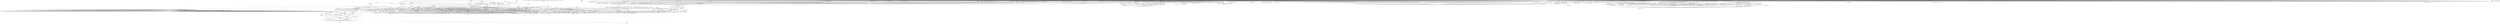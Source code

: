digraph depends {
    node [shape=plaintext]
"adwaita-icon-theme-symbolic" -> "adwaita-icon-theme-lic" [style=dotted]
"adwaita-icon-theme-symbolic" -> "hicolor-icon-theme"
"alsa-conf" -> "libasound-lic" [style=dotted]
"alsa-state" -> "alsa-state-lic" [style=dotted]
"alsa-state" -> "alsa-states" [style=dotted]
"alsa-state" -> "alsa-utils-alsactl"
"alsa-states" -> "alsa-state-lic" [style=dotted]
"alsa-utils-alsactl" -> "alsa-states" [style=dotted]
"alsa-utils-alsactl" -> "alsa-utils-lic" [style=dotted]
"alsa-utils-alsactl" -> "libasound2"
"alsa-utils-alsamixer" -> "alsa-utils-lic" [style=dotted]
"alsa-utils-alsamixer" -> "libasound2"
"alsa-utils-alsamixer" -> "libformw5"
"alsa-utils-alsamixer" -> "libmenuw5"
"alsa-utils-alsamixer" -> "libncursesw5"
"alsa-utils-alsamixer" -> "libpanelw5"
"alsa-utils-alsamixer" -> "libtinfo5"
"anbox" -> "anbox-lic" [style=dotted]
"anbox" -> "boost-log"
"anbox-data" -> "anbox-data-lic" [style=dotted]
"anbox" -> "dbus-cpp"
"anbox" -> "libboost-filesystem1.67.0"
"anbox" -> "libboost-iostreams1.67.0"
"anbox" -> "libboost-program-options1.67.0"
"anbox" -> "libboost-system1.67.0"
"anbox" -> "libboost-thread1.67.0"
"anbox" -> "libprotobuf-lite15"
"anbox" -> "libsdl2-2.0-0"
"anbox" -> "libsdl2-image-2.0-0"
"anbox" -> "libstdc++6"
"anbox" -> "lxc"
"avahi-daemon" -> "avahi-lic" [style=dotted]
"avahi-daemon" -> "base-files"
"avahi-daemon" -> "base-passwd"
"avahi-daemon" -> "libavahi-common3"
"avahi-daemon" -> "libavahi-core7"
"avahi-daemon" -> "libcap2"
"avahi-daemon" -> "libdaemon0"
"avahi-daemon" -> "libdbus-1-3"
"avahi-daemon" -> "libexpat1"
"avahi-daemon" -> "libnss-mdns" [style=dotted]
"avahi-daemon" -> "shadow"
"avahi-locale-en-gb" -> "virtual-locale-en-gb" [style=dotted]
"base-files" -> "base-files-lic" [style=dotted]
"base-passwd" -> "base-passwd-lic" [style=dotted]
"bash" -> "base-files"
"bash" -> "bash-lic" [style=dotted]
"bash" -> "libtinfo5"
"binutils" -> "binutils-lic" [style=dotted]
"binutils" -> "libbfd"
"binutils" -> "libz1"
"bluez5" -> "bluez5-lic" [style=dotted]
"bluez5" -> "libdbus-1-3"
"bluez5" -> "libglib-2.0-0"
"bluez5" -> "libreadline7"
"bluez5" -> "libudev1"
"boost-log" -> "boost-lic" [style=dotted]
"boost-log" -> "libboost-filesystem1.67.0"
"boost-log" -> "libboost-regex1.67.0"
"boost-log" -> "libboost-system1.67.0"
"boost-log" -> "libboost-thread1.67.0"
"boost-log" -> "libstdc++6"
"bridge-utils" -> "bridge-utils-lic" [style=dotted]
"bridge-utils" -> "kernel-module-bridge" [style=dotted]
"busybox" -> "busybox-lic" [style=dotted]
"busybox" -> "busybox-syslog" [style=dotted]
"busybox" -> "busybox-udhcpc" [style=dotted]
"busybox-syslog" -> "busybox-lic" [style=dotted]
"busybox-udhcpc" -> "busybox-lic" [style=dotted]
"cogl-1.0-locale-en-gb" -> "virtual-locale-en-gb" [style=dotted]
"connman" -> "bluez5"
"connman-conf" -> "connman-conf-lic" [style=dotted]
"connman" -> "connman-conf" [style=dotted]
"connman" -> "connman-lic" [style=dotted]
"connman" -> "connman-plugin-vpn-l2tp" [style=dotted]
"connman" -> "connman-plugin-vpn-openvpn" [style=dotted]
"connman" -> "connman-plugin-vpn-pppt" [style=dotted]
"connman" -> "connman-plugin-vpn-vpnc" [style=dotted]
"connman" -> "connman-tests" [style=dotted]
"connman" -> "connman-tools" [style=dotted]
"connman" -> "connman-vpn" [style=dotted]
"connman" -> "connman-wait-online" [style=dotted]
"connman" -> "dbus-1"
"connman" -> "iptables"
"connman" -> "libdbus-1-3"
"connman" -> "libglib-2.0-0"
"connman" -> "libgnutls30"
"connman" -> "neard" [style=dotted]
"connman" -> "ofono"
"connman" -> "openvpn"
"connman-plugin-vpn-l2tp" -> "connman-vpn"
"connman-plugin-vpn-openvpn" -> "connman-vpn"
"connman-plugin-vpn-openvpn" -> "libdbus-1-3"
"connman-plugin-vpn-vpnc" -> "connman-vpn"
"connman-plugin-vpn-vpnc" -> "libdbus-1-3"
"connman" -> "pptp-linux"
"connman-tests" -> "connman-lic" [style=dotted]
"connman-tests" -> "iptables"
"connman-tests" -> "libdbus-1-3"
"connman-tests" -> "libglib-2.0-0"
"connman-tests" -> "libgnutls30"
"connman-tools" -> "connman"
"connman-tools" -> "connman-lic" [style=dotted]
"connman-tools" -> "libglib-2.0-0"
"connman-tools" -> "libgnutls30"
"connman" -> "vpnc"
"connman-vpn" -> "connman-lic" [style=dotted]
"connman-vpn" -> "libdbus-1-3"
"connman-vpn" -> "libglib-2.0-0"
"connman-vpn" -> "libgnutls30"
"connman-wait-online" -> "connman-lic" [style=dotted]
"connman-wait-online" -> "libdbus-1-3"
"connman-wait-online" -> "libglib-2.0-0"
"connman" -> "wpa-supplicant"
"connman" -> "xl2tpd"
"cpushareholder-stub" -> "cpushareholder-stub-lic" [style=dotted]
"dbus-1" -> "base-files"
"dbus-1" -> "base-passwd"
"dbus-1" -> "dbus-lic" [style=dotted]
"dbus-1" -> "libdbus-1-3"
"dbus-1" -> "libexpat1"
"dbus-1" -> "libsystemd0"
"dbus-1" -> "shadow"
"dbus-cpp" -> "dbus-cpp-lic" [style=dotted]
"dbus-cpp" -> "libboost-filesystem1.67.0"
"dbus-cpp" -> "libboost-program-options1.67.0"
"dbus-cpp" -> "libboost-system1.67.0"
"dbus-cpp" -> "libdbus-1-3"
"dbus-cpp" -> "libprocess-cpp3"
"dbus-cpp" -> "libstdc++6"
"dbus-cpp" -> "libxml2"
"directfb" -> "directfb-lic" [style=dotted]
"directfb" -> "libfreetype6"
"directfb" -> "libjpeg62"
"directfb" -> "libpng16-16"
"directfb" -> "libstdc++6"
"directfb" -> "libz1"
"distcc" -> "avahi-daemon" [style=dotted]
"distcc" -> "base-files"
"distcc" -> "base-passwd"
"distcc-config" -> "distcc"
"distcc-config" -> "distcc-config-lic" [style=dotted]
"distcc" -> "distcc-lic" [style=dotted]
"distcc" -> "libavahi-client3"
"distcc" -> "libavahi-common3"
"distcc" -> "libpopt0"
"distcc" -> "shadow"
"dnsmasq" -> "dnsmasq-lic" [style=dotted]
"e2fsprogs-e2fsck" -> "e2fsprogs-lic" [style=dotted]
"e2fsprogs-e2fsck" -> "libblkid1"
"e2fsprogs-e2fsck" -> "libcom-err2"
"e2fsprogs-e2fsck" -> "libe2p2"
"e2fsprogs-e2fsck" -> "libext2fs2"
"e2fsprogs-e2fsck" -> "libuuid1"
"fontconfig-utils" -> "libfontconfig1"
"fontconfig-utils" -> "libfontconfig-lic" [style=dotted]
"fontconfig-utils" -> "libfreetype6"
"glibc-gconv-iso8859-1" -> "glibc-gconv"
"glibc-locale-en-gb" -> "virtual-locale-en-gb" [style=dotted]
"glmark2" -> "glmark2-lic" [style=dotted]
"glmark2" -> "libdrm2"
"glmark2" -> "libegl-mesa"
"glmark2" -> "libgbm1"
"glmark2" -> "libgles2-mesa"
"glmark2" -> "libjpeg62"
"glmark2" -> "libpng16-16"
"glmark2" -> "libstdc++6"
"glmark2" -> "libudev1"
"glmark2" -> "wayland"
"gstreamer1.0" -> "gstreamer1.0-lic" [style=dotted]
"gstreamer1.0" -> "kernel-module-snd-ens1370" [style=dotted]
"gstreamer1.0" -> "kernel-module-snd-rawmidi" [style=dotted]
"gstreamer1.0" -> "libcap2"
"gstreamer1.0" -> "libglib-2.0-0"
"gstreamer1.0-locale-en-gb" -> "virtual-locale-en-gb" [style=dotted]
"gstreamer1.0-plugins-bad-locale-en-gb" -> "virtual-locale-en-gb" [style=dotted]
"gstreamer1.0-plugins-base-locale-en-gb" -> "virtual-locale-en-gb" [style=dotted]
"gtk+3-demo" -> "gtk+3-lic" [style=dotted]
"gtk+3-demo" -> "libatk-1.0-0"
"gtk+3-demo" -> "libcairo2"
"gtk+3-demo" -> "libepoxy0"
"gtk+3-demo" -> "libgdk-pixbuf-2.0-0"
"gtk+3-demo" -> "libglib-2.0-0"
"gtk+3-demo" -> "libgtk-3.0"
"gtk+3-demo" -> "libharfbuzz0"
"gtk+3-demo" -> "pango"
"gtk+3-locale-en-gb" -> "virtual-locale-en-gb" [style=dotted]
"gtk+3-locale-en" -> "virtual-locale-en" [style=dotted]
"gzip" -> "gzip-lic" [style=dotted]
"hicolor-icon-theme" -> "hicolor-icon-theme-lic" [style=dotted]
"iptables" -> "iptables-lic" [style=dotted]
"iptables" -> "iptables-modules" [style=dotted]
"iptables" -> "iptables-module-xt-standard"
"iptables" -> "kernel-module-iptable-filter" [style=dotted]
"iptables" -> "kernel-module-iptable-nat" [style=dotted]
"iptables" -> "kernel-module-ip-tables" [style=dotted]
"iptables" -> "kernel-module-ipt-masquerade" [style=dotted]
"iptables" -> "kernel-module-nf-conntrack-ipv4" [style=dotted]
"iptables" -> "kernel-module-nf-conntrack" [style=dotted]
"iptables" -> "kernel-module-nf-defrag-ipv4" [style=dotted]
"iptables" -> "kernel-module-nf-nat" [style=dotted]
"iptables" -> "kernel-module-x-tables" [style=dotted]
"iptables-module-ebt-802-3" -> "iptables"
"iptables-module-ebt-ip" -> "iptables"
"iptables-module-ebt-log" -> "iptables"
"iptables-module-ebt-mark-m" -> "iptables"
"iptables-module-ip6t-ah" -> "iptables"
"iptables-module-ip6t-dnat" -> "iptables"
"iptables-module-ip6t-dnpt" -> "iptables"
"iptables-module-ip6t-dst" -> "iptables"
"iptables-module-ip6t-eui64" -> "iptables"
"iptables-module-ip6t-frag" -> "iptables"
"iptables-module-ip6t-hbh" -> "iptables"
"iptables-module-ip6t-hl" -> "iptables"
"iptables-module-ip6t-icmp6" -> "iptables"
"iptables-module-ip6t-ipv6header" -> "iptables"
"iptables-module-ip6t-log" -> "iptables"
"iptables-module-ip6t-masquerade" -> "iptables"
"iptables-module-ip6t-mh" -> "iptables"
"iptables-module-ip6t-netmap" -> "iptables"
"iptables-module-ip6t-redirect" -> "iptables"
"iptables-module-ip6t-reject" -> "iptables"
"iptables-module-ip6t-rt" -> "iptables"
"iptables-module-ip6t-snat" -> "iptables"
"iptables-module-ip6t-snpt" -> "iptables"
"iptables-module-ip6t-srh" -> "iptables"
"iptables-module-ipt-ah" -> "iptables"
"iptables-module-ipt-clusterip" -> "iptables"
"iptables-module-ipt-dnat" -> "iptables"
"iptables-module-ipt-ecn" -> "iptables"
"iptables-module-ipt-icmp" -> "iptables"
"iptables-module-ipt-log" -> "iptables"
"iptables-module-ipt-masquerade" -> "iptables"
"iptables-module-ipt-netmap" -> "iptables"
"iptables-module-ipt-realm" -> "iptables"
"iptables-module-ipt-redirect" -> "iptables"
"iptables-module-ipt-reject" -> "iptables"
"iptables-module-ipt-snat" -> "iptables"
"iptables-module-ipt-ttl" -> "iptables"
"iptables-module-ipt-ulog" -> "iptables"
"iptables-modules" -> "iptables-lic" [style=dotted]
"iptables-modules" -> "iptables-module-ebt-802-3"
"iptables-modules" -> "iptables-module-ebt-ip"
"iptables-modules" -> "iptables-module-ebt-log"
"iptables-modules" -> "iptables-module-ebt-mark-m"
"iptables-modules" -> "iptables-module-ip6t-ah"
"iptables-modules" -> "iptables-module-ip6t-dnat"
"iptables-modules" -> "iptables-module-ip6t-dnpt"
"iptables-modules" -> "iptables-module-ip6t-dst"
"iptables-modules" -> "iptables-module-ip6t-eui64"
"iptables-modules" -> "iptables-module-ip6t-frag"
"iptables-modules" -> "iptables-module-ip6t-hbh"
"iptables-modules" -> "iptables-module-ip6t-hl"
"iptables-modules" -> "iptables-module-ip6t-icmp6"
"iptables-modules" -> "iptables-module-ip6t-ipv6header"
"iptables-modules" -> "iptables-module-ip6t-log"
"iptables-modules" -> "iptables-module-ip6t-masquerade"
"iptables-modules" -> "iptables-module-ip6t-mh"
"iptables-modules" -> "iptables-module-ip6t-netmap"
"iptables-modules" -> "iptables-module-ip6t-redirect"
"iptables-modules" -> "iptables-module-ip6t-reject"
"iptables-modules" -> "iptables-module-ip6t-rt"
"iptables-modules" -> "iptables-module-ip6t-snat"
"iptables-modules" -> "iptables-module-ip6t-snpt"
"iptables-modules" -> "iptables-module-ip6t-srh"
"iptables-modules" -> "iptables-module-ipt-ah"
"iptables-modules" -> "iptables-module-ipt-clusterip"
"iptables-modules" -> "iptables-module-ipt-dnat"
"iptables-modules" -> "iptables-module-ipt-ecn"
"iptables-modules" -> "iptables-module-ipt-icmp"
"iptables-modules" -> "iptables-module-ipt-log"
"iptables-modules" -> "iptables-module-ipt-masquerade"
"iptables-modules" -> "iptables-module-ipt-netmap"
"iptables-modules" -> "iptables-module-ipt-realm"
"iptables-modules" -> "iptables-module-ipt-redirect"
"iptables-modules" -> "iptables-module-ipt-reject"
"iptables-modules" -> "iptables-module-ipt-snat"
"iptables-modules" -> "iptables-module-ipt-ttl"
"iptables-modules" -> "iptables-module-ipt-ulog"
"iptables-modules" -> "iptables-module-xt-addrtype"
"iptables-modules" -> "iptables-module-xt-audit"
"iptables-modules" -> "iptables-module-xt-bpf"
"iptables-modules" -> "iptables-module-xt-cgroup"
"iptables-modules" -> "iptables-module-xt-checksum"
"iptables-modules" -> "iptables-module-xt-classify"
"iptables-modules" -> "iptables-module-xt-cluster"
"iptables-modules" -> "iptables-module-xt-comment"
"iptables-modules" -> "iptables-module-xt-connbytes"
"iptables-modules" -> "iptables-module-xt-connlimit"
"iptables-modules" -> "iptables-module-xt-connmark"
"iptables-modules" -> "iptables-module-xt-connsecmark"
"iptables-modules" -> "iptables-module-xt-conntrack"
"iptables-modules" -> "iptables-module-xt-cpu"
"iptables-modules" -> "iptables-module-xt-ct"
"iptables-modules" -> "iptables-module-xt-dccp"
"iptables-modules" -> "iptables-module-xt-devgroup"
"iptables-modules" -> "iptables-module-xt-dscp"
"iptables-modules" -> "iptables-module-xt-ecn"
"iptables-modules" -> "iptables-module-xt-esp"
"iptables-modules" -> "iptables-module-xt-hashlimit"
"iptables-modules" -> "iptables-module-xt-helper"
"iptables-modules" -> "iptables-module-xt-hmark"
"iptables-modules" -> "iptables-module-xt-idletimer"
"iptables-modules" -> "iptables-module-xt-ipcomp"
"iptables-modules" -> "iptables-module-xt-iprange"
"iptables-modules" -> "iptables-module-xt-ipvs"
"iptables-modules" -> "iptables-module-xt-led"
"iptables-modules" -> "iptables-module-xt-length"
"iptables-modules" -> "iptables-module-xt-limit"
"iptables-modules" -> "iptables-module-xt-mac"
"iptables-modules" -> "iptables-module-xt-mangle"
"iptables-modules" -> "iptables-module-xt-mark"
"iptables-modules" -> "iptables-module-xt-multiport"
"iptables-modules" -> "iptables-module-xt-nfacct"
"iptables-modules" -> "iptables-module-xt-nflog"
"iptables-modules" -> "iptables-module-xt-nfqueue"
"iptables-modules" -> "iptables-module-xt-notrack"
"iptables-modules" -> "iptables-module-xt-osf"
"iptables-modules" -> "iptables-module-xt-owner"
"iptables-modules" -> "iptables-module-xt-physdev"
"iptables-modules" -> "iptables-module-xt-pkttype"
"iptables-modules" -> "iptables-module-xt-policy"
"iptables-modules" -> "iptables-module-xt-quota"
"iptables-modules" -> "iptables-module-xt-rateest"
"iptables-modules" -> "iptables-module-xt-recent"
"iptables-modules" -> "iptables-module-xt-rpfilter"
"iptables-modules" -> "iptables-module-xt-sctp"
"iptables-modules" -> "iptables-module-xt-secmark"
"iptables-modules" -> "iptables-module-xt-set"
"iptables-modules" -> "iptables-module-xt-socket"
"iptables-modules" -> "iptables-module-xt-standard"
"iptables-modules" -> "iptables-module-xt-state"
"iptables-modules" -> "iptables-module-xt-statistic"
"iptables-modules" -> "iptables-module-xt-string"
"iptables-modules" -> "iptables-module-xt-synproxy"
"iptables-modules" -> "iptables-module-xt-tcp"
"iptables-modules" -> "iptables-module-xt-tcpmss"
"iptables-modules" -> "iptables-module-xt-tcpoptstrip"
"iptables-modules" -> "iptables-module-xt-tee"
"iptables-modules" -> "iptables-module-xt-time"
"iptables-modules" -> "iptables-module-xt-tos"
"iptables-modules" -> "iptables-module-xt-tproxy"
"iptables-modules" -> "iptables-module-xt-trace"
"iptables-modules" -> "iptables-module-xt-u32"
"iptables-modules" -> "iptables-module-xt-udp"
"iptables-module-xt-addrtype" -> "iptables"
"iptables-module-xt-audit" -> "iptables"
"iptables-module-xt-bpf" -> "iptables"
"iptables-module-xt-cgroup" -> "iptables"
"iptables-module-xt-checksum" -> "iptables"
"iptables-module-xt-classify" -> "iptables"
"iptables-module-xt-cluster" -> "iptables"
"iptables-module-xt-comment" -> "iptables"
"iptables-module-xt-connbytes" -> "iptables"
"iptables-module-xt-connlimit" -> "iptables"
"iptables-module-xt-connmark" -> "iptables"
"iptables-module-xt-connsecmark" -> "iptables"
"iptables-module-xt-conntrack" -> "iptables"
"iptables-module-xt-cpu" -> "iptables"
"iptables-module-xt-ct" -> "iptables"
"iptables-module-xt-dccp" -> "iptables"
"iptables-module-xt-devgroup" -> "iptables"
"iptables-module-xt-dscp" -> "iptables"
"iptables-module-xt-ecn" -> "iptables"
"iptables-module-xt-esp" -> "iptables"
"iptables-module-xt-hashlimit" -> "iptables"
"iptables-module-xt-helper" -> "iptables"
"iptables-module-xt-hmark" -> "iptables"
"iptables-module-xt-idletimer" -> "iptables"
"iptables-module-xt-ipcomp" -> "iptables"
"iptables-module-xt-iprange" -> "iptables"
"iptables-module-xt-ipvs" -> "iptables"
"iptables-module-xt-led" -> "iptables"
"iptables-module-xt-length" -> "iptables"
"iptables-module-xt-limit" -> "iptables"
"iptables-module-xt-mac" -> "iptables"
"iptables-module-xt-mangle" -> "iptables"
"iptables-module-xt-mark" -> "iptables"
"iptables-module-xt-multiport" -> "iptables"
"iptables-module-xt-nfacct" -> "iptables"
"iptables-module-xt-nflog" -> "iptables"
"iptables-module-xt-nfqueue" -> "iptables"
"iptables-module-xt-notrack" -> "iptables"
"iptables-module-xt-osf" -> "iptables"
"iptables-module-xt-owner" -> "iptables"
"iptables-module-xt-physdev" -> "iptables"
"iptables-module-xt-pkttype" -> "iptables"
"iptables-module-xt-policy" -> "iptables"
"iptables-module-xt-quota" -> "iptables"
"iptables-module-xt-rateest" -> "iptables"
"iptables-module-xt-recent" -> "iptables"
"iptables-module-xt-rpfilter" -> "iptables"
"iptables-module-xt-sctp" -> "iptables"
"iptables-module-xt-secmark" -> "iptables"
"iptables-module-xt-set" -> "iptables"
"iptables-module-xt-socket" -> "iptables"
"iptables-module-xt-standard" -> "iptables"
"iptables-module-xt-state" -> "iptables"
"iptables-module-xt-statistic" -> "iptables"
"iptables-module-xt-string" -> "iptables"
"iptables-module-xt-synproxy" -> "iptables"
"iptables-module-xt-tcp" -> "iptables"
"iptables-module-xt-tcpmss" -> "iptables"
"iptables-module-xt-tcpoptstrip" -> "iptables"
"iptables-module-xt-tee" -> "iptables"
"iptables-module-xt-time" -> "iptables"
"iptables-module-xt-tos" -> "iptables"
"iptables-module-xt-tproxy" -> "iptables"
"iptables-module-xt-trace" -> "iptables"
"iptables-module-xt-u32" -> "iptables"
"iptables-module-xt-udp" -> "iptables"
"iw" -> "iw-lic" [style=dotted]
"iw" -> "libnl-3-200"
"iw" -> "libnl-genl-3-200"
"kbd-consolefonts" -> "kbd-lic" [style=dotted]
"kbd" -> "kbd-lic" [style=dotted]
"kbd-keymaps" -> "kbd-lic" [style=dotted]
"kernel-module-alx-4.15.18-yocto-standard" -> "kernel-module-mdio-4.15.18-yocto-standard"
"kernel-module-arptable-filter-4.15.18-yocto-standard" -> "kernel-module-arp-tables-4.15.18-yocto-standard"
"kernel-module-arptable-filter-4.15.18-yocto-standard" -> "kernel-module-x-tables-4.15.18-yocto-standard"
"kernel-module-arp-tables-4.15.18-yocto-standard" -> "kernel-module-x-tables-4.15.18-yocto-standard"
"kernel-module-arpt-mangle-4.15.18-yocto-standard" -> "kernel-module-x-tables-4.15.18-yocto-standard"
"kernel-module-asix-4.15.18-yocto-standard" -> "kernel-module-libphy-4.15.18-yocto-standard"
"kernel-module-asix-4.15.18-yocto-standard" -> "kernel-module-usbnet-4.15.18-yocto-standard"
"kernel-module-ath-4.15.18-yocto-standard" -> "kernel-module-cfg80211-4.15.18-yocto-standard"
"kernel-module-ath5k-4.15.18-yocto-standard" -> "kernel-module-ath-4.15.18-yocto-standard"
"kernel-module-ath5k-4.15.18-yocto-standard" -> "kernel-module-cfg80211-4.15.18-yocto-standard"
"kernel-module-ath5k-4.15.18-yocto-standard" -> "kernel-module-mac80211-4.15.18-yocto-standard"
"kernel-module-ath9k-4.15.18-yocto-standard" -> "kernel-module-ath-4.15.18-yocto-standard"
"kernel-module-ath9k-4.15.18-yocto-standard" -> "kernel-module-ath9k-common-4.15.18-yocto-standard"
"kernel-module-ath9k-4.15.18-yocto-standard" -> "kernel-module-ath9k-hw-4.15.18-yocto-standard"
"kernel-module-ath9k-4.15.18-yocto-standard" -> "kernel-module-cfg80211-4.15.18-yocto-standard"
"kernel-module-ath9k-4.15.18-yocto-standard" -> "kernel-module-mac80211-4.15.18-yocto-standard"
"kernel-module-ath9k-common-4.15.18-yocto-standard" -> "kernel-module-ath-4.15.18-yocto-standard"
"kernel-module-ath9k-common-4.15.18-yocto-standard" -> "kernel-module-ath9k-hw-4.15.18-yocto-standard"
"kernel-module-ath9k-common-4.15.18-yocto-standard" -> "kernel-module-cfg80211-4.15.18-yocto-standard"
"kernel-module-ath9k-hw-4.15.18-yocto-standard" -> "kernel-module-ath-4.15.18-yocto-standard"
"kernel-module-ax88179-178a-4.15.18-yocto-standard" -> "kernel-module-usbnet-4.15.18-yocto-standard"
"kernel-module-blowfish-generic-4.15.18-yocto-standard" -> "kernel-module-blowfish-common-4.15.18-yocto-standard"
"kernel-module-bluetooth-6lowpan-4.15.18-yocto-standard" -> "kernel-module-6lowpan-4.15.18-yocto-standard"
"kernel-module-bnx2x-4.15.18-yocto-standard" -> "kernel-module-libcrc32c-4.15.18-yocto-standard"
"kernel-module-bnx2x-4.15.18-yocto-standard" -> "kernel-module-mdio-4.15.18-yocto-standard"
"kernel-module-brcmfmac-4.15.18-yocto-standard" -> "kernel-module-brcmutil-4.15.18-yocto-standard"
"kernel-module-brcmfmac-4.15.18-yocto-standard" -> "kernel-module-cfg80211-4.15.18-yocto-standard"
"kernel-module-brcmsmac-4.15.18-yocto-standard" -> "kernel-module-bcma-4.15.18-yocto-standard"
"kernel-module-brcmsmac-4.15.18-yocto-standard" -> "kernel-module-brcmutil-4.15.18-yocto-standard"
"kernel-module-brcmsmac-4.15.18-yocto-standard" -> "kernel-module-cfg80211-4.15.18-yocto-standard"
"kernel-module-brcmsmac-4.15.18-yocto-standard" -> "kernel-module-cordic-4.15.18-yocto-standard"
"kernel-module-brcmsmac-4.15.18-yocto-standard" -> "kernel-module-mac80211-4.15.18-yocto-standard"
"kernel-module-bridge-4.15.18-yocto-standard" -> "kernel-module-llc-4.15.18-yocto-standard"
"kernel-module-bridge-4.15.18-yocto-standard" -> "kernel-module-stp-4.15.18-yocto-standard"
"kernel-module-br-netfilter-4.15.18-yocto-standard" -> "kernel-module-bridge-4.15.18-yocto-standard"
"kernel-module-bsd-comp-4.15.18-yocto-standard" -> "kernel-module-ppp-generic-4.15.18-yocto-standard"
"kernel-module-cast5-generic-4.15.18-yocto-standard" -> "kernel-module-cast-common-4.15.18-yocto-standard"
"kernel-module-cast6-generic-4.15.18-yocto-standard" -> "kernel-module-cast-common-4.15.18-yocto-standard"
"kernel-module-cdc-eem-4.15.18-yocto-standard" -> "kernel-module-usbnet-4.15.18-yocto-standard"
"kernel-module-cdc-ether-4.15.18-yocto-standard" -> "kernel-module-usbnet-4.15.18-yocto-standard"
"kernel-module-cdc-ncm-4.15.18-yocto-standard" -> "kernel-module-usbnet-4.15.18-yocto-standard"
"kernel-module-cdc-subset-4.15.18-yocto-standard" -> "kernel-module-usbnet-4.15.18-yocto-standard"
"kernel-module-cirrus-4.15.18-yocto-standard" -> "kernel-module-ttm-4.15.18-yocto-standard"
"kernel-module-cmtp-4.15.18-yocto-standard" -> "kernel-module-kernelcapi-4.15.18-yocto-standard"
"kernel-module-configfs-sample-4.15.18-yocto-standard" -> "kernel-module-configfs-4.15.18-yocto-standard"
"kernel-module-cpia2-4.15.18-yocto-standard" -> "kernel-module-v4l2-common-4.15.18-yocto-standard"
"kernel-module-cpia2-4.15.18-yocto-standard" -> "kernel-module-videodev-4.15.18-yocto-standard"
"kernel-module-cuse-4.15.18-yocto-standard" -> "kernel-module-fuse-4.15.18-yocto-standard"
"kernel-module-dm9601-4.15.18-yocto-standard" -> "kernel-module-usbnet-4.15.18-yocto-standard"
"kernel-module-ebt-802-3-4.15.18-yocto-standard" -> "kernel-module-x-tables-4.15.18-yocto-standard"
"kernel-module-ebtable-broute-4.15.18-yocto-standard" -> "kernel-module-bridge-4.15.18-yocto-standard"
"kernel-module-ebtable-broute-4.15.18-yocto-standard" -> "kernel-module-ebtables-4.15.18-yocto-standard"
"kernel-module-ebtable-filter-4.15.18-yocto-standard" -> "kernel-module-ebtables-4.15.18-yocto-standard"
"kernel-module-ebtable-nat-4.15.18-yocto-standard" -> "kernel-module-ebtables-4.15.18-yocto-standard"
"kernel-module-ebtables-4.15.18-yocto-standard" -> "kernel-module-x-tables-4.15.18-yocto-standard"
"kernel-module-ebt-among-4.15.18-yocto-standard" -> "kernel-module-x-tables-4.15.18-yocto-standard"
"kernel-module-ebt-arp-4.15.18-yocto-standard" -> "kernel-module-x-tables-4.15.18-yocto-standard"
"kernel-module-ebt-arpreply-4.15.18-yocto-standard" -> "kernel-module-x-tables-4.15.18-yocto-standard"
"kernel-module-ebt-dnat-4.15.18-yocto-standard" -> "kernel-module-x-tables-4.15.18-yocto-standard"
"kernel-module-ebt-ip-4.15.18-yocto-standard" -> "kernel-module-x-tables-4.15.18-yocto-standard"
"kernel-module-ebt-ip6-4.15.18-yocto-standard" -> "kernel-module-x-tables-4.15.18-yocto-standard"
"kernel-module-ebt-limit-4.15.18-yocto-standard" -> "kernel-module-x-tables-4.15.18-yocto-standard"
"kernel-module-ebt-log-4.15.18-yocto-standard" -> "kernel-module-x-tables-4.15.18-yocto-standard"
"kernel-module-ebt-mark-4.15.18-yocto-standard" -> "kernel-module-x-tables-4.15.18-yocto-standard"
"kernel-module-ebt-mark-m-4.15.18-yocto-standard" -> "kernel-module-x-tables-4.15.18-yocto-standard"
"kernel-module-ebt-nflog-4.15.18-yocto-standard" -> "kernel-module-x-tables-4.15.18-yocto-standard"
"kernel-module-ebt-pkttype-4.15.18-yocto-standard" -> "kernel-module-x-tables-4.15.18-yocto-standard"
"kernel-module-ebt-redirect-4.15.18-yocto-standard" -> "kernel-module-x-tables-4.15.18-yocto-standard"
"kernel-module-ebt-snat-4.15.18-yocto-standard" -> "kernel-module-x-tables-4.15.18-yocto-standard"
"kernel-module-ebt-stp-4.15.18-yocto-standard" -> "kernel-module-x-tables-4.15.18-yocto-standard"
"kernel-module-ebt-vlan-4.15.18-yocto-standard" -> "kernel-module-x-tables-4.15.18-yocto-standard"
"kernel-module-generic-bl-4.15.18-yocto-standard" -> "kernel-module-backlight-4.15.18-yocto-standard"
"kernel-module-ghash-generic-4.15.18-yocto-standard" -> "kernel-module-gf128mul-4.15.18-yocto-standard"
"kernel-module-gma500-gfx-4.15.18-yocto-standard" -> "kernel-module-video-4.15.18-yocto-standard"
"kernel-module-gspca-benq-4.15.18-yocto-standard" -> "kernel-module-gspca-main-4.15.18-yocto-standard"
"kernel-module-gspca-conex-4.15.18-yocto-standard" -> "kernel-module-gspca-main-4.15.18-yocto-standard"
"kernel-module-gspca-conex-4.15.18-yocto-standard" -> "kernel-module-videodev-4.15.18-yocto-standard"
"kernel-module-gspca-cpia1-4.15.18-yocto-standard" -> "kernel-module-gspca-main-4.15.18-yocto-standard"
"kernel-module-gspca-cpia1-4.15.18-yocto-standard" -> "kernel-module-videodev-4.15.18-yocto-standard"
"kernel-module-gspca-etoms-4.15.18-yocto-standard" -> "kernel-module-gspca-main-4.15.18-yocto-standard"
"kernel-module-gspca-etoms-4.15.18-yocto-standard" -> "kernel-module-videodev-4.15.18-yocto-standard"
"kernel-module-gspca-finepix-4.15.18-yocto-standard" -> "kernel-module-gspca-main-4.15.18-yocto-standard"
"kernel-module-gspca-gl860-4.15.18-yocto-standard" -> "kernel-module-gspca-main-4.15.18-yocto-standard"
"kernel-module-gspca-gl860-4.15.18-yocto-standard" -> "kernel-module-videodev-4.15.18-yocto-standard"
"kernel-module-gspca-jeilinj-4.15.18-yocto-standard" -> "kernel-module-gspca-main-4.15.18-yocto-standard"
"kernel-module-gspca-jeilinj-4.15.18-yocto-standard" -> "kernel-module-videodev-4.15.18-yocto-standard"
"kernel-module-gspca-jl2005bcd-4.15.18-yocto-standard" -> "kernel-module-gspca-main-4.15.18-yocto-standard"
"kernel-module-gspca-kinect-4.15.18-yocto-standard" -> "kernel-module-gspca-main-4.15.18-yocto-standard"
"kernel-module-gspca-konica-4.15.18-yocto-standard" -> "kernel-module-gspca-main-4.15.18-yocto-standard"
"kernel-module-gspca-konica-4.15.18-yocto-standard" -> "kernel-module-videodev-4.15.18-yocto-standard"
"kernel-module-gspca-m5602-4.15.18-yocto-standard" -> "kernel-module-gspca-main-4.15.18-yocto-standard"
"kernel-module-gspca-m5602-4.15.18-yocto-standard" -> "kernel-module-videodev-4.15.18-yocto-standard"
"kernel-module-gspca-main-4.15.18-yocto-standard" -> "kernel-module-v4l2-common-4.15.18-yocto-standard"
"kernel-module-gspca-main-4.15.18-yocto-standard" -> "kernel-module-videodev-4.15.18-yocto-standard"
"kernel-module-gspca-mars-4.15.18-yocto-standard" -> "kernel-module-gspca-main-4.15.18-yocto-standard"
"kernel-module-gspca-mars-4.15.18-yocto-standard" -> "kernel-module-videodev-4.15.18-yocto-standard"
"kernel-module-gspca-mr97310a-4.15.18-yocto-standard" -> "kernel-module-gspca-main-4.15.18-yocto-standard"
"kernel-module-gspca-mr97310a-4.15.18-yocto-standard" -> "kernel-module-videodev-4.15.18-yocto-standard"
"kernel-module-gspca-nw80x-4.15.18-yocto-standard" -> "kernel-module-gspca-main-4.15.18-yocto-standard"
"kernel-module-gspca-nw80x-4.15.18-yocto-standard" -> "kernel-module-videodev-4.15.18-yocto-standard"
"kernel-module-gspca-ov519-4.15.18-yocto-standard" -> "kernel-module-gspca-main-4.15.18-yocto-standard"
"kernel-module-gspca-ov519-4.15.18-yocto-standard" -> "kernel-module-videodev-4.15.18-yocto-standard"
"kernel-module-gspca-ov534-4.15.18-yocto-standard" -> "kernel-module-gspca-main-4.15.18-yocto-standard"
"kernel-module-gspca-ov534-4.15.18-yocto-standard" -> "kernel-module-videodev-4.15.18-yocto-standard"
"kernel-module-gspca-ov534-9-4.15.18-yocto-standard" -> "kernel-module-gspca-main-4.15.18-yocto-standard"
"kernel-module-gspca-ov534-9-4.15.18-yocto-standard" -> "kernel-module-videodev-4.15.18-yocto-standard"
"kernel-module-gspca-pac207-4.15.18-yocto-standard" -> "kernel-module-gspca-main-4.15.18-yocto-standard"
"kernel-module-gspca-pac207-4.15.18-yocto-standard" -> "kernel-module-videodev-4.15.18-yocto-standard"
"kernel-module-gspca-pac7302-4.15.18-yocto-standard" -> "kernel-module-gspca-main-4.15.18-yocto-standard"
"kernel-module-gspca-pac7302-4.15.18-yocto-standard" -> "kernel-module-videodev-4.15.18-yocto-standard"
"kernel-module-gspca-pac7311-4.15.18-yocto-standard" -> "kernel-module-gspca-main-4.15.18-yocto-standard"
"kernel-module-gspca-pac7311-4.15.18-yocto-standard" -> "kernel-module-videodev-4.15.18-yocto-standard"
"kernel-module-gspca-se401-4.15.18-yocto-standard" -> "kernel-module-gspca-main-4.15.18-yocto-standard"
"kernel-module-gspca-se401-4.15.18-yocto-standard" -> "kernel-module-videodev-4.15.18-yocto-standard"
"kernel-module-gspca-sn9c2028-4.15.18-yocto-standard" -> "kernel-module-gspca-main-4.15.18-yocto-standard"
"kernel-module-gspca-sn9c2028-4.15.18-yocto-standard" -> "kernel-module-videodev-4.15.18-yocto-standard"
"kernel-module-gspca-sn9c20x-4.15.18-yocto-standard" -> "kernel-module-gspca-main-4.15.18-yocto-standard"
"kernel-module-gspca-sn9c20x-4.15.18-yocto-standard" -> "kernel-module-videodev-4.15.18-yocto-standard"
"kernel-module-gspca-sonixb-4.15.18-yocto-standard" -> "kernel-module-gspca-main-4.15.18-yocto-standard"
"kernel-module-gspca-sonixb-4.15.18-yocto-standard" -> "kernel-module-videodev-4.15.18-yocto-standard"
"kernel-module-gspca-sonixj-4.15.18-yocto-standard" -> "kernel-module-gspca-main-4.15.18-yocto-standard"
"kernel-module-gspca-sonixj-4.15.18-yocto-standard" -> "kernel-module-videodev-4.15.18-yocto-standard"
"kernel-module-gspca-spca1528-4.15.18-yocto-standard" -> "kernel-module-gspca-main-4.15.18-yocto-standard"
"kernel-module-gspca-spca1528-4.15.18-yocto-standard" -> "kernel-module-videodev-4.15.18-yocto-standard"
"kernel-module-gspca-spca500-4.15.18-yocto-standard" -> "kernel-module-gspca-main-4.15.18-yocto-standard"
"kernel-module-gspca-spca500-4.15.18-yocto-standard" -> "kernel-module-videodev-4.15.18-yocto-standard"
"kernel-module-gspca-spca501-4.15.18-yocto-standard" -> "kernel-module-gspca-main-4.15.18-yocto-standard"
"kernel-module-gspca-spca501-4.15.18-yocto-standard" -> "kernel-module-videodev-4.15.18-yocto-standard"
"kernel-module-gspca-spca505-4.15.18-yocto-standard" -> "kernel-module-gspca-main-4.15.18-yocto-standard"
"kernel-module-gspca-spca505-4.15.18-yocto-standard" -> "kernel-module-videodev-4.15.18-yocto-standard"
"kernel-module-gspca-spca506-4.15.18-yocto-standard" -> "kernel-module-gspca-main-4.15.18-yocto-standard"
"kernel-module-gspca-spca506-4.15.18-yocto-standard" -> "kernel-module-videodev-4.15.18-yocto-standard"
"kernel-module-gspca-spca508-4.15.18-yocto-standard" -> "kernel-module-gspca-main-4.15.18-yocto-standard"
"kernel-module-gspca-spca508-4.15.18-yocto-standard" -> "kernel-module-videodev-4.15.18-yocto-standard"
"kernel-module-gspca-spca561-4.15.18-yocto-standard" -> "kernel-module-gspca-main-4.15.18-yocto-standard"
"kernel-module-gspca-spca561-4.15.18-yocto-standard" -> "kernel-module-videodev-4.15.18-yocto-standard"
"kernel-module-gspca-sq905-4.15.18-yocto-standard" -> "kernel-module-gspca-main-4.15.18-yocto-standard"
"kernel-module-gspca-sq905c-4.15.18-yocto-standard" -> "kernel-module-gspca-main-4.15.18-yocto-standard"
"kernel-module-gspca-sq930x-4.15.18-yocto-standard" -> "kernel-module-gspca-main-4.15.18-yocto-standard"
"kernel-module-gspca-sq930x-4.15.18-yocto-standard" -> "kernel-module-videodev-4.15.18-yocto-standard"
"kernel-module-gspca-stk014-4.15.18-yocto-standard" -> "kernel-module-gspca-main-4.15.18-yocto-standard"
"kernel-module-gspca-stk014-4.15.18-yocto-standard" -> "kernel-module-videodev-4.15.18-yocto-standard"
"kernel-module-gspca-stv0680-4.15.18-yocto-standard" -> "kernel-module-gspca-main-4.15.18-yocto-standard"
"kernel-module-gspca-stv06xx-4.15.18-yocto-standard" -> "kernel-module-gspca-main-4.15.18-yocto-standard"
"kernel-module-gspca-stv06xx-4.15.18-yocto-standard" -> "kernel-module-videodev-4.15.18-yocto-standard"
"kernel-module-gspca-sunplus-4.15.18-yocto-standard" -> "kernel-module-gspca-main-4.15.18-yocto-standard"
"kernel-module-gspca-sunplus-4.15.18-yocto-standard" -> "kernel-module-videodev-4.15.18-yocto-standard"
"kernel-module-gspca-t613-4.15.18-yocto-standard" -> "kernel-module-gspca-main-4.15.18-yocto-standard"
"kernel-module-gspca-t613-4.15.18-yocto-standard" -> "kernel-module-videodev-4.15.18-yocto-standard"
"kernel-module-gspca-topro-4.15.18-yocto-standard" -> "kernel-module-gspca-main-4.15.18-yocto-standard"
"kernel-module-gspca-topro-4.15.18-yocto-standard" -> "kernel-module-videodev-4.15.18-yocto-standard"
"kernel-module-gspca-tv8532-4.15.18-yocto-standard" -> "kernel-module-gspca-main-4.15.18-yocto-standard"
"kernel-module-gspca-tv8532-4.15.18-yocto-standard" -> "kernel-module-videodev-4.15.18-yocto-standard"
"kernel-module-gspca-vc032x-4.15.18-yocto-standard" -> "kernel-module-gspca-main-4.15.18-yocto-standard"
"kernel-module-gspca-vc032x-4.15.18-yocto-standard" -> "kernel-module-videodev-4.15.18-yocto-standard"
"kernel-module-gspca-vicam-4.15.18-yocto-standard" -> "kernel-module-gspca-main-4.15.18-yocto-standard"
"kernel-module-gspca-vicam-4.15.18-yocto-standard" -> "kernel-module-videodev-4.15.18-yocto-standard"
"kernel-module-gspca-xirlink-cit-4.15.18-yocto-standard" -> "kernel-module-gspca-main-4.15.18-yocto-standard"
"kernel-module-gspca-xirlink-cit-4.15.18-yocto-standard" -> "kernel-module-videodev-4.15.18-yocto-standard"
"kernel-module-gspca-zc3xx-4.15.18-yocto-standard" -> "kernel-module-gspca-main-4.15.18-yocto-standard"
"kernel-module-gspca-zc3xx-4.15.18-yocto-standard" -> "kernel-module-videodev-4.15.18-yocto-standard"
"kernel-module-i915-4.15.18-yocto-standard" -> "kernel-module-backlight-4.15.18-yocto-standard"
"kernel-module-i915-4.15.18-yocto-standard" -> "kernel-module-video-4.15.18-yocto-standard"
"kernel-module-ip6table-filter-4.15.18-yocto-standard" -> "kernel-module-ip6-tables-4.15.18-yocto-standard"
"kernel-module-ip6table-filter-4.15.18-yocto-standard" -> "kernel-module-x-tables-4.15.18-yocto-standard"
"kernel-module-ip6table-mangle-4.15.18-yocto-standard" -> "kernel-module-ip6-tables-4.15.18-yocto-standard"
"kernel-module-ip6table-mangle-4.15.18-yocto-standard" -> "kernel-module-x-tables-4.15.18-yocto-standard"
"kernel-module-ip6table-raw-4.15.18-yocto-standard" -> "kernel-module-ip6-tables-4.15.18-yocto-standard"
"kernel-module-ip6table-raw-4.15.18-yocto-standard" -> "kernel-module-x-tables-4.15.18-yocto-standard"
"kernel-module-ip6-tables-4.15.18-yocto-standard" -> "kernel-module-x-tables-4.15.18-yocto-standard"
"kernel-module-ip6t-eui64-4.15.18-yocto-standard" -> "kernel-module-x-tables-4.15.18-yocto-standard"
"kernel-module-ip6t-frag-4.15.18-yocto-standard" -> "kernel-module-x-tables-4.15.18-yocto-standard"
"kernel-module-ip6t-hbh-4.15.18-yocto-standard" -> "kernel-module-x-tables-4.15.18-yocto-standard"
"kernel-module-ip6t-ipv6header-4.15.18-yocto-standard" -> "kernel-module-x-tables-4.15.18-yocto-standard"
"kernel-module-ip6t-rt-4.15.18-yocto-standard" -> "kernel-module-x-tables-4.15.18-yocto-standard"
"kernel-module-ip6-tunnel-4.15.18-yocto-standard" -> "kernel-module-tunnel6-4.15.18-yocto-standard"
"kernel-module-ipcomp-4.15.18-yocto-standard" -> "kernel-module-xfrm-ipcomp-4.15.18-yocto-standard"
"kernel-module-ipcomp6-4.15.18-yocto-standard" -> "kernel-module-xfrm6-tunnel-4.15.18-yocto-standard"
"kernel-module-ipcomp6-4.15.18-yocto-standard" -> "kernel-module-xfrm-ipcomp-4.15.18-yocto-standard"
"kernel-module-ip-gre-4.15.18-yocto-standard" -> "kernel-module-gre-4.15.18-yocto-standard"
"kernel-module-iptable-filter-4.15.18-yocto-standard" -> "kernel-module-ip-tables-4.15.18-yocto-standard"
"kernel-module-iptable-filter-4.15.18-yocto-standard" -> "kernel-module-x-tables-4.15.18-yocto-standard"
"kernel-module-iptable-mangle-4.15.18-yocto-standard" -> "kernel-module-ip-tables-4.15.18-yocto-standard"
"kernel-module-iptable-mangle-4.15.18-yocto-standard" -> "kernel-module-x-tables-4.15.18-yocto-standard"
"kernel-module-iptable-nat-4.15.18-yocto-standard" -> "kernel-module-ip-tables-4.15.18-yocto-standard"
"kernel-module-iptable-nat-4.15.18-yocto-standard" -> "kernel-module-nf-nat-ipv4-4.15.18-yocto-standard"
"kernel-module-iptable-raw-4.15.18-yocto-standard" -> "kernel-module-ip-tables-4.15.18-yocto-standard"
"kernel-module-iptable-raw-4.15.18-yocto-standard" -> "kernel-module-x-tables-4.15.18-yocto-standard"
"kernel-module-ip-tables-4.15.18-yocto-standard" -> "kernel-module-x-tables-4.15.18-yocto-standard"
"kernel-module-iptable-security-4.15.18-yocto-standard" -> "kernel-module-ip-tables-4.15.18-yocto-standard"
"kernel-module-iptable-security-4.15.18-yocto-standard" -> "kernel-module-x-tables-4.15.18-yocto-standard"
"kernel-module-ipt-ah-4.15.18-yocto-standard" -> "kernel-module-x-tables-4.15.18-yocto-standard"
"kernel-module-ipt-clusterip-4.15.18-yocto-standard" -> "kernel-module-nf-conntrack-4.15.18-yocto-standard"
"kernel-module-ipt-clusterip-4.15.18-yocto-standard" -> "kernel-module-x-tables-4.15.18-yocto-standard"
"kernel-module-ipt-ecn-4.15.18-yocto-standard" -> "kernel-module-x-tables-4.15.18-yocto-standard"
"kernel-module-ipt-masquerade-4.15.18-yocto-standard" -> "kernel-module-nf-conntrack-4.15.18-yocto-standard"
"kernel-module-ipt-masquerade-4.15.18-yocto-standard" -> "kernel-module-nf-nat-masquerade-ipv4-4.15.18-yocto-standard"
"kernel-module-ipt-masquerade-4.15.18-yocto-standard" -> "kernel-module-x-tables-4.15.18-yocto-standard"
"kernel-module-ipt-reject-4.15.18-yocto-standard" -> "kernel-module-nf-reject-ipv4-4.15.18-yocto-standard"
"kernel-module-ipt-reject-4.15.18-yocto-standard" -> "kernel-module-x-tables-4.15.18-yocto-standard"
"kernel-module-ipt-rpfilter-4.15.18-yocto-standard" -> "kernel-module-x-tables-4.15.18-yocto-standard"
"kernel-module-ipt-synproxy-4.15.18-yocto-standard" -> "kernel-module-nf-conntrack-4.15.18-yocto-standard"
"kernel-module-ipt-synproxy-4.15.18-yocto-standard" -> "kernel-module-nf-synproxy-core-4.15.18-yocto-standard"
"kernel-module-ipt-synproxy-4.15.18-yocto-standard" -> "kernel-module-x-tables-4.15.18-yocto-standard"
"kernel-module-iwl3945-4.15.18-yocto-standard" -> "kernel-module-cfg80211-4.15.18-yocto-standard"
"kernel-module-iwl3945-4.15.18-yocto-standard" -> "kernel-module-iwlegacy-4.15.18-yocto-standard"
"kernel-module-iwl3945-4.15.18-yocto-standard" -> "kernel-module-mac80211-4.15.18-yocto-standard"
"kernel-module-iwl4965-4.15.18-yocto-standard" -> "kernel-module-cfg80211-4.15.18-yocto-standard"
"kernel-module-iwl4965-4.15.18-yocto-standard" -> "kernel-module-iwlegacy-4.15.18-yocto-standard"
"kernel-module-iwl4965-4.15.18-yocto-standard" -> "kernel-module-mac80211-4.15.18-yocto-standard"
"kernel-module-iwldvm-4.15.18-yocto-standard" -> "kernel-module-cfg80211-4.15.18-yocto-standard"
"kernel-module-iwldvm-4.15.18-yocto-standard" -> "kernel-module-iwlwifi-4.15.18-yocto-standard"
"kernel-module-iwldvm-4.15.18-yocto-standard" -> "kernel-module-mac80211-4.15.18-yocto-standard"
"kernel-module-iwlegacy-4.15.18-yocto-standard" -> "kernel-module-cfg80211-4.15.18-yocto-standard"
"kernel-module-iwlegacy-4.15.18-yocto-standard" -> "kernel-module-mac80211-4.15.18-yocto-standard"
"kernel-module-iwlmvm-4.15.18-yocto-standard" -> "kernel-module-cfg80211-4.15.18-yocto-standard"
"kernel-module-iwlmvm-4.15.18-yocto-standard" -> "kernel-module-iwlwifi-4.15.18-yocto-standard"
"kernel-module-iwlmvm-4.15.18-yocto-standard" -> "kernel-module-mac80211-4.15.18-yocto-standard"
"kernel-module-iwlwifi-4.15.18-yocto-standard" -> "kernel-module-cfg80211-4.15.18-yocto-standard"
"kernel-module-lp-4.15.18-yocto-standard" -> "kernel-module-parport-4.15.18-yocto-standard"
"kernel-module-mac80211-4.15.18-yocto-standard" -> "kernel-module-cfg80211-4.15.18-yocto-standard"
"kernel-module-mcs7830-4.15.18-yocto-standard" -> "kernel-module-usbnet-4.15.18-yocto-standard"
"kernel-module-mt7601u-4.15.18-yocto-standard" -> "kernel-module-cfg80211-4.15.18-yocto-standard"
"kernel-module-mt7601u-4.15.18-yocto-standard" -> "kernel-module-mac80211-4.15.18-yocto-standard"
"kernel-module-net1080-4.15.18-yocto-standard" -> "kernel-module-usbnet-4.15.18-yocto-standard"
"kernel-module-nf-conntrack-4.15.18-yocto-standard" -> "kernel-module-libcrc32c-4.15.18-yocto-standard"
"kernel-module-nf-conntrack-amanda-4.15.18-yocto-standard" -> "kernel-module-nf-conntrack-4.15.18-yocto-standard"
"kernel-module-nf-conntrack-broadcast-4.15.18-yocto-standard" -> "kernel-module-nf-conntrack-4.15.18-yocto-standard"
"kernel-module-nf-conntrack-ftp-4.15.18-yocto-standard" -> "kernel-module-nf-conntrack-4.15.18-yocto-standard"
"kernel-module-nf-conntrack-h323-4.15.18-yocto-standard" -> "kernel-module-nf-conntrack-4.15.18-yocto-standard"
"kernel-module-nf-conntrack-ipv4-4.15.18-yocto-standard" -> "kernel-module-nf-conntrack-4.15.18-yocto-standard"
"kernel-module-nf-conntrack-ipv4-4.15.18-yocto-standard" -> "kernel-module-nf-defrag-ipv4-4.15.18-yocto-standard"
"kernel-module-nf-conntrack-ipv6-4.15.18-yocto-standard" -> "kernel-module-nf-conntrack-4.15.18-yocto-standard"
"kernel-module-nf-conntrack-ipv6-4.15.18-yocto-standard" -> "kernel-module-nf-defrag-ipv6-4.15.18-yocto-standard"
"kernel-module-nf-conntrack-irc-4.15.18-yocto-standard" -> "kernel-module-nf-conntrack-4.15.18-yocto-standard"
"kernel-module-nf-conntrack-netbios-ns-4.15.18-yocto-standard" -> "kernel-module-nf-conntrack-4.15.18-yocto-standard"
"kernel-module-nf-conntrack-netbios-ns-4.15.18-yocto-standard" -> "kernel-module-nf-conntrack-broadcast-4.15.18-yocto-standard"
"kernel-module-nf-conntrack-netlink-4.15.18-yocto-standard" -> "kernel-module-nf-conntrack-4.15.18-yocto-standard"
"kernel-module-nf-conntrack-netlink-4.15.18-yocto-standard" -> "kernel-module-nfnetlink-4.15.18-yocto-standard"
"kernel-module-nf-conntrack-pptp-4.15.18-yocto-standard" -> "kernel-module-nf-conntrack-4.15.18-yocto-standard"
"kernel-module-nf-conntrack-pptp-4.15.18-yocto-standard" -> "kernel-module-nf-conntrack-proto-gre-4.15.18-yocto-standard"
"kernel-module-nf-conntrack-proto-gre-4.15.18-yocto-standard" -> "kernel-module-nf-conntrack-4.15.18-yocto-standard"
"kernel-module-nf-conntrack-sane-4.15.18-yocto-standard" -> "kernel-module-nf-conntrack-4.15.18-yocto-standard"
"kernel-module-nf-conntrack-sip-4.15.18-yocto-standard" -> "kernel-module-nf-conntrack-4.15.18-yocto-standard"
"kernel-module-nf-conntrack-tftp-4.15.18-yocto-standard" -> "kernel-module-nf-conntrack-4.15.18-yocto-standard"
"kernel-module-nf-nat-4.15.18-yocto-standard" -> "kernel-module-libcrc32c-4.15.18-yocto-standard"
"kernel-module-nf-nat-4.15.18-yocto-standard" -> "kernel-module-nf-conntrack-4.15.18-yocto-standard"
"kernel-module-nf-nat-amanda-4.15.18-yocto-standard" -> "kernel-module-nf-conntrack-4.15.18-yocto-standard"
"kernel-module-nf-nat-amanda-4.15.18-yocto-standard" -> "kernel-module-nf-conntrack-amanda-4.15.18-yocto-standard"
"kernel-module-nf-nat-amanda-4.15.18-yocto-standard" -> "kernel-module-nf-nat-4.15.18-yocto-standard"
"kernel-module-nf-nat-ftp-4.15.18-yocto-standard" -> "kernel-module-nf-conntrack-4.15.18-yocto-standard"
"kernel-module-nf-nat-ftp-4.15.18-yocto-standard" -> "kernel-module-nf-conntrack-ftp-4.15.18-yocto-standard"
"kernel-module-nf-nat-ftp-4.15.18-yocto-standard" -> "kernel-module-nf-nat-4.15.18-yocto-standard"
"kernel-module-nf-nat-h323-4.15.18-yocto-standard" -> "kernel-module-nf-conntrack-4.15.18-yocto-standard"
"kernel-module-nf-nat-h323-4.15.18-yocto-standard" -> "kernel-module-nf-conntrack-h323-4.15.18-yocto-standard"
"kernel-module-nf-nat-h323-4.15.18-yocto-standard" -> "kernel-module-nf-nat-4.15.18-yocto-standard"
"kernel-module-nf-nat-ipv4-4.15.18-yocto-standard" -> "kernel-module-nf-conntrack-4.15.18-yocto-standard"
"kernel-module-nf-nat-ipv4-4.15.18-yocto-standard" -> "kernel-module-nf-nat-4.15.18-yocto-standard"
"kernel-module-nf-nat-irc-4.15.18-yocto-standard" -> "kernel-module-nf-conntrack-4.15.18-yocto-standard"
"kernel-module-nf-nat-irc-4.15.18-yocto-standard" -> "kernel-module-nf-conntrack-irc-4.15.18-yocto-standard"
"kernel-module-nf-nat-irc-4.15.18-yocto-standard" -> "kernel-module-nf-nat-4.15.18-yocto-standard"
"kernel-module-nf-nat-masquerade-ipv4-4.15.18-yocto-standard" -> "kernel-module-nf-conntrack-4.15.18-yocto-standard"
"kernel-module-nf-nat-masquerade-ipv4-4.15.18-yocto-standard" -> "kernel-module-nf-nat-4.15.18-yocto-standard"
"kernel-module-nf-nat-pptp-4.15.18-yocto-standard" -> "kernel-module-nf-conntrack-4.15.18-yocto-standard"
"kernel-module-nf-nat-pptp-4.15.18-yocto-standard" -> "kernel-module-nf-conntrack-pptp-4.15.18-yocto-standard"
"kernel-module-nf-nat-pptp-4.15.18-yocto-standard" -> "kernel-module-nf-nat-4.15.18-yocto-standard"
"kernel-module-nf-nat-pptp-4.15.18-yocto-standard" -> "kernel-module-nf-nat-proto-gre-4.15.18-yocto-standard"
"kernel-module-nf-nat-proto-gre-4.15.18-yocto-standard" -> "kernel-module-nf-nat-4.15.18-yocto-standard"
"kernel-module-nf-nat-redirect-4.15.18-yocto-standard" -> "kernel-module-nf-nat-4.15.18-yocto-standard"
"kernel-module-nf-nat-sip-4.15.18-yocto-standard" -> "kernel-module-nf-conntrack-4.15.18-yocto-standard"
"kernel-module-nf-nat-sip-4.15.18-yocto-standard" -> "kernel-module-nf-conntrack-sip-4.15.18-yocto-standard"
"kernel-module-nf-nat-sip-4.15.18-yocto-standard" -> "kernel-module-nf-nat-4.15.18-yocto-standard"
"kernel-module-nf-nat-tftp-4.15.18-yocto-standard" -> "kernel-module-nf-conntrack-4.15.18-yocto-standard"
"kernel-module-nf-nat-tftp-4.15.18-yocto-standard" -> "kernel-module-nf-conntrack-tftp-4.15.18-yocto-standard"
"kernel-module-nf-nat-tftp-4.15.18-yocto-standard" -> "kernel-module-nf-nat-4.15.18-yocto-standard"
"kernel-module-nfnetlink-log-4.15.18-yocto-standard" -> "kernel-module-nfnetlink-4.15.18-yocto-standard"
"kernel-module-nfnetlink-queue-4.15.18-yocto-standard" -> "kernel-module-nfnetlink-4.15.18-yocto-standard"
"kernel-module-nf-synproxy-core-4.15.18-yocto-standard" -> "kernel-module-nf-conntrack-4.15.18-yocto-standard"
"kernel-module-nhc-dest-4.15.18-yocto-standard" -> "kernel-module-6lowpan-4.15.18-yocto-standard"
"kernel-module-nhc-fragment-4.15.18-yocto-standard" -> "kernel-module-6lowpan-4.15.18-yocto-standard"
"kernel-module-nhc-hop-4.15.18-yocto-standard" -> "kernel-module-6lowpan-4.15.18-yocto-standard"
"kernel-module-nhc-ipv6-4.15.18-yocto-standard" -> "kernel-module-6lowpan-4.15.18-yocto-standard"
"kernel-module-nhc-mobility-4.15.18-yocto-standard" -> "kernel-module-6lowpan-4.15.18-yocto-standard"
"kernel-module-nhc-routing-4.15.18-yocto-standard" -> "kernel-module-6lowpan-4.15.18-yocto-standard"
"kernel-module-nhc-udp-4.15.18-yocto-standard" -> "kernel-module-6lowpan-4.15.18-yocto-standard"
"kernel-module-p8022-4.15.18-yocto-standard" -> "kernel-module-llc-4.15.18-yocto-standard"
"kernel-module-parport-pc-4.15.18-yocto-standard" -> "kernel-module-parport-4.15.18-yocto-standard"
"kernel-module-ppp-async-4.15.18-yocto-standard" -> "kernel-module-crc-ccitt-4.15.18-yocto-standard"
"kernel-module-ppp-async-4.15.18-yocto-standard" -> "kernel-module-ppp-generic-4.15.18-yocto-standard"
"kernel-module-ppp-deflate-4.15.18-yocto-standard" -> "kernel-module-ppp-generic-4.15.18-yocto-standard"
"kernel-module-ppp-generic-4.15.18-yocto-standard" -> "kernel-module-slhc-4.15.18-yocto-standard"
"kernel-module-pppoe-4.15.18-yocto-standard" -> "kernel-module-ppp-generic-4.15.18-yocto-standard"
"kernel-module-pppoe-4.15.18-yocto-standard" -> "kernel-module-pppox-4.15.18-yocto-standard"
"kernel-module-pppox-4.15.18-yocto-standard" -> "kernel-module-ppp-generic-4.15.18-yocto-standard"
"kernel-module-ppp-synctty-4.15.18-yocto-standard" -> "kernel-module-ppp-generic-4.15.18-yocto-standard"
"kernel-module-psnap-4.15.18-yocto-standard" -> "kernel-module-llc-4.15.18-yocto-standard"
"kernel-module-pwc-4.15.18-yocto-standard" -> "kernel-module-videobuf2-core-4.15.18-yocto-standard"
"kernel-module-pwc-4.15.18-yocto-standard" -> "kernel-module-videobuf2-v4l2-4.15.18-yocto-standard"
"kernel-module-pwc-4.15.18-yocto-standard" -> "kernel-module-videobuf2-vmalloc-4.15.18-yocto-standard"
"kernel-module-pwc-4.15.18-yocto-standard" -> "kernel-module-videodev-4.15.18-yocto-standard"
"kernel-module-rt2800lib-4.15.18-yocto-standard" -> "kernel-module-crc-ccitt-4.15.18-yocto-standard"
"kernel-module-rt2800lib-4.15.18-yocto-standard" -> "kernel-module-mac80211-4.15.18-yocto-standard"
"kernel-module-rt2800lib-4.15.18-yocto-standard" -> "kernel-module-rt2x00lib-4.15.18-yocto-standard"
"kernel-module-rt2800mmio-4.15.18-yocto-standard" -> "kernel-module-rt2800lib-4.15.18-yocto-standard"
"kernel-module-rt2800mmio-4.15.18-yocto-standard" -> "kernel-module-rt2x00lib-4.15.18-yocto-standard"
"kernel-module-rt2800mmio-4.15.18-yocto-standard" -> "kernel-module-rt2x00mmio-4.15.18-yocto-standard"
"kernel-module-rt2800pci-4.15.18-yocto-standard" -> "kernel-module-eeprom-93cx6-4.15.18-yocto-standard"
"kernel-module-rt2800pci-4.15.18-yocto-standard" -> "kernel-module-rt2800lib-4.15.18-yocto-standard"
"kernel-module-rt2800pci-4.15.18-yocto-standard" -> "kernel-module-rt2800mmio-4.15.18-yocto-standard"
"kernel-module-rt2800pci-4.15.18-yocto-standard" -> "kernel-module-rt2x00lib-4.15.18-yocto-standard"
"kernel-module-rt2800pci-4.15.18-yocto-standard" -> "kernel-module-rt2x00mmio-4.15.18-yocto-standard"
"kernel-module-rt2800pci-4.15.18-yocto-standard" -> "kernel-module-rt2x00pci-4.15.18-yocto-standard"
"kernel-module-rt2x00lib-4.15.18-yocto-standard" -> "kernel-module-cfg80211-4.15.18-yocto-standard"
"kernel-module-rt2x00lib-4.15.18-yocto-standard" -> "kernel-module-mac80211-4.15.18-yocto-standard"
"kernel-module-rt2x00mmio-4.15.18-yocto-standard" -> "kernel-module-rt2x00lib-4.15.18-yocto-standard"
"kernel-module-rt2x00pci-4.15.18-yocto-standard" -> "kernel-module-mac80211-4.15.18-yocto-standard"
"kernel-module-rt2x00pci-4.15.18-yocto-standard" -> "kernel-module-rt2x00lib-4.15.18-yocto-standard"
"kernel-module-s2255drv-4.15.18-yocto-standard" -> "kernel-module-videobuf2-core-4.15.18-yocto-standard"
"kernel-module-s2255drv-4.15.18-yocto-standard" -> "kernel-module-videobuf2-v4l2-4.15.18-yocto-standard"
"kernel-module-s2255drv-4.15.18-yocto-standard" -> "kernel-module-videobuf2-vmalloc-4.15.18-yocto-standard"
"kernel-module-s2255drv-4.15.18-yocto-standard" -> "kernel-module-videodev-4.15.18-yocto-standard"
"kernel-module-sctp-4.15.18-yocto-standard" -> "kernel-module-libcrc32c-4.15.18-yocto-standard"
"kernel-module-sctp-diag-4.15.18-yocto-standard" -> "kernel-module-sctp-4.15.18-yocto-standard"
"kernel-modules" -> "kernel-module-6lowpan-4.15.18-yocto-standard"
"kernel-modules" -> "kernel-module-8021q-4.15.18-yocto-standard"
"kernel-modules" -> "kernel-module-8139cp-4.15.18-yocto-standard"
"kernel-modules" -> "kernel-module-8139too-4.15.18-yocto-standard"
"kernel-modules" -> "kernel-module-ac97-bus-4.15.18-yocto-standard"
"kernel-modules" -> "kernel-module-act-mirred-4.15.18-yocto-standard"
"kernel-modules" -> "kernel-module-af-key-4.15.18-yocto-standard"
"kernel-modules" -> "kernel-module-ah4-4.15.18-yocto-standard"
"kernel-modules" -> "kernel-module-alx-4.15.18-yocto-standard"
"kernel-modules" -> "kernel-module-anubis-4.15.18-yocto-standard"
"kernel-modules" -> "kernel-module-arc4-4.15.18-yocto-standard"
"kernel-modules" -> "kernel-module-arptable-filter-4.15.18-yocto-standard"
"kernel-modules" -> "kernel-module-arp-tables-4.15.18-yocto-standard"
"kernel-modules" -> "kernel-module-arpt-mangle-4.15.18-yocto-standard"
"kernel-modules" -> "kernel-module-asix-4.15.18-yocto-standard"
"kernel-modules" -> "kernel-module-at24-4.15.18-yocto-standard"
"kernel-modules" -> "kernel-module-ata-piix-4.15.18-yocto-standard"
"kernel-modules" -> "kernel-module-ath-4.15.18-yocto-standard"
"kernel-modules" -> "kernel-module-ath5k-4.15.18-yocto-standard"
"kernel-modules" -> "kernel-module-ath9k-4.15.18-yocto-standard"
"kernel-modules" -> "kernel-module-ath9k-common-4.15.18-yocto-standard"
"kernel-modules" -> "kernel-module-ath9k-hw-4.15.18-yocto-standard"
"kernel-modules" -> "kernel-module-atl1-4.15.18-yocto-standard"
"kernel-modules" -> "kernel-module-atl1c-4.15.18-yocto-standard"
"kernel-modules" -> "kernel-module-atl1e-4.15.18-yocto-standard"
"kernel-modules" -> "kernel-module-atl2-4.15.18-yocto-standard"
"kernel-modules" -> "kernel-module-ax88179-178a-4.15.18-yocto-standard"
"kernel-modules" -> "kernel-module-backlight-4.15.18-yocto-standard"
"kernel-modules" -> "kernel-module-bcma-4.15.18-yocto-standard"
"kernel-modules" -> "kernel-module-binfmt-misc-4.15.18-yocto-standard"
"kernel-modules" -> "kernel-module-blowfish-common-4.15.18-yocto-standard"
"kernel-modules" -> "kernel-module-blowfish-generic-4.15.18-yocto-standard"
"kernel-modules" -> "kernel-module-bluetooth-6lowpan-4.15.18-yocto-standard"
"kernel-modules" -> "kernel-module-bnep-4.15.18-yocto-standard"
"kernel-modules" -> "kernel-module-bnx2x-4.15.18-yocto-standard"
"kernel-modules" -> "kernel-module-bnxt-en-4.15.18-yocto-standard"
"kernel-modules" -> "kernel-module-bonding-4.15.18-yocto-standard"
"kernel-modules" -> "kernel-module-brcmfmac-4.15.18-yocto-standard"
"kernel-modules" -> "kernel-module-brcmsmac-4.15.18-yocto-standard"
"kernel-modules" -> "kernel-module-brcmutil-4.15.18-yocto-standard"
"kernel-modules" -> "kernel-module-bridge-4.15.18-yocto-standard"
"kernel-modules" -> "kernel-module-br-netfilter-4.15.18-yocto-standard"
"kernel-modules" -> "kernel-module-bsd-comp-4.15.18-yocto-standard"
"kernel-modules" -> "kernel-module-bytestream-example-4.15.18-yocto-standard"
"kernel-modules" -> "kernel-module-camellia-generic-4.15.18-yocto-standard"
"kernel-modules" -> "kernel-module-cast5-generic-4.15.18-yocto-standard"
"kernel-modules" -> "kernel-module-cast6-generic-4.15.18-yocto-standard"
"kernel-modules" -> "kernel-module-cast-common-4.15.18-yocto-standard"
"kernel-modules" -> "kernel-module-ccm-4.15.18-yocto-standard"
"kernel-modules" -> "kernel-module-cdc-eem-4.15.18-yocto-standard"
"kernel-modules" -> "kernel-module-cdc-ether-4.15.18-yocto-standard"
"kernel-modules" -> "kernel-module-cdc-ncm-4.15.18-yocto-standard"
"kernel-modules" -> "kernel-module-cdc-subset-4.15.18-yocto-standard"
"kernel-modules" -> "kernel-module-cfg80211-4.15.18-yocto-standard"
"kernel-modules" -> "kernel-module-cifs-4.15.18-yocto-standard"
"kernel-modules" -> "kernel-module-cirrus-4.15.18-yocto-standard"
"kernel-modules" -> "kernel-module-cmtp-4.15.18-yocto-standard"
"kernel-modules" -> "kernel-module-cn-test-4.15.18-yocto-standard"
"kernel-modules" -> "kernel-module-configfs-4.15.18-yocto-standard"
"kernel-modules" -> "kernel-module-configfs-sample-4.15.18-yocto-standard"
"kernel-modules" -> "kernel-module-cordic-4.15.18-yocto-standard"
"kernel-modules" -> "kernel-module-cpia2-4.15.18-yocto-standard"
"kernel-modules" -> "kernel-module-crc8-4.15.18-yocto-standard"
"kernel-modules" -> "kernel-module-crc-ccitt-4.15.18-yocto-standard"
"kernel-modules" -> "kernel-module-crypto-engine-4.15.18-yocto-standard"
"kernel-modules" -> "kernel-module-cryptoloop-4.15.18-yocto-standard"
"kernel-modules" -> "kernel-module-cuse-4.15.18-yocto-standard"
"kernel-modules" -> "kernel-module-data-breakpoint-4.15.18-yocto-standard"
"kernel-modules" -> "kernel-module-deflate-4.15.18-yocto-standard"
"kernel-modules" -> "kernel-module-dl2k-4.15.18-yocto-standard"
"kernel-modules" -> "kernel-module-dm9601-4.15.18-yocto-standard"
"kernel-modules" -> "kernel-module-dma-example-4.15.18-yocto-standard"
"kernel-modules" -> "kernel-module-dummy-4.15.18-yocto-standard"
"kernel-modules" -> "kernel-module-ebt-802-3-4.15.18-yocto-standard"
"kernel-modules" -> "kernel-module-ebtable-broute-4.15.18-yocto-standard"
"kernel-modules" -> "kernel-module-ebtable-filter-4.15.18-yocto-standard"
"kernel-modules" -> "kernel-module-ebtable-nat-4.15.18-yocto-standard"
"kernel-modules" -> "kernel-module-ebtables-4.15.18-yocto-standard"
"kernel-modules" -> "kernel-module-ebt-among-4.15.18-yocto-standard"
"kernel-modules" -> "kernel-module-ebt-arp-4.15.18-yocto-standard"
"kernel-modules" -> "kernel-module-ebt-arpreply-4.15.18-yocto-standard"
"kernel-modules" -> "kernel-module-ebt-dnat-4.15.18-yocto-standard"
"kernel-modules" -> "kernel-module-ebt-ip-4.15.18-yocto-standard"
"kernel-modules" -> "kernel-module-ebt-ip6-4.15.18-yocto-standard"
"kernel-modules" -> "kernel-module-ebt-limit-4.15.18-yocto-standard"
"kernel-modules" -> "kernel-module-ebt-log-4.15.18-yocto-standard"
"kernel-modules" -> "kernel-module-ebt-mark-4.15.18-yocto-standard"
"kernel-modules" -> "kernel-module-ebt-mark-m-4.15.18-yocto-standard"
"kernel-modules" -> "kernel-module-ebt-nflog-4.15.18-yocto-standard"
"kernel-modules" -> "kernel-module-ebt-pkttype-4.15.18-yocto-standard"
"kernel-modules" -> "kernel-module-ebt-redirect-4.15.18-yocto-standard"
"kernel-modules" -> "kernel-module-ebt-snat-4.15.18-yocto-standard"
"kernel-modules" -> "kernel-module-ebt-stp-4.15.18-yocto-standard"
"kernel-modules" -> "kernel-module-ebt-vlan-4.15.18-yocto-standard"
"kernel-modules" -> "kernel-module-eeprom-93cx6-4.15.18-yocto-standard"
"kernel-modules" -> "kernel-module-efivarfs-4.15.18-yocto-standard"
"kernel-modules" -> "kernel-module-efivars-4.15.18-yocto-standard"
"kernel-modules" -> "kernel-module-esp4-4.15.18-yocto-standard"
"kernel-modules" -> "kernel-module-floppy-4.15.18-yocto-standard"
"kernel-modules" -> "kernel-module-fuse-4.15.18-yocto-standard"
"kernel-modules" -> "kernel-module-gcm-4.15.18-yocto-standard"
"kernel-modules" -> "kernel-module-generic-bl-4.15.18-yocto-standard"
"kernel-modules" -> "kernel-module-gf128mul-4.15.18-yocto-standard"
"kernel-modules" -> "kernel-module-ghash-generic-4.15.18-yocto-standard"
"kernel-modules" -> "kernel-module-gma500-gfx-4.15.18-yocto-standard"
"kernel-modules" -> "kernel-module-gre-4.15.18-yocto-standard"
"kernel-modules" -> "kernel-module-gspca-benq-4.15.18-yocto-standard"
"kernel-modules" -> "kernel-module-gspca-conex-4.15.18-yocto-standard"
"kernel-modules" -> "kernel-module-gspca-cpia1-4.15.18-yocto-standard"
"kernel-modules" -> "kernel-module-gspca-etoms-4.15.18-yocto-standard"
"kernel-modules" -> "kernel-module-gspca-finepix-4.15.18-yocto-standard"
"kernel-modules" -> "kernel-module-gspca-gl860-4.15.18-yocto-standard"
"kernel-modules" -> "kernel-module-gspca-jeilinj-4.15.18-yocto-standard"
"kernel-modules" -> "kernel-module-gspca-jl2005bcd-4.15.18-yocto-standard"
"kernel-modules" -> "kernel-module-gspca-kinect-4.15.18-yocto-standard"
"kernel-modules" -> "kernel-module-gspca-konica-4.15.18-yocto-standard"
"kernel-modules" -> "kernel-module-gspca-m5602-4.15.18-yocto-standard"
"kernel-modules" -> "kernel-module-gspca-main-4.15.18-yocto-standard"
"kernel-modules" -> "kernel-module-gspca-mars-4.15.18-yocto-standard"
"kernel-modules" -> "kernel-module-gspca-mr97310a-4.15.18-yocto-standard"
"kernel-modules" -> "kernel-module-gspca-nw80x-4.15.18-yocto-standard"
"kernel-modules" -> "kernel-module-gspca-ov519-4.15.18-yocto-standard"
"kernel-modules" -> "kernel-module-gspca-ov534-4.15.18-yocto-standard"
"kernel-modules" -> "kernel-module-gspca-ov534-9-4.15.18-yocto-standard"
"kernel-modules" -> "kernel-module-gspca-pac207-4.15.18-yocto-standard"
"kernel-modules" -> "kernel-module-gspca-pac7302-4.15.18-yocto-standard"
"kernel-modules" -> "kernel-module-gspca-pac7311-4.15.18-yocto-standard"
"kernel-modules" -> "kernel-module-gspca-se401-4.15.18-yocto-standard"
"kernel-modules" -> "kernel-module-gspca-sn9c2028-4.15.18-yocto-standard"
"kernel-modules" -> "kernel-module-gspca-sn9c20x-4.15.18-yocto-standard"
"kernel-modules" -> "kernel-module-gspca-sonixb-4.15.18-yocto-standard"
"kernel-modules" -> "kernel-module-gspca-sonixj-4.15.18-yocto-standard"
"kernel-modules" -> "kernel-module-gspca-spca1528-4.15.18-yocto-standard"
"kernel-modules" -> "kernel-module-gspca-spca500-4.15.18-yocto-standard"
"kernel-modules" -> "kernel-module-gspca-spca501-4.15.18-yocto-standard"
"kernel-modules" -> "kernel-module-gspca-spca505-4.15.18-yocto-standard"
"kernel-modules" -> "kernel-module-gspca-spca506-4.15.18-yocto-standard"
"kernel-modules" -> "kernel-module-gspca-spca508-4.15.18-yocto-standard"
"kernel-modules" -> "kernel-module-gspca-spca561-4.15.18-yocto-standard"
"kernel-modules" -> "kernel-module-gspca-sq905-4.15.18-yocto-standard"
"kernel-modules" -> "kernel-module-gspca-sq905c-4.15.18-yocto-standard"
"kernel-modules" -> "kernel-module-gspca-sq930x-4.15.18-yocto-standard"
"kernel-modules" -> "kernel-module-gspca-stk014-4.15.18-yocto-standard"
"kernel-modules" -> "kernel-module-gspca-stv0680-4.15.18-yocto-standard"
"kernel-modules" -> "kernel-module-gspca-stv06xx-4.15.18-yocto-standard"
"kernel-modules" -> "kernel-module-gspca-sunplus-4.15.18-yocto-standard"
"kernel-modules" -> "kernel-module-gspca-t613-4.15.18-yocto-standard"
"kernel-modules" -> "kernel-module-gspca-topro-4.15.18-yocto-standard"
"kernel-modules" -> "kernel-module-gspca-tv8532-4.15.18-yocto-standard"
"kernel-modules" -> "kernel-module-gspca-vc032x-4.15.18-yocto-standard"
"kernel-modules" -> "kernel-module-gspca-vicam-4.15.18-yocto-standard"
"kernel-modules" -> "kernel-module-gspca-xirlink-cit-4.15.18-yocto-standard"
"kernel-modules" -> "kernel-module-gspca-zc3xx-4.15.18-yocto-standard"
"kernel-modules" -> "kernel-module-hidp-4.15.18-yocto-standard"
"kernel-modules" -> "kernel-module-i2c-mux-4.15.18-yocto-standard"
"kernel-modules" -> "kernel-module-i915-4.15.18-yocto-standard"
"kernel-modules" -> "kernel-module-igbvf-4.15.18-yocto-standard"
"kernel-modules" -> "kernel-module-inttype-example-4.15.18-yocto-standard"
"kernel-modules" -> "kernel-module-ip6table-filter-4.15.18-yocto-standard"
"kernel-modules" -> "kernel-module-ip6table-mangle-4.15.18-yocto-standard"
"kernel-modules" -> "kernel-module-ip6table-raw-4.15.18-yocto-standard"
"kernel-modules" -> "kernel-module-ip6-tables-4.15.18-yocto-standard"
"kernel-modules" -> "kernel-module-ip6t-eui64-4.15.18-yocto-standard"
"kernel-modules" -> "kernel-module-ip6t-frag-4.15.18-yocto-standard"
"kernel-modules" -> "kernel-module-ip6t-hbh-4.15.18-yocto-standard"
"kernel-modules" -> "kernel-module-ip6t-ipv6header-4.15.18-yocto-standard"
"kernel-modules" -> "kernel-module-ip6t-rt-4.15.18-yocto-standard"
"kernel-modules" -> "kernel-module-ip6-tunnel-4.15.18-yocto-standard"
"kernel-modules" -> "kernel-module-ip6-udp-tunnel-4.15.18-yocto-standard"
"kernel-modules" -> "kernel-module-ipcomp-4.15.18-yocto-standard"
"kernel-modules" -> "kernel-module-ipcomp6-4.15.18-yocto-standard"
"kernel-modules" -> "kernel-module-ip-gre-4.15.18-yocto-standard"
"kernel-modules" -> "kernel-module-ipip-4.15.18-yocto-standard"
"kernel-modules" -> "kernel-module-iptable-filter-4.15.18-yocto-standard"
"kernel-modules" -> "kernel-module-iptable-mangle-4.15.18-yocto-standard"
"kernel-modules" -> "kernel-module-iptable-nat-4.15.18-yocto-standard"
"kernel-modules" -> "kernel-module-iptable-raw-4.15.18-yocto-standard"
"kernel-modules" -> "kernel-module-ip-tables-4.15.18-yocto-standard"
"kernel-modules" -> "kernel-module-iptable-security-4.15.18-yocto-standard"
"kernel-modules" -> "kernel-module-ipt-ah-4.15.18-yocto-standard"
"kernel-modules" -> "kernel-module-ipt-clusterip-4.15.18-yocto-standard"
"kernel-modules" -> "kernel-module-ipt-ecn-4.15.18-yocto-standard"
"kernel-modules" -> "kernel-module-ipt-masquerade-4.15.18-yocto-standard"
"kernel-modules" -> "kernel-module-ipt-reject-4.15.18-yocto-standard"
"kernel-modules" -> "kernel-module-ipt-rpfilter-4.15.18-yocto-standard"
"kernel-modules" -> "kernel-module-ipt-synproxy-4.15.18-yocto-standard"
"kernel-modules" -> "kernel-module-iwl3945-4.15.18-yocto-standard"
"kernel-modules" -> "kernel-module-iwl4965-4.15.18-yocto-standard"
"kernel-modules" -> "kernel-module-iwldvm-4.15.18-yocto-standard"
"kernel-modules" -> "kernel-module-iwlegacy-4.15.18-yocto-standard"
"kernel-modules" -> "kernel-module-iwlmvm-4.15.18-yocto-standard"
"kernel-modules" -> "kernel-module-iwlwifi-4.15.18-yocto-standard"
"kernel-modules" -> "kernel-module-jme-4.15.18-yocto-standard"
"kernel-modules" -> "kernel-module-kaweth-4.15.18-yocto-standard"
"kernel-modules" -> "kernel-module-kernelcapi-4.15.18-yocto-standard"
"kernel-modules" -> "kernel-module-khazad-4.15.18-yocto-standard"
"kernel-modules" -> "kernel-module-kobject-example-4.15.18-yocto-standard"
"kernel-modules" -> "kernel-module-kprobe-example-4.15.18-yocto-standard"
"kernel-modules" -> "kernel-module-kretprobe-example-4.15.18-yocto-standard"
"kernel-modules" -> "kernel-module-kset-example-4.15.18-yocto-standard"
"kernel-modules" -> "kernel-module-lcd-4.15.18-yocto-standard"
"kernel-modules" -> "kernel-module-libcrc32c-4.15.18-yocto-standard"
"kernel-modules" -> "kernel-module-libphy-4.15.18-yocto-standard"
"kernel-modules" -> "kernel-module-llc-4.15.18-yocto-standard"
"kernel-modules" -> "kernel-module-lp-4.15.18-yocto-standard"
"kernel-modules" -> "kernel-module-mac80211-4.15.18-yocto-standard"
"kernel-modules" -> "kernel-module-mcs7830-4.15.18-yocto-standard"
"kernel-modules" -> "kernel-module-md4-4.15.18-yocto-standard"
"kernel-modules" -> "kernel-module-mdio-4.15.18-yocto-standard"
"kernel-modules" -> "kernel-module-media-4.15.18-yocto-standard"
"kernel-modules" -> "kernel-module-michael-mic-4.15.18-yocto-standard"
"kernel-modules" -> "kernel-module-mt7601u-4.15.18-yocto-standard"
"kernel-modules" -> "kernel-module-nbd-4.15.18-yocto-standard"
"kernel-modules" -> "kernel-module-net1080-4.15.18-yocto-standard"
"kernel-modules" -> "kernel-module-nf-conntrack-4.15.18-yocto-standard"
"kernel-modules" -> "kernel-module-nf-conntrack-amanda-4.15.18-yocto-standard"
"kernel-modules" -> "kernel-module-nf-conntrack-broadcast-4.15.18-yocto-standard"
"kernel-modules" -> "kernel-module-nf-conntrack-ftp-4.15.18-yocto-standard"
"kernel-modules" -> "kernel-module-nf-conntrack-h323-4.15.18-yocto-standard"
"kernel-modules" -> "kernel-module-nf-conntrack-ipv4-4.15.18-yocto-standard"
"kernel-modules" -> "kernel-module-nf-conntrack-ipv6-4.15.18-yocto-standard"
"kernel-modules" -> "kernel-module-nf-conntrack-irc-4.15.18-yocto-standard"
"kernel-modules" -> "kernel-module-nf-conntrack-netbios-ns-4.15.18-yocto-standard"
"kernel-modules" -> "kernel-module-nf-conntrack-netlink-4.15.18-yocto-standard"
"kernel-modules" -> "kernel-module-nf-conntrack-pptp-4.15.18-yocto-standard"
"kernel-modules" -> "kernel-module-nf-conntrack-proto-gre-4.15.18-yocto-standard"
"kernel-modules" -> "kernel-module-nf-conntrack-sane-4.15.18-yocto-standard"
"kernel-modules" -> "kernel-module-nf-conntrack-sip-4.15.18-yocto-standard"
"kernel-modules" -> "kernel-module-nf-conntrack-tftp-4.15.18-yocto-standard"
"kernel-modules" -> "kernel-module-nf-defrag-ipv4-4.15.18-yocto-standard"
"kernel-modules" -> "kernel-module-nf-defrag-ipv6-4.15.18-yocto-standard"
"kernel-modules" -> "kernel-module-nf-nat-4.15.18-yocto-standard"
"kernel-modules" -> "kernel-module-nf-nat-amanda-4.15.18-yocto-standard"
"kernel-modules" -> "kernel-module-nf-nat-ftp-4.15.18-yocto-standard"
"kernel-modules" -> "kernel-module-nf-nat-h323-4.15.18-yocto-standard"
"kernel-modules" -> "kernel-module-nf-nat-ipv4-4.15.18-yocto-standard"
"kernel-modules" -> "kernel-module-nf-nat-irc-4.15.18-yocto-standard"
"kernel-modules" -> "kernel-module-nf-nat-masquerade-ipv4-4.15.18-yocto-standard"
"kernel-modules" -> "kernel-module-nf-nat-pptp-4.15.18-yocto-standard"
"kernel-modules" -> "kernel-module-nf-nat-proto-gre-4.15.18-yocto-standard"
"kernel-modules" -> "kernel-module-nf-nat-redirect-4.15.18-yocto-standard"
"kernel-modules" -> "kernel-module-nf-nat-sip-4.15.18-yocto-standard"
"kernel-modules" -> "kernel-module-nf-nat-tftp-4.15.18-yocto-standard"
"kernel-modules" -> "kernel-module-nfnetlink-4.15.18-yocto-standard"
"kernel-modules" -> "kernel-module-nfnetlink-log-4.15.18-yocto-standard"
"kernel-modules" -> "kernel-module-nfnetlink-queue-4.15.18-yocto-standard"
"kernel-modules" -> "kernel-module-nf-reject-ipv4-4.15.18-yocto-standard"
"kernel-modules" -> "kernel-module-nfsd-4.15.18-yocto-standard"
"kernel-modules" -> "kernel-module-nf-synproxy-core-4.15.18-yocto-standard"
"kernel-modules" -> "kernel-module-nhc-dest-4.15.18-yocto-standard"
"kernel-modules" -> "kernel-module-nhc-fragment-4.15.18-yocto-standard"
"kernel-modules" -> "kernel-module-nhc-hop-4.15.18-yocto-standard"
"kernel-modules" -> "kernel-module-nhc-ipv6-4.15.18-yocto-standard"
"kernel-modules" -> "kernel-module-nhc-mobility-4.15.18-yocto-standard"
"kernel-modules" -> "kernel-module-nhc-routing-4.15.18-yocto-standard"
"kernel-modules" -> "kernel-module-nhc-udp-4.15.18-yocto-standard"
"kernel-modules" -> "kernel-module-nls-ascii-4.15.18-yocto-standard"
"kernel-modules" -> "kernel-module-nls-cp1250-4.15.18-yocto-standard"
"kernel-modules" -> "kernel-module-nls-cp1251-4.15.18-yocto-standard"
"kernel-modules" -> "kernel-module-nls-cp1255-4.15.18-yocto-standard"
"kernel-modules" -> "kernel-module-nls-cp737-4.15.18-yocto-standard"
"kernel-modules" -> "kernel-module-nls-cp775-4.15.18-yocto-standard"
"kernel-modules" -> "kernel-module-nls-cp850-4.15.18-yocto-standard"
"kernel-modules" -> "kernel-module-nls-cp852-4.15.18-yocto-standard"
"kernel-modules" -> "kernel-module-nls-cp855-4.15.18-yocto-standard"
"kernel-modules" -> "kernel-module-nls-cp857-4.15.18-yocto-standard"
"kernel-modules" -> "kernel-module-nls-cp860-4.15.18-yocto-standard"
"kernel-modules" -> "kernel-module-nls-cp861-4.15.18-yocto-standard"
"kernel-modules" -> "kernel-module-nls-cp862-4.15.18-yocto-standard"
"kernel-modules" -> "kernel-module-nls-cp863-4.15.18-yocto-standard"
"kernel-modules" -> "kernel-module-nls-cp864-4.15.18-yocto-standard"
"kernel-modules" -> "kernel-module-nls-cp865-4.15.18-yocto-standard"
"kernel-modules" -> "kernel-module-nls-cp866-4.15.18-yocto-standard"
"kernel-modules" -> "kernel-module-nls-cp869-4.15.18-yocto-standard"
"kernel-modules" -> "kernel-module-nls-cp874-4.15.18-yocto-standard"
"kernel-modules" -> "kernel-module-nls-cp932-4.15.18-yocto-standard"
"kernel-modules" -> "kernel-module-nls-cp936-4.15.18-yocto-standard"
"kernel-modules" -> "kernel-module-nls-cp949-4.15.18-yocto-standard"
"kernel-modules" -> "kernel-module-nls-cp950-4.15.18-yocto-standard"
"kernel-modules" -> "kernel-module-nls-euc-jp-4.15.18-yocto-standard"
"kernel-modules" -> "kernel-module-nls-iso8859-13-4.15.18-yocto-standard"
"kernel-modules" -> "kernel-module-nls-iso8859-14-4.15.18-yocto-standard"
"kernel-modules" -> "kernel-module-nls-iso8859-15-4.15.18-yocto-standard"
"kernel-modules" -> "kernel-module-nls-iso8859-2-4.15.18-yocto-standard"
"kernel-modules" -> "kernel-module-nls-iso8859-3-4.15.18-yocto-standard"
"kernel-modules" -> "kernel-module-nls-iso8859-4-4.15.18-yocto-standard"
"kernel-modules" -> "kernel-module-nls-iso8859-5-4.15.18-yocto-standard"
"kernel-modules" -> "kernel-module-nls-iso8859-6-4.15.18-yocto-standard"
"kernel-modules" -> "kernel-module-nls-iso8859-7-4.15.18-yocto-standard"
"kernel-modules" -> "kernel-module-nls-iso8859-9-4.15.18-yocto-standard"
"kernel-modules" -> "kernel-module-nls-koi8-r-4.15.18-yocto-standard"
"kernel-modules" -> "kernel-module-nls-koi8-ru-4.15.18-yocto-standard"
"kernel-modules" -> "kernel-module-nls-koi8-u-4.15.18-yocto-standard"
"kernel-modules" -> "kernel-module-nls-utf8-4.15.18-yocto-standard"
"kernel-modules" -> "kernel-module-p8022-4.15.18-yocto-standard"
"kernel-modules" -> "kernel-module-parport-4.15.18-yocto-standard"
"kernel-modules" -> "kernel-module-parport-pc-4.15.18-yocto-standard"
"kernel-modules" -> "kernel-module-pcnet32-4.15.18-yocto-standard"
"kernel-modules" -> "kernel-module-pegasus-4.15.18-yocto-standard"
"kernel-modules" -> "kernel-module-pktgen-4.15.18-yocto-standard"
"kernel-modules" -> "kernel-module-ppp-async-4.15.18-yocto-standard"
"kernel-modules" -> "kernel-module-ppp-deflate-4.15.18-yocto-standard"
"kernel-modules" -> "kernel-module-ppp-generic-4.15.18-yocto-standard"
"kernel-modules" -> "kernel-module-pppoe-4.15.18-yocto-standard"
"kernel-modules" -> "kernel-module-pppox-4.15.18-yocto-standard"
"kernel-modules" -> "kernel-module-ppp-synctty-4.15.18-yocto-standard"
"kernel-modules" -> "kernel-module-psnap-4.15.18-yocto-standard"
"kernel-modules" -> "kernel-module-pwc-4.15.18-yocto-standard"
"kernel-modules" -> "kernel-module-r8152-4.15.18-yocto-standard"
"kernel-modules" -> "kernel-module-r8169-4.15.18-yocto-standard"
"kernel-modules" -> "kernel-module-record-example-4.15.18-yocto-standard"
"kernel-modules" -> "kernel-module-rfcomm-4.15.18-yocto-standard"
"kernel-modules" -> "kernel-module-romfs-4.15.18-yocto-standard"
"kernel-modules" -> "kernel-module-rpcsec-gss-krb5-4.15.18-yocto-standard"
"kernel-modules" -> "kernel-module-rt2800lib-4.15.18-yocto-standard"
"kernel-modules" -> "kernel-module-rt2800mmio-4.15.18-yocto-standard"
"kernel-modules" -> "kernel-module-rt2800pci-4.15.18-yocto-standard"
"kernel-modules" -> "kernel-module-rt2x00lib-4.15.18-yocto-standard"
"kernel-modules" -> "kernel-module-rt2x00mmio-4.15.18-yocto-standard"
"kernel-modules" -> "kernel-module-rt2x00pci-4.15.18-yocto-standard"
"kernel-modules" -> "kernel-module-rtl8150-4.15.18-yocto-standard"
"kernel-modules" -> "kernel-module-s2255drv-4.15.18-yocto-standard"
"kernel-modules" -> "kernel-module-sch-cbq-4.15.18-yocto-standard"
"kernel-modules" -> "kernel-module-sch-codel-4.15.18-yocto-standard"
"kernel-modules" -> "kernel-module-sch-dsmark-4.15.18-yocto-standard"
"kernel-modules" -> "kernel-module-sch-gred-4.15.18-yocto-standard"
"kernel-modules" -> "kernel-module-sch-hfsc-4.15.18-yocto-standard"
"kernel-modules" -> "kernel-module-sch-htb-4.15.18-yocto-standard"
"kernel-modules" -> "kernel-module-sch-ingress-4.15.18-yocto-standard"
"kernel-modules" -> "kernel-module-sch-netem-4.15.18-yocto-standard"
"kernel-modules" -> "kernel-module-sch-prio-4.15.18-yocto-standard"
"kernel-modules" -> "kernel-module-sch-red-4.15.18-yocto-standard"
"kernel-modules" -> "kernel-module-sch-sfq-4.15.18-yocto-standard"
"kernel-modules" -> "kernel-module-sch-tbf-4.15.18-yocto-standard"
"kernel-modules" -> "kernel-module-sch-teql-4.15.18-yocto-standard"
"kernel-modules" -> "kernel-module-sctp-4.15.18-yocto-standard"
"kernel-modules" -> "kernel-module-sctp-diag-4.15.18-yocto-standard"
"kernel-modules" -> "kernel-module-serpent-generic-4.15.18-yocto-standard"
"kernel-modules" -> "kernel-module-sha512-generic-4.15.18-yocto-standard"
"kernel-modules" -> "kernel-module-skge-4.15.18-yocto-standard"
"kernel-modules" -> "kernel-module-sky2-4.15.18-yocto-standard"
"kernel-modules" -> "kernel-module-slhc-4.15.18-yocto-standard"
"kernel-modules" -> "kernel-module-slip-4.15.18-yocto-standard"
"kernel-modules" -> "kernel-module-smsc75xx-4.15.18-yocto-standard"
"kernel-modules" -> "kernel-module-smsc95xx-4.15.18-yocto-standard"
"kernel-modules" -> "kernel-module-snd-4.15.18-yocto-standard"
"kernel-modules" -> "kernel-module-snd-ac97-codec-4.15.18-yocto-standard"
"kernel-modules" -> "kernel-module-snd-ak4113-4.15.18-yocto-standard"
"kernel-modules" -> "kernel-module-snd-ak4114-4.15.18-yocto-standard"
"kernel-modules" -> "kernel-module-snd-ak4xxx-adda-4.15.18-yocto-standard"
"kernel-modules" -> "kernel-module-snd-aloop-4.15.18-yocto-standard"
"kernel-modules" -> "kernel-module-snd-atiixp-4.15.18-yocto-standard"
"kernel-modules" -> "kernel-module-snd-atiixp-modem-4.15.18-yocto-standard"
"kernel-modules" -> "kernel-module-snd-ca0106-4.15.18-yocto-standard"
"kernel-modules" -> "kernel-module-snd-cmipci-4.15.18-yocto-standard"
"kernel-modules" -> "kernel-module-snd-cs8427-4.15.18-yocto-standard"
"kernel-modules" -> "kernel-module-snd-ctxfi-4.15.18-yocto-standard"
"kernel-modules" -> "kernel-module-snd-emu10k1-4.15.18-yocto-standard"
"kernel-modules" -> "kernel-module-snd-emu10k1-synth-4.15.18-yocto-standard"
"kernel-modules" -> "kernel-module-snd-emu10k1x-4.15.18-yocto-standard"
"kernel-modules" -> "kernel-module-snd-emux-synth-4.15.18-yocto-standard"
"kernel-modules" -> "kernel-module-snd-hda-codec-4.15.18-yocto-standard"
"kernel-modules" -> "kernel-module-snd-hda-codec-analog-4.15.18-yocto-standard"
"kernel-modules" -> "kernel-module-snd-hda-codec-ca0110-4.15.18-yocto-standard"
"kernel-modules" -> "kernel-module-snd-hda-codec-ca0132-4.15.18-yocto-standard"
"kernel-modules" -> "kernel-module-snd-hda-codec-cirrus-4.15.18-yocto-standard"
"kernel-modules" -> "kernel-module-snd-hda-codec-cmedia-4.15.18-yocto-standard"
"kernel-modules" -> "kernel-module-snd-hda-codec-conexant-4.15.18-yocto-standard"
"kernel-modules" -> "kernel-module-snd-hda-codec-generic-4.15.18-yocto-standard"
"kernel-modules" -> "kernel-module-snd-hda-codec-hdmi-4.15.18-yocto-standard"
"kernel-modules" -> "kernel-module-snd-hda-codec-idt-4.15.18-yocto-standard"
"kernel-modules" -> "kernel-module-snd-hda-codec-realtek-4.15.18-yocto-standard"
"kernel-modules" -> "kernel-module-snd-hda-codec-si3054-4.15.18-yocto-standard"
"kernel-modules" -> "kernel-module-snd-hda-codec-via-4.15.18-yocto-standard"
"kernel-modules" -> "kernel-module-snd-hda-core-4.15.18-yocto-standard"
"kernel-modules" -> "kernel-module-snd-hda-intel-4.15.18-yocto-standard"
"kernel-modules" -> "kernel-module-snd-hdsp-4.15.18-yocto-standard"
"kernel-modules" -> "kernel-module-snd-hdspm-4.15.18-yocto-standard"
"kernel-modules" -> "kernel-module-snd-hrtimer-4.15.18-yocto-standard"
"kernel-modules" -> "kernel-module-snd-hwdep-4.15.18-yocto-standard"
"kernel-modules" -> "kernel-module-snd-i2c-4.15.18-yocto-standard"
"kernel-modules" -> "kernel-module-snd-ice1712-4.15.18-yocto-standard"
"kernel-modules" -> "kernel-module-snd-ice1724-4.15.18-yocto-standard"
"kernel-modules" -> "kernel-module-snd-ice17xx-ak4xxx-4.15.18-yocto-standard"
"kernel-modules" -> "kernel-module-snd-intel8x0-4.15.18-yocto-standard"
"kernel-modules" -> "kernel-module-snd-mpu401-uart-4.15.18-yocto-standard"
"kernel-modules" -> "kernel-module-snd-opl3-lib-4.15.18-yocto-standard"
"kernel-modules" -> "kernel-module-snd-opl3-synth-4.15.18-yocto-standard"
"kernel-modules" -> "kernel-module-snd-oxygen-4.15.18-yocto-standard"
"kernel-modules" -> "kernel-module-snd-oxygen-lib-4.15.18-yocto-standard"
"kernel-modules" -> "kernel-module-snd-pcm-4.15.18-yocto-standard"
"kernel-modules" -> "kernel-module-snd-pt2258-4.15.18-yocto-standard"
"kernel-modules" -> "kernel-module-snd-rawmidi-4.15.18-yocto-standard"
"kernel-modules" -> "kernel-module-snd-rme96-4.15.18-yocto-standard"
"kernel-modules" -> "kernel-module-snd-rme9652-4.15.18-yocto-standard"
"kernel-modules" -> "kernel-module-snd-seq-4.15.18-yocto-standard"
"kernel-modules" -> "kernel-module-snd-seq-device-4.15.18-yocto-standard"
"kernel-modules" -> "kernel-module-snd-seq-midi-4.15.18-yocto-standard"
"kernel-modules" -> "kernel-module-snd-seq-midi-emul-4.15.18-yocto-standard"
"kernel-modules" -> "kernel-module-snd-seq-midi-event-4.15.18-yocto-standard"
"kernel-modules" -> "kernel-module-snd-seq-virmidi-4.15.18-yocto-standard"
"kernel-modules" -> "kernel-module-snd-timer-4.15.18-yocto-standard"
"kernel-modules" -> "kernel-module-snd-usb-audio-4.15.18-yocto-standard"
"kernel-modules" -> "kernel-module-snd-usb-hiface-4.15.18-yocto-standard"
"kernel-modules" -> "kernel-module-snd-usbmidi-lib-4.15.18-yocto-standard"
"kernel-modules" -> "kernel-module-snd-usb-us122l-4.15.18-yocto-standard"
"kernel-modules" -> "kernel-module-snd-usb-usx2y-4.15.18-yocto-standard"
"kernel-modules" -> "kernel-module-snd-util-mem-4.15.18-yocto-standard"
"kernel-modules" -> "kernel-module-snd-virtuoso-4.15.18-yocto-standard"
"kernel-modules" -> "kernel-module-softdog-4.15.18-yocto-standard"
"kernel-modules" -> "kernel-module-soundcore-4.15.18-yocto-standard"
"kernel-modules" -> "kernel-module-squashfs-4.15.18-yocto-standard"
"kernel-modules" -> "kernel-module-stkwebcam-4.15.18-yocto-standard"
"kernel-modules" -> "kernel-module-stp-4.15.18-yocto-standard"
"kernel-modules" -> "kernel-module-tcrypt-4.15.18-yocto-standard"
"kernel-modules" -> "kernel-module-tea-4.15.18-yocto-standard"
"kernel-modules" -> "kernel-module-tg3-4.15.18-yocto-standard"
"kernel-modules" -> "kernel-module-tipc-4.15.18-yocto-standard"
"kernel-modules" -> "kernel-module-trace-events-sample-4.15.18-yocto-standard"
"kernel-modules" -> "kernel-module-trace-printk-4.15.18-yocto-standard"
"kernel-modules" -> "kernel-module-ts-bm-4.15.18-yocto-standard"
"kernel-modules" -> "kernel-module-ts-fsm-4.15.18-yocto-standard"
"kernel-modules" -> "kernel-module-ts-kmp-4.15.18-yocto-standard"
"kernel-modules" -> "kernel-module-ttm-4.15.18-yocto-standard"
"kernel-modules" -> "kernel-module-tun-4.15.18-yocto-standard"
"kernel-modules" -> "kernel-module-tunnel6-4.15.18-yocto-standard"
"kernel-modules" -> "kernel-module-twofish-common-4.15.18-yocto-standard"
"kernel-modules" -> "kernel-module-twofish-generic-4.15.18-yocto-standard"
"kernel-modules" -> "kernel-module-typhoon-4.15.18-yocto-standard"
"kernel-modules" -> "kernel-module-udp-tunnel-4.15.18-yocto-standard"
"kernel-modules" -> "kernel-module-usbnet-4.15.18-yocto-standard"
"kernel-modules" -> "kernel-module-usbtouchscreen-4.15.18-yocto-standard"
"kernel-modules" -> "kernel-module-uvcvideo-4.15.18-yocto-standard"
"kernel-modules" -> "kernel-module-uvesafb-4.15.18-yocto-standard"
"kernel-modules" -> "kernel-module-v4l2-common-4.15.18-yocto-standard"
"kernel-modules" -> "kernel-module-v4l2-dv-timings-4.15.18-yocto-standard"
"kernel-modules" -> "kernel-module-vboxvideo-4.15.18-yocto-standard"
"kernel-modules" -> "kernel-module-video-4.15.18-yocto-standard"
"kernel-modules" -> "kernel-module-videobuf2-core-4.15.18-yocto-standard"
"kernel-modules" -> "kernel-module-videobuf2-memops-4.15.18-yocto-standard"
"kernel-modules" -> "kernel-module-videobuf2-v4l2-4.15.18-yocto-standard"
"kernel-modules" -> "kernel-module-videobuf2-vmalloc-4.15.18-yocto-standard"
"kernel-modules" -> "kernel-module-videodev-4.15.18-yocto-standard"
"kernel-modules" -> "kernel-module-virtio-crypto-4.15.18-yocto-standard"
"kernel-modules" -> "kernel-module-virtio-gpu-4.15.18-yocto-standard"
"kernel-modules" -> "kernel-module-virtio-input-4.15.18-yocto-standard"
"kernel-modules" -> "kernel-module-vmwgfx-4.15.18-yocto-standard"
"kernel-modules" -> "kernel-module-wp512-4.15.18-yocto-standard"
"kernel-modules" -> "kernel-module-x86-pkg-temp-thermal-4.15.18-yocto-standard"
"kernel-modules" -> "kernel-module-xcbc-4.15.18-yocto-standard"
"kernel-modules" -> "kernel-module-xfrm4-tunnel-4.15.18-yocto-standard"
"kernel-modules" -> "kernel-module-xfrm6-tunnel-4.15.18-yocto-standard"
"kernel-modules" -> "kernel-module-xfrm-ipcomp-4.15.18-yocto-standard"
"kernel-modules" -> "kernel-module-xfrm-user-4.15.18-yocto-standard"
"kernel-modules" -> "kernel-module-x-tables-4.15.18-yocto-standard"
"kernel-modules" -> "kernel-module-xt-classify-4.15.18-yocto-standard"
"kernel-modules" -> "kernel-module-xt-comment-4.15.18-yocto-standard"
"kernel-modules" -> "kernel-module-xt-connbytes-4.15.18-yocto-standard"
"kernel-modules" -> "kernel-module-xt-connlimit-4.15.18-yocto-standard"
"kernel-modules" -> "kernel-module-xt-connmark-4.15.18-yocto-standard"
"kernel-modules" -> "kernel-module-xt-conntrack-4.15.18-yocto-standard"
"kernel-modules" -> "kernel-module-xt-ct-4.15.18-yocto-standard"
"kernel-modules" -> "kernel-module-xt-dccp-4.15.18-yocto-standard"
"kernel-modules" -> "kernel-module-xt-dscp-4.15.18-yocto-standard"
"kernel-modules" -> "kernel-module-xt-ecn-4.15.18-yocto-standard"
"kernel-modules" -> "kernel-module-xt-esp-4.15.18-yocto-standard"
"kernel-modules" -> "kernel-module-xt-hashlimit-4.15.18-yocto-standard"
"kernel-modules" -> "kernel-module-xt-helper-4.15.18-yocto-standard"
"kernel-modules" -> "kernel-module-xt-hl-4.15.18-yocto-standard"
"kernel-modules" -> "kernel-module-xt-length-4.15.18-yocto-standard"
"kernel-modules" -> "kernel-module-xt-limit-4.15.18-yocto-standard"
"kernel-modules" -> "kernel-module-xt-mac-4.15.18-yocto-standard"
"kernel-modules" -> "kernel-module-xt-mark-4.15.18-yocto-standard"
"kernel-modules" -> "kernel-module-xt-multiport-4.15.18-yocto-standard"
"kernel-modules" -> "kernel-module-xt-nat-4.15.18-yocto-standard"
"kernel-modules" -> "kernel-module-xt-netmap-4.15.18-yocto-standard"
"kernel-modules" -> "kernel-module-xt-nflog-4.15.18-yocto-standard"
"kernel-modules" -> "kernel-module-xt-nfqueue-4.15.18-yocto-standard"
"kernel-modules" -> "kernel-module-xt-pkttype-4.15.18-yocto-standard"
"kernel-modules" -> "kernel-module-xt-policy-4.15.18-yocto-standard"
"kernel-modules" -> "kernel-module-xt-quota-4.15.18-yocto-standard"
"kernel-modules" -> "kernel-module-xt-realm-4.15.18-yocto-standard"
"kernel-modules" -> "kernel-module-xt-redirect-4.15.18-yocto-standard"
"kernel-modules" -> "kernel-module-xt-sctp-4.15.18-yocto-standard"
"kernel-modules" -> "kernel-module-xt-state-4.15.18-yocto-standard"
"kernel-modules" -> "kernel-module-xt-statistic-4.15.18-yocto-standard"
"kernel-modules" -> "kernel-module-xt-string-4.15.18-yocto-standard"
"kernel-modules" -> "kernel-module-xt-tcpmss-4.15.18-yocto-standard"
"kernel-modules" -> "kernel-module-xt-tcpudp-4.15.18-yocto-standard"
"kernel-modules" -> "kernel-module-xt-trace-4.15.18-yocto-standard"
"kernel-modules" -> "kernel-module-xt-u32-4.15.18-yocto-standard"
"kernel-modules" -> "kernel-module-zaurus-4.15.18-yocto-standard"
"kernel-modules" -> "linux-yocto-lic" [style=dotted]
"kernel-module-slip-4.15.18-yocto-standard" -> "kernel-module-slhc-4.15.18-yocto-standard"
"kernel-module-smsc75xx-4.15.18-yocto-standard" -> "kernel-module-usbnet-4.15.18-yocto-standard"
"kernel-module-smsc95xx-4.15.18-yocto-standard" -> "kernel-module-usbnet-4.15.18-yocto-standard"
"kernel-module-snd-4.15.18-yocto-standard" -> "kernel-module-soundcore-4.15.18-yocto-standard"
"kernel-module-snd-ac97-codec-4.15.18-yocto-standard" -> "kernel-module-ac97-bus-4.15.18-yocto-standard"
"kernel-module-snd-ac97-codec-4.15.18-yocto-standard" -> "kernel-module-snd-4.15.18-yocto-standard"
"kernel-module-snd-ac97-codec-4.15.18-yocto-standard" -> "kernel-module-snd-pcm-4.15.18-yocto-standard"
"kernel-module-snd-ak4113-4.15.18-yocto-standard" -> "kernel-module-snd-4.15.18-yocto-standard"
"kernel-module-snd-ak4113-4.15.18-yocto-standard" -> "kernel-module-snd-pcm-4.15.18-yocto-standard"
"kernel-module-snd-ak4114-4.15.18-yocto-standard" -> "kernel-module-snd-4.15.18-yocto-standard"
"kernel-module-snd-ak4114-4.15.18-yocto-standard" -> "kernel-module-snd-pcm-4.15.18-yocto-standard"
"kernel-module-snd-ak4xxx-adda-4.15.18-yocto-standard" -> "kernel-module-snd-4.15.18-yocto-standard"
"kernel-module-snd-aloop-4.15.18-yocto-standard" -> "kernel-module-snd-4.15.18-yocto-standard"
"kernel-module-snd-aloop-4.15.18-yocto-standard" -> "kernel-module-snd-pcm-4.15.18-yocto-standard"
"kernel-module-snd-atiixp-4.15.18-yocto-standard" -> "kernel-module-snd-4.15.18-yocto-standard"
"kernel-module-snd-atiixp-4.15.18-yocto-standard" -> "kernel-module-snd-ac97-codec-4.15.18-yocto-standard"
"kernel-module-snd-atiixp-4.15.18-yocto-standard" -> "kernel-module-snd-pcm-4.15.18-yocto-standard"
"kernel-module-snd-atiixp-modem-4.15.18-yocto-standard" -> "kernel-module-snd-4.15.18-yocto-standard"
"kernel-module-snd-atiixp-modem-4.15.18-yocto-standard" -> "kernel-module-snd-ac97-codec-4.15.18-yocto-standard"
"kernel-module-snd-atiixp-modem-4.15.18-yocto-standard" -> "kernel-module-snd-pcm-4.15.18-yocto-standard"
"kernel-module-snd-ca0106-4.15.18-yocto-standard" -> "kernel-module-snd-4.15.18-yocto-standard"
"kernel-module-snd-ca0106-4.15.18-yocto-standard" -> "kernel-module-snd-ac97-codec-4.15.18-yocto-standard"
"kernel-module-snd-ca0106-4.15.18-yocto-standard" -> "kernel-module-snd-pcm-4.15.18-yocto-standard"
"kernel-module-snd-ca0106-4.15.18-yocto-standard" -> "kernel-module-snd-rawmidi-4.15.18-yocto-standard"
"kernel-module-snd-cmipci-4.15.18-yocto-standard" -> "kernel-module-snd-4.15.18-yocto-standard"
"kernel-module-snd-cmipci-4.15.18-yocto-standard" -> "kernel-module-snd-mpu401-uart-4.15.18-yocto-standard"
"kernel-module-snd-cmipci-4.15.18-yocto-standard" -> "kernel-module-snd-opl3-lib-4.15.18-yocto-standard"
"kernel-module-snd-cmipci-4.15.18-yocto-standard" -> "kernel-module-snd-pcm-4.15.18-yocto-standard"
"kernel-module-snd-cs8427-4.15.18-yocto-standard" -> "kernel-module-snd-4.15.18-yocto-standard"
"kernel-module-snd-cs8427-4.15.18-yocto-standard" -> "kernel-module-snd-i2c-4.15.18-yocto-standard"
"kernel-module-snd-ctxfi-4.15.18-yocto-standard" -> "kernel-module-snd-4.15.18-yocto-standard"
"kernel-module-snd-ctxfi-4.15.18-yocto-standard" -> "kernel-module-snd-pcm-4.15.18-yocto-standard"
"kernel-module-snd-emu10k1-4.15.18-yocto-standard" -> "kernel-module-snd-4.15.18-yocto-standard"
"kernel-module-snd-emu10k1-4.15.18-yocto-standard" -> "kernel-module-snd-ac97-codec-4.15.18-yocto-standard"
"kernel-module-snd-emu10k1-4.15.18-yocto-standard" -> "kernel-module-snd-hwdep-4.15.18-yocto-standard"
"kernel-module-snd-emu10k1-4.15.18-yocto-standard" -> "kernel-module-snd-pcm-4.15.18-yocto-standard"
"kernel-module-snd-emu10k1-4.15.18-yocto-standard" -> "kernel-module-snd-rawmidi-4.15.18-yocto-standard"
"kernel-module-snd-emu10k1-4.15.18-yocto-standard" -> "kernel-module-snd-seq-device-4.15.18-yocto-standard"
"kernel-module-snd-emu10k1-4.15.18-yocto-standard" -> "kernel-module-snd-timer-4.15.18-yocto-standard"
"kernel-module-snd-emu10k1-4.15.18-yocto-standard" -> "kernel-module-snd-util-mem-4.15.18-yocto-standard"
"kernel-module-snd-emu10k1-synth-4.15.18-yocto-standard" -> "kernel-module-snd-emu10k1-4.15.18-yocto-standard"
"kernel-module-snd-emu10k1-synth-4.15.18-yocto-standard" -> "kernel-module-snd-emux-synth-4.15.18-yocto-standard"
"kernel-module-snd-emu10k1-synth-4.15.18-yocto-standard" -> "kernel-module-snd-seq-device-4.15.18-yocto-standard"
"kernel-module-snd-emu10k1x-4.15.18-yocto-standard" -> "kernel-module-snd-4.15.18-yocto-standard"
"kernel-module-snd-emu10k1x-4.15.18-yocto-standard" -> "kernel-module-snd-ac97-codec-4.15.18-yocto-standard"
"kernel-module-snd-emu10k1x-4.15.18-yocto-standard" -> "kernel-module-snd-pcm-4.15.18-yocto-standard"
"kernel-module-snd-emu10k1x-4.15.18-yocto-standard" -> "kernel-module-snd-rawmidi-4.15.18-yocto-standard"
"kernel-module-snd-emux-synth-4.15.18-yocto-standard" -> "kernel-module-snd-4.15.18-yocto-standard"
"kernel-module-snd-emux-synth-4.15.18-yocto-standard" -> "kernel-module-snd-hwdep-4.15.18-yocto-standard"
"kernel-module-snd-emux-synth-4.15.18-yocto-standard" -> "kernel-module-snd-seq-4.15.18-yocto-standard"
"kernel-module-snd-emux-synth-4.15.18-yocto-standard" -> "kernel-module-snd-seq-midi-emul-4.15.18-yocto-standard"
"kernel-module-snd-emux-synth-4.15.18-yocto-standard" -> "kernel-module-snd-seq-virmidi-4.15.18-yocto-standard"
"kernel-module-snd-emux-synth-4.15.18-yocto-standard" -> "kernel-module-snd-util-mem-4.15.18-yocto-standard"
"kernel-module-snd-hda-codec-4.15.18-yocto-standard" -> "kernel-module-snd-4.15.18-yocto-standard"
"kernel-module-snd-hda-codec-4.15.18-yocto-standard" -> "kernel-module-snd-hda-core-4.15.18-yocto-standard"
"kernel-module-snd-hda-codec-4.15.18-yocto-standard" -> "kernel-module-snd-pcm-4.15.18-yocto-standard"
"kernel-module-snd-hda-codec-analog-4.15.18-yocto-standard" -> "kernel-module-snd-hda-codec-4.15.18-yocto-standard"
"kernel-module-snd-hda-codec-analog-4.15.18-yocto-standard" -> "kernel-module-snd-hda-codec-generic-4.15.18-yocto-standard"
"kernel-module-snd-hda-codec-analog-4.15.18-yocto-standard" -> "kernel-module-snd-hda-core-4.15.18-yocto-standard"
"kernel-module-snd-hda-codec-ca0110-4.15.18-yocto-standard" -> "kernel-module-snd-hda-codec-4.15.18-yocto-standard"
"kernel-module-snd-hda-codec-ca0110-4.15.18-yocto-standard" -> "kernel-module-snd-hda-codec-generic-4.15.18-yocto-standard"
"kernel-module-snd-hda-codec-ca0132-4.15.18-yocto-standard" -> "kernel-module-snd-4.15.18-yocto-standard"
"kernel-module-snd-hda-codec-ca0132-4.15.18-yocto-standard" -> "kernel-module-snd-hda-codec-4.15.18-yocto-standard"
"kernel-module-snd-hda-codec-ca0132-4.15.18-yocto-standard" -> "kernel-module-snd-hda-core-4.15.18-yocto-standard"
"kernel-module-snd-hda-codec-cirrus-4.15.18-yocto-standard" -> "kernel-module-snd-4.15.18-yocto-standard"
"kernel-module-snd-hda-codec-cirrus-4.15.18-yocto-standard" -> "kernel-module-snd-hda-codec-4.15.18-yocto-standard"
"kernel-module-snd-hda-codec-cirrus-4.15.18-yocto-standard" -> "kernel-module-snd-hda-codec-generic-4.15.18-yocto-standard"
"kernel-module-snd-hda-codec-cirrus-4.15.18-yocto-standard" -> "kernel-module-snd-hda-core-4.15.18-yocto-standard"
"kernel-module-snd-hda-codec-cmedia-4.15.18-yocto-standard" -> "kernel-module-snd-hda-codec-4.15.18-yocto-standard"
"kernel-module-snd-hda-codec-cmedia-4.15.18-yocto-standard" -> "kernel-module-snd-hda-codec-generic-4.15.18-yocto-standard"
"kernel-module-snd-hda-codec-conexant-4.15.18-yocto-standard" -> "kernel-module-snd-4.15.18-yocto-standard"
"kernel-module-snd-hda-codec-conexant-4.15.18-yocto-standard" -> "kernel-module-snd-hda-codec-4.15.18-yocto-standard"
"kernel-module-snd-hda-codec-conexant-4.15.18-yocto-standard" -> "kernel-module-snd-hda-codec-generic-4.15.18-yocto-standard"
"kernel-module-snd-hda-codec-conexant-4.15.18-yocto-standard" -> "kernel-module-snd-hda-core-4.15.18-yocto-standard"
"kernel-module-snd-hda-codec-generic-4.15.18-yocto-standard" -> "kernel-module-snd-4.15.18-yocto-standard"
"kernel-module-snd-hda-codec-generic-4.15.18-yocto-standard" -> "kernel-module-snd-hda-codec-4.15.18-yocto-standard"
"kernel-module-snd-hda-codec-generic-4.15.18-yocto-standard" -> "kernel-module-snd-hda-core-4.15.18-yocto-standard"
"kernel-module-snd-hda-codec-hdmi-4.15.18-yocto-standard" -> "kernel-module-snd-4.15.18-yocto-standard"
"kernel-module-snd-hda-codec-hdmi-4.15.18-yocto-standard" -> "kernel-module-snd-hda-codec-4.15.18-yocto-standard"
"kernel-module-snd-hda-codec-hdmi-4.15.18-yocto-standard" -> "kernel-module-snd-hda-core-4.15.18-yocto-standard"
"kernel-module-snd-hda-codec-hdmi-4.15.18-yocto-standard" -> "kernel-module-snd-pcm-4.15.18-yocto-standard"
"kernel-module-snd-hda-codec-idt-4.15.18-yocto-standard" -> "kernel-module-snd-4.15.18-yocto-standard"
"kernel-module-snd-hda-codec-idt-4.15.18-yocto-standard" -> "kernel-module-snd-hda-codec-4.15.18-yocto-standard"
"kernel-module-snd-hda-codec-idt-4.15.18-yocto-standard" -> "kernel-module-snd-hda-codec-generic-4.15.18-yocto-standard"
"kernel-module-snd-hda-codec-idt-4.15.18-yocto-standard" -> "kernel-module-snd-hda-core-4.15.18-yocto-standard"
"kernel-module-snd-hda-codec-realtek-4.15.18-yocto-standard" -> "kernel-module-snd-hda-codec-4.15.18-yocto-standard"
"kernel-module-snd-hda-codec-realtek-4.15.18-yocto-standard" -> "kernel-module-snd-hda-codec-generic-4.15.18-yocto-standard"
"kernel-module-snd-hda-codec-realtek-4.15.18-yocto-standard" -> "kernel-module-snd-hda-core-4.15.18-yocto-standard"
"kernel-module-snd-hda-codec-si3054-4.15.18-yocto-standard" -> "kernel-module-snd-4.15.18-yocto-standard"
"kernel-module-snd-hda-codec-si3054-4.15.18-yocto-standard" -> "kernel-module-snd-hda-codec-4.15.18-yocto-standard"
"kernel-module-snd-hda-codec-si3054-4.15.18-yocto-standard" -> "kernel-module-snd-hda-core-4.15.18-yocto-standard"
"kernel-module-snd-hda-codec-si3054-4.15.18-yocto-standard" -> "kernel-module-snd-pcm-4.15.18-yocto-standard"
"kernel-module-snd-hda-codec-via-4.15.18-yocto-standard" -> "kernel-module-snd-4.15.18-yocto-standard"
"kernel-module-snd-hda-codec-via-4.15.18-yocto-standard" -> "kernel-module-snd-hda-codec-4.15.18-yocto-standard"
"kernel-module-snd-hda-codec-via-4.15.18-yocto-standard" -> "kernel-module-snd-hda-codec-generic-4.15.18-yocto-standard"
"kernel-module-snd-hda-codec-via-4.15.18-yocto-standard" -> "kernel-module-snd-hda-core-4.15.18-yocto-standard"
"kernel-module-snd-hda-core-4.15.18-yocto-standard" -> "kernel-module-snd-pcm-4.15.18-yocto-standard"
"kernel-module-snd-hda-intel-4.15.18-yocto-standard" -> "kernel-module-snd-4.15.18-yocto-standard"
"kernel-module-snd-hda-intel-4.15.18-yocto-standard" -> "kernel-module-snd-hda-codec-4.15.18-yocto-standard"
"kernel-module-snd-hda-intel-4.15.18-yocto-standard" -> "kernel-module-snd-hda-core-4.15.18-yocto-standard"
"kernel-module-snd-hda-intel-4.15.18-yocto-standard" -> "kernel-module-snd-pcm-4.15.18-yocto-standard"
"kernel-module-snd-hdsp-4.15.18-yocto-standard" -> "kernel-module-snd-4.15.18-yocto-standard"
"kernel-module-snd-hdsp-4.15.18-yocto-standard" -> "kernel-module-snd-hwdep-4.15.18-yocto-standard"
"kernel-module-snd-hdsp-4.15.18-yocto-standard" -> "kernel-module-snd-pcm-4.15.18-yocto-standard"
"kernel-module-snd-hdsp-4.15.18-yocto-standard" -> "kernel-module-snd-rawmidi-4.15.18-yocto-standard"
"kernel-module-snd-hdspm-4.15.18-yocto-standard" -> "kernel-module-snd-4.15.18-yocto-standard"
"kernel-module-snd-hdspm-4.15.18-yocto-standard" -> "kernel-module-snd-hwdep-4.15.18-yocto-standard"
"kernel-module-snd-hdspm-4.15.18-yocto-standard" -> "kernel-module-snd-pcm-4.15.18-yocto-standard"
"kernel-module-snd-hdspm-4.15.18-yocto-standard" -> "kernel-module-snd-rawmidi-4.15.18-yocto-standard"
"kernel-module-snd-hrtimer-4.15.18-yocto-standard" -> "kernel-module-snd-timer-4.15.18-yocto-standard"
"kernel-module-snd-hwdep-4.15.18-yocto-standard" -> "kernel-module-snd-4.15.18-yocto-standard"
"kernel-module-snd-i2c-4.15.18-yocto-standard" -> "kernel-module-snd-4.15.18-yocto-standard"
"kernel-module-snd-ice1712-4.15.18-yocto-standard" -> "kernel-module-snd-4.15.18-yocto-standard"
"kernel-module-snd-ice1712-4.15.18-yocto-standard" -> "kernel-module-snd-ac97-codec-4.15.18-yocto-standard"
"kernel-module-snd-ice1712-4.15.18-yocto-standard" -> "kernel-module-snd-ak4xxx-adda-4.15.18-yocto-standard"
"kernel-module-snd-ice1712-4.15.18-yocto-standard" -> "kernel-module-snd-cs8427-4.15.18-yocto-standard"
"kernel-module-snd-ice1712-4.15.18-yocto-standard" -> "kernel-module-snd-i2c-4.15.18-yocto-standard"
"kernel-module-snd-ice1712-4.15.18-yocto-standard" -> "kernel-module-snd-ice17xx-ak4xxx-4.15.18-yocto-standard"
"kernel-module-snd-ice1712-4.15.18-yocto-standard" -> "kernel-module-snd-mpu401-uart-4.15.18-yocto-standard"
"kernel-module-snd-ice1712-4.15.18-yocto-standard" -> "kernel-module-snd-pcm-4.15.18-yocto-standard"
"kernel-module-snd-ice1724-4.15.18-yocto-standard" -> "kernel-module-snd-4.15.18-yocto-standard"
"kernel-module-snd-ice1724-4.15.18-yocto-standard" -> "kernel-module-snd-ac97-codec-4.15.18-yocto-standard"
"kernel-module-snd-ice1724-4.15.18-yocto-standard" -> "kernel-module-snd-ak4113-4.15.18-yocto-standard"
"kernel-module-snd-ice1724-4.15.18-yocto-standard" -> "kernel-module-snd-ak4114-4.15.18-yocto-standard"
"kernel-module-snd-ice1724-4.15.18-yocto-standard" -> "kernel-module-snd-ak4xxx-adda-4.15.18-yocto-standard"
"kernel-module-snd-ice1724-4.15.18-yocto-standard" -> "kernel-module-snd-i2c-4.15.18-yocto-standard"
"kernel-module-snd-ice1724-4.15.18-yocto-standard" -> "kernel-module-snd-ice17xx-ak4xxx-4.15.18-yocto-standard"
"kernel-module-snd-ice1724-4.15.18-yocto-standard" -> "kernel-module-snd-pcm-4.15.18-yocto-standard"
"kernel-module-snd-ice1724-4.15.18-yocto-standard" -> "kernel-module-snd-pt2258-4.15.18-yocto-standard"
"kernel-module-snd-ice1724-4.15.18-yocto-standard" -> "kernel-module-snd-rawmidi-4.15.18-yocto-standard"
"kernel-module-snd-ice17xx-ak4xxx-4.15.18-yocto-standard" -> "kernel-module-snd-ak4xxx-adda-4.15.18-yocto-standard"
"kernel-module-snd-intel8x0-4.15.18-yocto-standard" -> "kernel-module-snd-4.15.18-yocto-standard"
"kernel-module-snd-intel8x0-4.15.18-yocto-standard" -> "kernel-module-snd-ac97-codec-4.15.18-yocto-standard"
"kernel-module-snd-intel8x0-4.15.18-yocto-standard" -> "kernel-module-snd-pcm-4.15.18-yocto-standard"
"kernel-module-snd-mpu401-uart-4.15.18-yocto-standard" -> "kernel-module-snd-4.15.18-yocto-standard"
"kernel-module-snd-mpu401-uart-4.15.18-yocto-standard" -> "kernel-module-snd-rawmidi-4.15.18-yocto-standard"
"kernel-module-snd-opl3-lib-4.15.18-yocto-standard" -> "kernel-module-snd-4.15.18-yocto-standard"
"kernel-module-snd-opl3-lib-4.15.18-yocto-standard" -> "kernel-module-snd-hwdep-4.15.18-yocto-standard"
"kernel-module-snd-opl3-lib-4.15.18-yocto-standard" -> "kernel-module-snd-seq-device-4.15.18-yocto-standard"
"kernel-module-snd-opl3-lib-4.15.18-yocto-standard" -> "kernel-module-snd-timer-4.15.18-yocto-standard"
"kernel-module-snd-opl3-synth-4.15.18-yocto-standard" -> "kernel-module-snd-opl3-lib-4.15.18-yocto-standard"
"kernel-module-snd-opl3-synth-4.15.18-yocto-standard" -> "kernel-module-snd-seq-4.15.18-yocto-standard"
"kernel-module-snd-opl3-synth-4.15.18-yocto-standard" -> "kernel-module-snd-seq-device-4.15.18-yocto-standard"
"kernel-module-snd-opl3-synth-4.15.18-yocto-standard" -> "kernel-module-snd-seq-midi-emul-4.15.18-yocto-standard"
"kernel-module-snd-oxygen-4.15.18-yocto-standard" -> "kernel-module-snd-4.15.18-yocto-standard"
"kernel-module-snd-oxygen-4.15.18-yocto-standard" -> "kernel-module-snd-oxygen-lib-4.15.18-yocto-standard"
"kernel-module-snd-oxygen-lib-4.15.18-yocto-standard" -> "kernel-module-snd-4.15.18-yocto-standard"
"kernel-module-snd-oxygen-lib-4.15.18-yocto-standard" -> "kernel-module-snd-mpu401-uart-4.15.18-yocto-standard"
"kernel-module-snd-oxygen-lib-4.15.18-yocto-standard" -> "kernel-module-snd-pcm-4.15.18-yocto-standard"
"kernel-module-snd-pcm-4.15.18-yocto-standard" -> "kernel-module-snd-4.15.18-yocto-standard"
"kernel-module-snd-pcm-4.15.18-yocto-standard" -> "kernel-module-snd-timer-4.15.18-yocto-standard"
"kernel-module-snd-pt2258-4.15.18-yocto-standard" -> "kernel-module-snd-4.15.18-yocto-standard"
"kernel-module-snd-pt2258-4.15.18-yocto-standard" -> "kernel-module-snd-i2c-4.15.18-yocto-standard"
"kernel-module-snd-rawmidi-4.15.18-yocto-standard" -> "kernel-module-snd-4.15.18-yocto-standard"
"kernel-module-snd-rawmidi-4.15.18-yocto-standard" -> "kernel-module-snd-seq-device-4.15.18-yocto-standard"
"kernel-module-snd-rme96-4.15.18-yocto-standard" -> "kernel-module-snd-4.15.18-yocto-standard"
"kernel-module-snd-rme96-4.15.18-yocto-standard" -> "kernel-module-snd-pcm-4.15.18-yocto-standard"
"kernel-module-snd-rme9652-4.15.18-yocto-standard" -> "kernel-module-snd-4.15.18-yocto-standard"
"kernel-module-snd-rme9652-4.15.18-yocto-standard" -> "kernel-module-snd-pcm-4.15.18-yocto-standard"
"kernel-module-snd-seq-4.15.18-yocto-standard" -> "kernel-module-snd-4.15.18-yocto-standard"
"kernel-module-snd-seq-4.15.18-yocto-standard" -> "kernel-module-snd-seq-device-4.15.18-yocto-standard"
"kernel-module-snd-seq-4.15.18-yocto-standard" -> "kernel-module-snd-timer-4.15.18-yocto-standard"
"kernel-module-snd-seq-device-4.15.18-yocto-standard" -> "kernel-module-snd-4.15.18-yocto-standard"
"kernel-module-snd-seq-midi-4.15.18-yocto-standard" -> "kernel-module-snd-rawmidi-4.15.18-yocto-standard"
"kernel-module-snd-seq-midi-4.15.18-yocto-standard" -> "kernel-module-snd-seq-4.15.18-yocto-standard"
"kernel-module-snd-seq-midi-4.15.18-yocto-standard" -> "kernel-module-snd-seq-device-4.15.18-yocto-standard"
"kernel-module-snd-seq-midi-4.15.18-yocto-standard" -> "kernel-module-snd-seq-midi-event-4.15.18-yocto-standard"
"kernel-module-snd-seq-midi-emul-4.15.18-yocto-standard" -> "kernel-module-snd-seq-4.15.18-yocto-standard"
"kernel-module-snd-seq-midi-event-4.15.18-yocto-standard" -> "kernel-module-snd-seq-4.15.18-yocto-standard"
"kernel-module-snd-seq-virmidi-4.15.18-yocto-standard" -> "kernel-module-snd-4.15.18-yocto-standard"
"kernel-module-snd-seq-virmidi-4.15.18-yocto-standard" -> "kernel-module-snd-rawmidi-4.15.18-yocto-standard"
"kernel-module-snd-seq-virmidi-4.15.18-yocto-standard" -> "kernel-module-snd-seq-4.15.18-yocto-standard"
"kernel-module-snd-seq-virmidi-4.15.18-yocto-standard" -> "kernel-module-snd-seq-midi-event-4.15.18-yocto-standard"
"kernel-module-snd-timer-4.15.18-yocto-standard" -> "kernel-module-snd-4.15.18-yocto-standard"
"kernel-module-snd-usb-audio-4.15.18-yocto-standard" -> "kernel-module-snd-4.15.18-yocto-standard"
"kernel-module-snd-usb-audio-4.15.18-yocto-standard" -> "kernel-module-snd-hwdep-4.15.18-yocto-standard"
"kernel-module-snd-usb-audio-4.15.18-yocto-standard" -> "kernel-module-snd-pcm-4.15.18-yocto-standard"
"kernel-module-snd-usb-audio-4.15.18-yocto-standard" -> "kernel-module-snd-usbmidi-lib-4.15.18-yocto-standard"
"kernel-module-snd-usb-hiface-4.15.18-yocto-standard" -> "kernel-module-snd-4.15.18-yocto-standard"
"kernel-module-snd-usb-hiface-4.15.18-yocto-standard" -> "kernel-module-snd-pcm-4.15.18-yocto-standard"
"kernel-module-snd-usbmidi-lib-4.15.18-yocto-standard" -> "kernel-module-snd-4.15.18-yocto-standard"
"kernel-module-snd-usbmidi-lib-4.15.18-yocto-standard" -> "kernel-module-snd-rawmidi-4.15.18-yocto-standard"
"kernel-module-snd-usb-us122l-4.15.18-yocto-standard" -> "kernel-module-snd-4.15.18-yocto-standard"
"kernel-module-snd-usb-us122l-4.15.18-yocto-standard" -> "kernel-module-snd-hwdep-4.15.18-yocto-standard"
"kernel-module-snd-usb-us122l-4.15.18-yocto-standard" -> "kernel-module-snd-usbmidi-lib-4.15.18-yocto-standard"
"kernel-module-snd-usb-usx2y-4.15.18-yocto-standard" -> "kernel-module-snd-4.15.18-yocto-standard"
"kernel-module-snd-usb-usx2y-4.15.18-yocto-standard" -> "kernel-module-snd-hwdep-4.15.18-yocto-standard"
"kernel-module-snd-usb-usx2y-4.15.18-yocto-standard" -> "kernel-module-snd-pcm-4.15.18-yocto-standard"
"kernel-module-snd-usb-usx2y-4.15.18-yocto-standard" -> "kernel-module-snd-usbmidi-lib-4.15.18-yocto-standard"
"kernel-module-snd-virtuoso-4.15.18-yocto-standard" -> "kernel-module-snd-4.15.18-yocto-standard"
"kernel-module-snd-virtuoso-4.15.18-yocto-standard" -> "kernel-module-snd-oxygen-lib-4.15.18-yocto-standard"
"kernel-module-stkwebcam-4.15.18-yocto-standard" -> "kernel-module-v4l2-common-4.15.18-yocto-standard"
"kernel-module-stkwebcam-4.15.18-yocto-standard" -> "kernel-module-videodev-4.15.18-yocto-standard"
"kernel-module-stp-4.15.18-yocto-standard" -> "kernel-module-llc-4.15.18-yocto-standard"
"kernel-module-tg3-4.15.18-yocto-standard" -> "kernel-module-libphy-4.15.18-yocto-standard"
"kernel-module-tipc-4.15.18-yocto-standard" -> "kernel-module-ip6-udp-tunnel-4.15.18-yocto-standard"
"kernel-module-tipc-4.15.18-yocto-standard" -> "kernel-module-udp-tunnel-4.15.18-yocto-standard"
"kernel-module-twofish-generic-4.15.18-yocto-standard" -> "kernel-module-twofish-common-4.15.18-yocto-standard"
"kernel-module-uvcvideo-4.15.18-yocto-standard" -> "kernel-module-media-4.15.18-yocto-standard"
"kernel-module-uvcvideo-4.15.18-yocto-standard" -> "kernel-module-videobuf2-core-4.15.18-yocto-standard"
"kernel-module-uvcvideo-4.15.18-yocto-standard" -> "kernel-module-videobuf2-v4l2-4.15.18-yocto-standard"
"kernel-module-uvcvideo-4.15.18-yocto-standard" -> "kernel-module-videobuf2-vmalloc-4.15.18-yocto-standard"
"kernel-module-uvcvideo-4.15.18-yocto-standard" -> "kernel-module-videodev-4.15.18-yocto-standard"
"kernel-module-v4l2-common-4.15.18-yocto-standard" -> "kernel-module-videodev-4.15.18-yocto-standard"
"kernel-module-vboxvideo-4.15.18-yocto-standard" -> "kernel-module-ttm-4.15.18-yocto-standard"
"kernel-module-video-4.15.18-yocto-standard" -> "kernel-module-backlight-4.15.18-yocto-standard"
"kernel-module-videobuf2-core-4.15.18-yocto-standard" -> "kernel-module-videodev-4.15.18-yocto-standard"
"kernel-module-videobuf2-v4l2-4.15.18-yocto-standard" -> "kernel-module-videobuf2-core-4.15.18-yocto-standard"
"kernel-module-videobuf2-v4l2-4.15.18-yocto-standard" -> "kernel-module-videodev-4.15.18-yocto-standard"
"kernel-module-videobuf2-vmalloc-4.15.18-yocto-standard" -> "kernel-module-videobuf2-memops-4.15.18-yocto-standard"
"kernel-module-videodev-4.15.18-yocto-standard" -> "kernel-module-media-4.15.18-yocto-standard"
"kernel-module-virtio-crypto-4.15.18-yocto-standard" -> "kernel-module-crypto-engine-4.15.18-yocto-standard"
"kernel-module-virtio-gpu-4.15.18-yocto-standard" -> "kernel-module-ttm-4.15.18-yocto-standard"
"kernel-module-vmwgfx-4.15.18-yocto-standard" -> "kernel-module-ttm-4.15.18-yocto-standard"
"kernel-module-xfrm6-tunnel-4.15.18-yocto-standard" -> "kernel-module-tunnel6-4.15.18-yocto-standard"
"kernel-module-xt-classify-4.15.18-yocto-standard" -> "kernel-module-x-tables-4.15.18-yocto-standard"
"kernel-module-xt-comment-4.15.18-yocto-standard" -> "kernel-module-x-tables-4.15.18-yocto-standard"
"kernel-module-xt-connbytes-4.15.18-yocto-standard" -> "kernel-module-nf-conntrack-4.15.18-yocto-standard"
"kernel-module-xt-connbytes-4.15.18-yocto-standard" -> "kernel-module-x-tables-4.15.18-yocto-standard"
"kernel-module-xt-connlimit-4.15.18-yocto-standard" -> "kernel-module-nf-conntrack-4.15.18-yocto-standard"
"kernel-module-xt-connlimit-4.15.18-yocto-standard" -> "kernel-module-x-tables-4.15.18-yocto-standard"
"kernel-module-xt-connmark-4.15.18-yocto-standard" -> "kernel-module-nf-conntrack-4.15.18-yocto-standard"
"kernel-module-xt-connmark-4.15.18-yocto-standard" -> "kernel-module-x-tables-4.15.18-yocto-standard"
"kernel-module-xt-conntrack-4.15.18-yocto-standard" -> "kernel-module-nf-conntrack-4.15.18-yocto-standard"
"kernel-module-xt-conntrack-4.15.18-yocto-standard" -> "kernel-module-x-tables-4.15.18-yocto-standard"
"kernel-module-xt-ct-4.15.18-yocto-standard" -> "kernel-module-nf-conntrack-4.15.18-yocto-standard"
"kernel-module-xt-ct-4.15.18-yocto-standard" -> "kernel-module-x-tables-4.15.18-yocto-standard"
"kernel-module-xt-dccp-4.15.18-yocto-standard" -> "kernel-module-x-tables-4.15.18-yocto-standard"
"kernel-module-xt-dscp-4.15.18-yocto-standard" -> "kernel-module-x-tables-4.15.18-yocto-standard"
"kernel-module-xt-ecn-4.15.18-yocto-standard" -> "kernel-module-x-tables-4.15.18-yocto-standard"
"kernel-module-xt-esp-4.15.18-yocto-standard" -> "kernel-module-x-tables-4.15.18-yocto-standard"
"kernel-module-xt-hashlimit-4.15.18-yocto-standard" -> "kernel-module-x-tables-4.15.18-yocto-standard"
"kernel-module-xt-helper-4.15.18-yocto-standard" -> "kernel-module-nf-conntrack-4.15.18-yocto-standard"
"kernel-module-xt-helper-4.15.18-yocto-standard" -> "kernel-module-x-tables-4.15.18-yocto-standard"
"kernel-module-xt-hl-4.15.18-yocto-standard" -> "kernel-module-x-tables-4.15.18-yocto-standard"
"kernel-module-xt-length-4.15.18-yocto-standard" -> "kernel-module-x-tables-4.15.18-yocto-standard"
"kernel-module-xt-limit-4.15.18-yocto-standard" -> "kernel-module-x-tables-4.15.18-yocto-standard"
"kernel-module-xt-mac-4.15.18-yocto-standard" -> "kernel-module-x-tables-4.15.18-yocto-standard"
"kernel-module-xt-mark-4.15.18-yocto-standard" -> "kernel-module-x-tables-4.15.18-yocto-standard"
"kernel-module-xt-multiport-4.15.18-yocto-standard" -> "kernel-module-x-tables-4.15.18-yocto-standard"
"kernel-module-xt-nat-4.15.18-yocto-standard" -> "kernel-module-nf-conntrack-4.15.18-yocto-standard"
"kernel-module-xt-nat-4.15.18-yocto-standard" -> "kernel-module-nf-nat-4.15.18-yocto-standard"
"kernel-module-xt-nat-4.15.18-yocto-standard" -> "kernel-module-x-tables-4.15.18-yocto-standard"
"kernel-module-xt-netmap-4.15.18-yocto-standard" -> "kernel-module-nf-conntrack-4.15.18-yocto-standard"
"kernel-module-xt-netmap-4.15.18-yocto-standard" -> "kernel-module-nf-nat-4.15.18-yocto-standard"
"kernel-module-xt-netmap-4.15.18-yocto-standard" -> "kernel-module-x-tables-4.15.18-yocto-standard"
"kernel-module-xt-nflog-4.15.18-yocto-standard" -> "kernel-module-nfnetlink-log-4.15.18-yocto-standard"
"kernel-module-xt-nflog-4.15.18-yocto-standard" -> "kernel-module-x-tables-4.15.18-yocto-standard"
"kernel-module-xt-nfqueue-4.15.18-yocto-standard" -> "kernel-module-x-tables-4.15.18-yocto-standard"
"kernel-module-xt-pkttype-4.15.18-yocto-standard" -> "kernel-module-x-tables-4.15.18-yocto-standard"
"kernel-module-xt-policy-4.15.18-yocto-standard" -> "kernel-module-x-tables-4.15.18-yocto-standard"
"kernel-module-xt-quota-4.15.18-yocto-standard" -> "kernel-module-x-tables-4.15.18-yocto-standard"
"kernel-module-xt-realm-4.15.18-yocto-standard" -> "kernel-module-x-tables-4.15.18-yocto-standard"
"kernel-module-xt-redirect-4.15.18-yocto-standard" -> "kernel-module-nf-conntrack-4.15.18-yocto-standard"
"kernel-module-xt-redirect-4.15.18-yocto-standard" -> "kernel-module-nf-nat-redirect-4.15.18-yocto-standard"
"kernel-module-xt-redirect-4.15.18-yocto-standard" -> "kernel-module-x-tables-4.15.18-yocto-standard"
"kernel-module-xt-sctp-4.15.18-yocto-standard" -> "kernel-module-x-tables-4.15.18-yocto-standard"
"kernel-module-xt-state-4.15.18-yocto-standard" -> "kernel-module-nf-conntrack-4.15.18-yocto-standard"
"kernel-module-xt-state-4.15.18-yocto-standard" -> "kernel-module-x-tables-4.15.18-yocto-standard"
"kernel-module-xt-statistic-4.15.18-yocto-standard" -> "kernel-module-x-tables-4.15.18-yocto-standard"
"kernel-module-xt-string-4.15.18-yocto-standard" -> "kernel-module-x-tables-4.15.18-yocto-standard"
"kernel-module-xt-tcpmss-4.15.18-yocto-standard" -> "kernel-module-x-tables-4.15.18-yocto-standard"
"kernel-module-xt-tcpudp-4.15.18-yocto-standard" -> "kernel-module-x-tables-4.15.18-yocto-standard"
"kernel-module-xt-trace-4.15.18-yocto-standard" -> "kernel-module-x-tables-4.15.18-yocto-standard"
"kernel-module-xt-u32-4.15.18-yocto-standard" -> "kernel-module-x-tables-4.15.18-yocto-standard"
"kernel-module-zaurus-4.15.18-yocto-standard" -> "kernel-module-cdc-ether-4.15.18-yocto-standard"
"kernel-module-zaurus-4.15.18-yocto-standard" -> "kernel-module-usbnet-4.15.18-yocto-standard"
"kmod" -> "kmod-lic" [style=dotted]
"kmod" -> "libz1"
"libacl1" -> "acl-lic" [style=dotted]
"libacl1" -> "libattr1"
"libarchive" -> "libarchive-lic" [style=dotted]
"libarchive" -> "libbz2-1"
"libarchive" -> "liblzma5"
"libarchive" -> "liblzo2-2"
"libarchive" -> "libxml2"
"libarchive" -> "libz1"
"libasound2" -> "alsa-conf"
"libasound2" -> "libasound-lic" [style=dotted]
"libatk-1.0-0" -> "libatk-1.0-lic" [style=dotted]
"libatk-1.0-0" -> "libglib-2.0-0"
"libatk-1.0-locale-en-gb" -> "virtual-locale-en-gb" [style=dotted]
"libattr1" -> "attr-lic" [style=dotted]
"libavahi-client3" -> "avahi-lic" [style=dotted]
"libavahi-client3" -> "libavahi-common3"
"libavahi-client3" -> "libdbus-1-3"
"libavahi-common3" -> "avahi-lic" [style=dotted]
"libavahi-core7" -> "avahi-lic" [style=dotted]
"libavahi-core7" -> "libavahi-common3"
"libbfd" -> "binutils-lic" [style=dotted]
"libbfd" -> "libz1"
"libblkid1" -> "libuuid1"
"libboost-filesystem1.67.0" -> "boost-lic" [style=dotted]
"libboost-filesystem1.67.0" -> "libboost-system1.67.0"
"libboost-filesystem1.67.0" -> "libstdc++6"
"libboost-iostreams1.67.0" -> "boost-lic" [style=dotted]
"libboost-iostreams1.67.0" -> "libbz2-1"
"libboost-iostreams1.67.0" -> "liblzma5"
"libboost-iostreams1.67.0" -> "libstdc++6"
"libboost-iostreams1.67.0" -> "libz1"
"libboost-program-options1.67.0" -> "boost-lic" [style=dotted]
"libboost-program-options1.67.0" -> "libstdc++6"
"libboost-regex1.67.0" -> "boost-lic" [style=dotted]
"libboost-regex1.67.0" -> "libstdc++6"
"libboost-system1.67.0" -> "boost-lic" [style=dotted]
"libboost-system1.67.0" -> "libstdc++6"
"libboost-thread1.67.0" -> "boost-lic" [style=dotted]
"libboost-thread1.67.0" -> "libboost-system1.67.0"
"libboost-thread1.67.0" -> "libstdc++6"
"libbz2-1" -> "bzip2-lic" [style=dotted]
"libcairo2" -> "directfb"
"libcairo2" -> "libcairo-lic" [style=dotted]
"libcairo2" -> "libfontconfig1"
"libcairo2" -> "libfreetype6"
"libcairo2" -> "libpixman-1-0"
"libcairo2" -> "libpng16-16"
"libcairo2" -> "libz1"
"libcairo-gobject2" -> "directfb"
"libcairo-gobject2" -> "libcairo2"
"libcairo-gobject2" -> "libcairo-lic" [style=dotted]
"libcairo-gobject2" -> "libfontconfig1"
"libcairo-gobject2" -> "libfreetype6"
"libcairo-gobject2" -> "libglib-2.0-0"
"libcairo-gobject2" -> "libpixman-1-0"
"libcairo-gobject2" -> "libpng16-16"
"libcairo-gobject2" -> "libz1"
"libcap2" -> "libcap-lic" [style=dotted]
"libcap-bin" -> "libcap2"
"libcap-bin" -> "libcap-lic" [style=dotted]
"libclutter-1.0-0" -> "libatk-1.0-0"
"libclutter-1.0-0" -> "libcairo2"
"libclutter-1.0-0" -> "libcairo-gobject2"
"libclutter-1.0-0" -> "libclutter-1.0-lic" [style=dotted]
"libclutter-1.0-0" -> "libcogl20"
"libclutter-1.0-0" -> "libcogl-pango20"
"libclutter-1.0-0" -> "libcogl-path20"
"libclutter-1.0-0" -> "libegl-mesa"
"libclutter-1.0-0" -> "libgdk-pixbuf-2.0-0"
"libclutter-1.0-0" -> "libglib-2.0-0"
"libclutter-1.0-0" -> "libjson-glib-1.0-0"
"libclutter-1.0-0" -> "libxkbcommon0"
"libclutter-1.0-0" -> "pango"
"libclutter-1.0-0" -> "wayland"
"libclutter-1.0-examples" -> "libcairo2"
"libclutter-1.0-examples" -> "libclutter-1.0-0"
"libclutter-1.0-examples" -> "libclutter-1.0-lic" [style=dotted]
"libclutter-1.0-examples" -> "libgdk-pixbuf-2.0-0"
"libclutter-1.0-examples" -> "libglib-2.0-0"
"libclutter-1.0-locale-en-gb" -> "virtual-locale-en-gb" [style=dotted]
"libcogl20" -> "cogl-1.0-lic" [style=dotted]
"libcogl20" -> "libegl-mesa"
"libcogl20" -> "libgdk-pixbuf-2.0-0"
"libcogl20" -> "libglib-2.0-0"
"libcogl20" -> "wayland"
"libcogl-pango20" -> "cogl-1.0-lic" [style=dotted]
"libcogl-pango20" -> "libcairo2"
"libcogl-pango20" -> "libcogl20"
"libcogl-pango20" -> "libegl-mesa"
"libcogl-pango20" -> "libgdk-pixbuf-2.0-0"
"libcogl-pango20" -> "libglib-2.0-0"
"libcogl-pango20" -> "pango"
"libcogl-pango20" -> "wayland"
"libcogl-path20" -> "cogl-1.0-lic" [style=dotted]
"libcogl-path20" -> "libcogl20"
"libcogl-path20" -> "libegl-mesa"
"libcogl-path20" -> "libgdk-pixbuf-2.0-0"
"libcogl-path20" -> "libglib-2.0-0"
"libcogl-path20" -> "wayland"
"libcom-err2" -> "e2fsprogs-lic" [style=dotted]
"libconnman-qt5-1" -> "connman"
"libconnman-qt5-1" -> "libconnman-qt5-lic" [style=dotted]
"libconnman-qt5-1" -> "libconnman-qt5-plugins" [style=dotted]
"libconnman-qt5-1" -> "libconnman-qt5-qmlplugins" [style=dotted]
"libconnman-qt5-1" -> "libstdc++6"
"libconnman-qt5-1" -> "qtbase"
"libconnman-qt5-plugins" -> "libconnman-qt5-lic" [style=dotted]
"libconnman-qt5-qmlplugins" -> "libconnman-qt5-1"
"libconnman-qt5-qmlplugins" -> "libconnman-qt5-lic" [style=dotted]
"libconnman-qt5-qmlplugins" -> "libstdc++6"
"libconnman-qt5-qmlplugins" -> "qtbase"
"libconnman-qt5-qmlplugins" -> "qtdeclarative"
"libcrypt1" -> "libcrypt-lic" [style=dotted]
"libcrypto1.0.2" -> "openssl-conf" [style=dotted]
"libcrypto1.0.2" -> "openssl-lic" [style=dotted]
"libdaemon0" -> "libdaemon-lic" [style=dotted]
"libdbus-1-3" -> "dbus-1" [style=dotted]
"libdbus-1-3" -> "dbus-lic" [style=dotted]
"libdbus-1-3" -> "libsystemd0"
"libdrm2" -> "libdrm-lic" [style=dotted]
"libdrm-freedreno1" -> "libdrm2"
"libdrm-freedreno1" -> "libdrm-lic" [style=dotted]
"libdrm-intel1" -> "libdrm2"
"libdrm-intel1" -> "libdrm-lic" [style=dotted]
"libdrm-intel1" -> "libpciaccess0"
"libdrm-nouveau2" -> "libdrm2"
"libdrm-nouveau2" -> "libdrm-lic" [style=dotted]
"libdrm-radeon1" -> "libdrm2"
"libdrm-radeon1" -> "libdrm-lic" [style=dotted]
"libe2p2" -> "e2fsprogs-lic" [style=dotted]
"libegl-mesa" -> "libdrm2"
"libegl-mesa" -> "libexpat1"
"libegl-mesa" -> "libgbm1"
"libegl-mesa" -> "libglapi0"
"libegl-mesa" -> "libz1"
"libegl-mesa" -> "mesa-lic" [style=dotted]
"libegl-mesa" -> "mesa-megadriver" [style=dotted]
"libegl-mesa" -> "wayland"
"libepoxy0" -> "libepoxy-lic" [style=dotted]
"liberation-fonts" -> "fontconfig-utils"
"liberation-fonts" -> "liberation-fonts-lic" [style=dotted]
"libevdev" -> "libevdev-lic" [style=dotted]
"libexpat1" -> "libexpat-lic" [style=dotted]
"libext2fs2" -> "e2fsprogs-lic" [style=dotted]
"libext2fs2" -> "libblkid1"
"libext2fs2" -> "libcom-err2"
"libffi6" -> "libffi-lic" [style=dotted]
"libfontconfig1" -> "libexpat1"
"libfontconfig1" -> "libfontconfig-lic" [style=dotted]
"libfontconfig1" -> "libfreetype6"
"libformw5" -> "libncursesw5"
"libformw5" -> "libtinfo5"
"libfreetype6" -> "libfreetype-lic" [style=dotted]
"libfreetype6" -> "libz1"
"libgbm1" -> "libdrm2"
"libgbm1" -> "libexpat1"
"libgbm1" -> "libz1"
"libgbm1" -> "mesa-lic" [style=dotted]
"libgbm1" -> "wayland"
"libgcrypt" -> "libcap2"
"libgcrypt" -> "libgcrypt-lic" [style=dotted]
"libgcrypt" -> "libgpg-error"
"libgdk-pixbuf-2.0-0" -> "libgdk-pixbuf-2.0-lic" [style=dotted]
"libgdk-pixbuf-2.0-0" -> "libglib-2.0-0"
"libgdk-pixbuf-2.0-0" -> "libpng16-16"
"libgdk-pixbuf-2.0-0" -> "shared-mime-info"
"libgdk-pixbuf-2.0-loader-gif" -> "libgdk-pixbuf-2.0-0"
"libgdk-pixbuf-2.0-loader-gif" -> "libglib-2.0-0"
"libgdk-pixbuf-2.0-loader-gif" -> "libpng16-16"
"libgdk-pixbuf-2.0-loader-jpeg" -> "libgdk-pixbuf-2.0-0"
"libgdk-pixbuf-2.0-loader-jpeg" -> "libglib-2.0-0"
"libgdk-pixbuf-2.0-loader-jpeg" -> "libjpeg62"
"libgdk-pixbuf-2.0-loader-jpeg" -> "libpng16-16"
"libgdk-pixbuf-2.0-loader-png" -> "libgdk-pixbuf-2.0-0"
"libgdk-pixbuf-2.0-loader-png" -> "libglib-2.0-0"
"libgdk-pixbuf-2.0-loader-png" -> "libpng16-16"
"libgdk-pixbuf-2.0-loader-xpm" -> "libgdk-pixbuf-2.0-0"
"libgdk-pixbuf-2.0-loader-xpm" -> "libglib-2.0-0"
"libgdk-pixbuf-2.0-loader-xpm" -> "libpng16-16"
"libgdk-pixbuf-2.0-locale-en-gb" -> "virtual-locale-en-gb" [style=dotted]
"libglapi0" -> "mesa-lic" [style=dotted]
"libgles1-mesa" -> "libdrm2"
"libgles1-mesa" -> "libglapi0"
"libgles1-mesa" -> "mesa-lic" [style=dotted]
"libgles1-mesa" -> "mesa-megadriver" [style=dotted]
"libgles2-mesa" -> "libdrm2"
"libgles2-mesa" -> "libglapi0"
"libgles2-mesa" -> "mesa-lic" [style=dotted]
"libgles2-mesa" -> "mesa-megadriver" [style=dotted]
"libglib-2.0-0" -> "libffi6"
"libglib-2.0-0" -> "libglib-2.0-lic" [style=dotted]
"libglib-2.0-0" -> "libmount1"
"libglib-2.0-0" -> "libpcre1"
"libglib-2.0-0" -> "libz1"
"libglib-2.0-0" -> "shared-mime-info" [style=dotted]
"libglib-2.0-locale-en-gb" -> "virtual-locale-en-gb" [style=dotted]
"libglib-2.0-utils" -> "libglib-2.0-0"
"libglib-2.0-utils" -> "libglib-2.0-lic" [style=dotted]
"libgmp10" -> "libgmp-lic" [style=dotted]
"libgnutls30" -> "libgmp10"
"libgnutls30" -> "libgnutls-lic" [style=dotted]
"libgnutls30" -> "libidn2-0"
"libgnutls30" -> "libunistring2"
"libgnutls30" -> "nettle"
"libgpg-error" -> "libgpg-error-lic" [style=dotted]
"libgstapp-1.0-0" -> "gstreamer1.0"
"libgstapp-1.0-0" -> "libglib-2.0-0"
"libgstaudio-1.0-0" -> "gstreamer1.0"
"libgstaudio-1.0-0" -> "libglib-2.0-0"
"libgstaudio-1.0-0" -> "libgsttag-1.0-0"
"libgstaudio-1.0-0" -> "liborc-0.4-0"
"libgstaudio-1.0-0" -> "libz1"
"libgstpbutils-1.0-0" -> "gstreamer1.0"
"libgstpbutils-1.0-0" -> "libglib-2.0-0"
"libgstpbutils-1.0-0" -> "libgstaudio-1.0-0"
"libgstpbutils-1.0-0" -> "libgsttag-1.0-0"
"libgstpbutils-1.0-0" -> "libgstvideo-1.0-0"
"libgstpbutils-1.0-0" -> "liborc-0.4-0"
"libgstpbutils-1.0-0" -> "libz1"
"libgstphotography-1.0-0" -> "gstreamer1.0"
"libgstphotography-1.0-0" -> "libglib-2.0-0"
"libgsttag-1.0-0" -> "gstreamer1.0"
"libgsttag-1.0-0" -> "libglib-2.0-0"
"libgsttag-1.0-0" -> "libz1"
"libgstvideo-1.0-0" -> "gstreamer1.0"
"libgstvideo-1.0-0" -> "libglib-2.0-0"
"libgstvideo-1.0-0" -> "liborc-0.4-0"
"libgtk-3.0" -> "adwaita-icon-theme-symbolic" [style=dotted]
"libgtk-3.0" -> "glibc-gconv-iso8859-1" [style=dotted]
"libgtk-3.0" -> "gtk+3-lic" [style=dotted]
"libgtk-3.0" -> "libatk-1.0-0"
"libgtk-3.0" -> "libcairo2"
"libgtk-3.0" -> "libcairo-gobject2"
"libgtk-3.0" -> "libepoxy0"
"libgtk-3.0" -> "liberation-fonts" [style=dotted]
"libgtk-3.0" -> "libfontconfig1"
"libgtk-3.0" -> "libfreetype6"
"libgtk-3.0" -> "libgdk-pixbuf-2.0-0"
"libgtk-3.0" -> "libgdk-pixbuf-2.0-loader-gif" [style=dotted]
"libgtk-3.0" -> "libgdk-pixbuf-2.0-loader-jpeg" [style=dotted]
"libgtk-3.0" -> "libgdk-pixbuf-2.0-loader-png" [style=dotted]
"libgtk-3.0" -> "libgdk-pixbuf-2.0-loader-xpm" [style=dotted]
"libgtk-3.0" -> "libglib-2.0-0"
"libgtk-3.0" -> "libglib-2.0-utils"
"libgtk-3.0" -> "libxkbcommon0"
"libgtk-3.0" -> "pango"
"libgtk-3.0" -> "shared-mime-info" [style=dotted]
"libgtk-3.0" -> "wayland"
"libharfbuzz0" -> "libfreetype6"
"libharfbuzz0" -> "libglib-2.0-0"
"libharfbuzz0" -> "libharfbuzz-lic" [style=dotted]
"libharfbuzz0" -> "libstdc++6"
"libicudata62" -> "icu-lic" [style=dotted]
"libicui18n62" -> "icu-lic" [style=dotted]
"libicui18n62" -> "libicudata62"
"libicui18n62" -> "libicuuc62"
"libicui18n62" -> "libstdc++6"
"libicuuc62" -> "icu-lic" [style=dotted]
"libicuuc62" -> "libicudata62"
"libicuuc62" -> "libstdc++6"
"libidn12" -> "libidn-lic" [style=dotted]
"libidn2-0" -> "libidn2-lic" [style=dotted]
"libidn2-0" -> "libunistring2"
"libinput10" -> "libevdev"
"libinput10" -> "libinput-lic" [style=dotted]
"libinput10" -> "libudev1"
"libinput10" -> "mtdev"
"libjpeg62" -> "libjpeg-lic" [style=dotted]
"libjson-c4" -> "libjson-c-lic" [style=dotted]
"libjson-glib-1.0-0" -> "libglib-2.0-0"
"libjson-glib-1.0-0" -> "libjson-glib-1.0-lic" [style=dotted]
"libjson-glib-1.0-locale-en-gb" -> "virtual-locale-en-gb" [style=dotted]
"libkf5bluezqt5" -> "libkf5bluezqt-lic" [style=dotted]
"libkf5bluezqt5" -> "libstdc++6"
"libkf5bluezqt5" -> "qtbase"
"libkf5bluezqt5" -> "qtdeclarative"
"libkf5bluezqt5" -> "qtdeclarative-qmlplugins"
"libkmod2" -> "kmod-lic" [style=dotted]
"libkmod2" -> "libz1"
"libllvm6.0-llvm-6.0.0" -> "libllvm6.0-llvm-6.0"
"libllvm6.0-llvm-6.0.0" -> "llvm"
"libllvm6.0-llvm-6.0" -> "libffi6"
"libllvm6.0-llvm-6.0" -> "libstdc++6"
"libllvm6.0-llvm-6.0" -> "libtinfo5"
"libllvm6.0-llvm-6.0" -> "libxml2"
"libllvm6.0-llvm-6.0" -> "libz1"
"libllvm6.0-llvm-6.0" -> "llvm"
"liblunasysmgrcommon3" -> "libglib-2.0-0"
"liblunasysmgrcommon3" -> "libjson-c4"
"liblunasysmgrcommon3" -> "liblunasysmgrcommon-lic" [style=dotted]
"liblunasysmgrcommon3" -> "libnyx6"
"liblunasysmgrcommon3" -> "libpbnjson"
"liblunasysmgrcommon3" -> "libpmloglib3"
"liblunasysmgrcommon3" -> "libsqlite3-0"
"liblunasysmgrcommon3" -> "libstdc++6"
"liblunasysmgrcommon3" -> "luna-service2"
"liblunasysmgrcommon3" -> "qtbase"
"liblzma5" -> "xz-lic" [style=dotted]
"liblzo2-2" -> "liblzo2-lic" [style=dotted]
"libmenuw5" -> "libncursesw5"
"libmenuw5" -> "libtinfo5"
"libmount1" -> "libblkid1"
"libmount1" -> "libuuid1"
"libncursesw5" -> "libtinfo5"
"libnemodbus1" -> "libnemodbus-lic" [style=dotted]
"libnemodbus1" -> "libstdc++6"
"libnemodbus1" -> "qtbase"
"libnemodbus1" -> "qtdeclarative"
"libnl-3-200" -> "libnl-3-lic" [style=dotted]
"libnl-genl-3-200" -> "libnl-3-200"
"libnl-genl-3-200" -> "libnl-3-lic" [style=dotted]
"libnss-mdns" -> "avahi-daemon"
"libnss-mdns" -> "libnss-mdns-lic" [style=dotted]
"libnyx6" -> "libglib-2.0-0"
"libnyx6" -> "libnyx-lic" [style=dotted]
"libopkg1" -> "libarchive"
"libopkg1" -> "opkg-lic" [style=dotted]
"libpanelw5" -> "libncursesw5"
"libpanelw5" -> "libtinfo5"
"libpbnjson" -> "libglib-2.0-0"
"libpbnjson" -> "libgmp10"
"libpbnjson" -> "libpbnjson-lic" [style=dotted]
"libpbnjson" -> "libstdc++6"
"libpbnjson" -> "libyajl2"
"libpbnjson" -> "uriparser"
"libpcap1" -> "libpcap-lic" [style=dotted]
"libpci3" -> "libudev1"
"libpci3" -> "libz1"
"libpci3" -> "pciutils-lic" [style=dotted]
"libpciaccess0" -> "libpciaccess-lic" [style=dotted]
"libpcre1" -> "libpcre-lic" [style=dotted]
"libperl5" -> "libcrypt1"
"libperl5" -> "perl-lic" [style=dotted]
"libpixman-1-0" -> "libpixman-1-lic" [style=dotted]
"libpmloglib3" -> "libglib-2.0-0"
"libpmloglib3" -> "libpbnjson"
"libpmloglib3" -> "libpmloglib-lic" [style=dotted]
"libpng16-16" -> "libpng16-lic" [style=dotted]
"libpng16-16" -> "libz1"
"libpopt0" -> "libpopt-lic" [style=dotted]
"libprocess-cpp3" -> "libboost-iostreams1.67.0"
"libprocess-cpp3" -> "libboost-system1.67.0"
"libprocess-cpp3" -> "libprocess-cpp-lic" [style=dotted]
"libprocess-cpp3" -> "libstdc++6"
"libprotobuf-lite15" -> "libprotobuf-lic" [style=dotted]
"libprotobuf-lite15" -> "libstdc++6"
"libprotobuf-lite15" -> "libz1"
"libqofono-qt5-0" -> "libqofono-qt5-lic" [style=dotted]
"libqofono-qt5-0" -> "libqt5xmlpatterns5"
"libqofono-qt5-0" -> "libstdc++6"
"libqofono-qt5-0" -> "qtbase"
"libqofono-qt5-0" -> "qtdeclarative"
"libqt5xmlpatterns5" -> "libqt5xmlpatterns-lic" [style=dotted]
"libqt5xmlpatterns5" -> "libqt5xmlpatterns-plugins" [style=dotted]
"libqt5xmlpatterns5" -> "libqt5xmlpatterns-qmlplugins" [style=dotted]
"libqt5xmlpatterns5" -> "libstdc++6"
"libqt5xmlpatterns5" -> "qtbase"
"libqt5xmlpatterns-plugins" -> "libqt5xmlpatterns-lic" [style=dotted]
"libqt5xmlpatterns-qmlplugins" -> "libqt5xmlpatterns-lic" [style=dotted]
"libreadline7" -> "libreadline-lic" [style=dotted]
"libreadline7" -> "libtinfo5"
"libsdl2-2.0-0" -> "libsdl2-2.0-lic" [style=dotted]
"libsdl2-image-2.0-0" -> "libjpeg62"
"libsdl2-image-2.0-0" -> "libpng16-16"
"libsdl2-image-2.0-0" -> "libsdl2-2.0-0"
"libsdl2-image-2.0-0" -> "libsdl2-image-2.0-lic" [style=dotted]
"libsdl2-image-2.0-0" -> "libtiff5"
"libsdl2-image-2.0-0" -> "libz1"
"libsqlite3-0" -> "sqlite3-lic" [style=dotted]
"libssl1.0.2" -> "libcrypto1.0.2"
"libssl1.0.2" -> "openssl-lic" [style=dotted]
"libstdc++6" -> "gcc-runtime-lic" [style=dotted]
"libsystemd0" -> "libcap2"
"libsystemd0" -> "liblzma5"
"libsystemd0" -> "libmount1"
"libtiff5" -> "libjpeg62"
"libtiff5" -> "liblzma5"
"libtiff5" -> "libtiff-lic" [style=dotted]
"libtiff5" -> "libz1"
"libtinfo5" -> "ncurses-terminfo-base" [style=dotted]
"libtirpc3" -> "libtirpc-lic" [style=dotted]
"libudev1" -> "libmount1"
"libunistring2" -> "libunistring-lic" [style=dotted]
"libweston-4" -> "libcairo2"
"libweston-4" -> "libdbus-1-3"
"libweston-4" -> "libdrm2"
"libweston-4" -> "libegl-mesa"
"libweston-4" -> "libgbm1"
"libweston-4" -> "libgles2-mesa"
"libweston-4" -> "libglib-2.0-0"
"libweston-4" -> "libinput10"
"libweston-4" -> "libjpeg62"
"libweston-4" -> "libpixman-1-0"
"libweston-4" -> "libpng16-16"
"libweston-4" -> "libsystemd0"
"libweston-4" -> "libudev1"
"libweston-4" -> "libxkbcommon0"
"libweston-4" -> "pango"
"libweston-4" -> "wayland"
"libweston-4" -> "weston-lic" [style=dotted]
"libwrap0" -> "tcp-wrappers-lic" [style=dotted]
"libxkbcommon0" -> "libxkbcommon-lic" [style=dotted]
"libxml2" -> "libxml2-lic" [style=dotted]
"libxml2" -> "libz1"
"libyajl2" -> "libyajl-lic" [style=dotted]
"libz1" -> "libz-lic" [style=dotted]
"llvm" -> "libllvm6.0-llvm-6.0"
"llvm" -> "libllvm6.0-llvm-6.0.0"
"llvm" -> "libstdc++6"
"llvm" -> "llvm-lic" [style=dotted]
"llvm" -> "ncurses-terminfo"
"locale-base-en-gb" -> "glibc-binary-localedata-en-gb"
"locale-base-en-us" -> "glibc-binary-localedata-en-us"
"luna-next-cardshell" -> "libconnman-qt5-1"
"luna-next-cardshell" -> "libnemodbus1"
"luna-next-cardshell" -> "libqofono-qt5-0"
"luna-next-cardshell" -> "luna-next"
"luna-next-cardshell" -> "luna-next-cardshell-lic" [style=dotted]
"luna-next-cardshell" -> "luneos-components"
"luna-next-cardshell" -> "qtdeclarative-qmlplugins"
"luna-next-cardshell" -> "qtgraphicaleffects-qmlplugins"
"luna-next-cardshell" -> "qtmultimedia-qmlplugins"
"luna-next-cardshell" -> "qtquickcontrols-qmlplugins"
"luna-next-conf" -> "luna-next-conf-lic" [style=dotted]
"luna-next" -> "libegl-mesa"
"luna-next" -> "liblunasysmgrcommon3"
"luna-next" -> "libstdc++6"
"luna-next" -> "libsystemd0"
"luna-next" -> "luna-next-conf"
"luna-next" -> "luna-next-lic" [style=dotted]
"luna-next" -> "qtbase"
"luna-next" -> "qtdeclarative"
"luna-next" -> "qtwayland"
"luna-next" -> "wayland"
"luna-next" -> "xkeyboard-config"
"luna-service2" -> "cpushareholder-stub"
"luna-service2" -> "libglib-2.0-0"
"luna-service2" -> "libpbnjson"
"luna-service2" -> "libpmloglib3"
"luna-service2" -> "libstdc++6"
"luna-service2" -> "libsystemd0"
"luna-service2" -> "luna-service2-lic" [style=dotted]
"luna-service2" -> "rdx-utils-stub"
"luneos-components" -> "libkf5bluezqt5"
"luneos-components" -> "libstdc++6"
"luneos-components" -> "luna-service2"
"luneos-components" -> "luneos-components-lic" [style=dotted]
"luneos-components" -> "qtbase"
"luneos-components" -> "qtdeclarative"
"luneos-components" -> "qtlocation" [style=dotted]
"luneos-components" -> "qtquickcontrols2"
"lxc" -> "bridge-utils"
"lxc" -> "dnsmasq"
"lxc" -> "gzip"
"lxc" -> "libcap2"
"lxc" -> "libcap-bin"
"lxc" -> "libgmp10"
"lxc" -> "libgnutls30"
"lxc" -> "libidn12"
"lxc" -> "lxc-lic" [style=dotted]
"lxc" -> "lxc-templates"
"lxc" -> "nettle"
"lxc" -> "perl-module-constant"
"lxc" -> "perl-module-exporter"
"lxc" -> "perl-module-exporter-heavy"
"lxc" -> "perl-module-getopt-long"
"lxc" -> "perl-module-overload"
"lxc" -> "perl-module-strict"
"lxc" -> "perl-module-vars"
"lxc" -> "perl-module-warnings-register"
"lxc" -> "rsync"
"lxc-templates" -> "bash"
"lxc-templates" -> "lxc-lic" [style=dotted]
"mesa-megadriver" -> "libdrm2"
"mesa-megadriver" -> "libdrm-intel1"
"mesa-megadriver" -> "libdrm-nouveau2"
"mesa-megadriver" -> "libdrm-radeon1"
"mesa-megadriver" -> "libexpat1"
"mesa-megadriver" -> "libglapi0"
"mesa-megadriver" -> "libllvm6.0-llvm-6.0"
"mesa-megadriver" -> "libstdc++6"
"mesa-megadriver" -> "libz1"
"mesa-megadriver" -> "mesa-lic" [style=dotted]
"mesa" -> "mesa-lic" [style=dotted]
"mobile-broadband-provider-info" -> "mobile-broadband-provider-info-lic" [style=dotted]
"mtdev" -> "mtdev-lic" [style=dotted]
"ncurses-terminfo-base" -> "ncurses-lic" [style=dotted]
"ncurses-terminfo" -> "ncurses-lic" [style=dotted]
"ncurses-terminfo" -> "ncurses-terminfo-base"
"neard" -> "bluez5" [style=dotted]
"neard" -> "dbus-1"
"neard" -> "libdbus-1-3"
"neard" -> "libglib-2.0-0"
"neard" -> "libnl-3-200"
"neard" -> "libnl-genl-3-200"
"neard" -> "neard-lic" [style=dotted]
"neard" -> "wpa-supplicant" [style=dotted]
"netbase" -> "netbase-lic" [style=dotted]
"nettle" -> "libgmp10"
"nettle" -> "nettle-lic" [style=dotted]
"nfs-export-root" -> "nfs-export-root-lic" [style=dotted]
"nfs-export-root" -> "packagegroup-core-nfs-server"
"nfs-utils" -> "bash"
"nfs-utils-client" -> "base-files"
"nfs-utils-client" -> "base-passwd"
"nfs-utils-client" -> "libcap2"
"nfs-utils-client" -> "libtirpc3"
"nfs-utils-client" -> "libwrap0"
"nfs-utils-client" -> "nfs-utils-lic" [style=dotted]
"nfs-utils-client" -> "nfs-utils-mount"
"nfs-utils-client" -> "rpcbind"
"nfs-utils-client" -> "shadow"
"nfs-utils" -> "kernel-module-nfsd" [style=dotted]
"nfs-utils" -> "libblkid1"
"nfs-utils" -> "libtirpc3"
"nfs-utils" -> "libwrap0"
"nfs-utils-mount" -> "libmount1"
"nfs-utils-mount" -> "libtirpc3"
"nfs-utils-mount" -> "nfs-utils-lic" [style=dotted]
"nfs-utils" -> "nfs-utils-client"
"nfs-utils" -> "nfs-utils-lic" [style=dotted]
"ofono-conf" -> "ofono-conf-lic" [style=dotted]
"ofono" -> "dbus-1"
"ofono" -> "kernel-module-tun" [style=dotted]
"ofono" -> "libdbus-1-3"
"ofono" -> "libglib-2.0-0"
"ofono" -> "libudev1"
"ofono" -> "mobile-broadband-provider-info"
"ofono" -> "mobile-broadband-provider-info" [style=dotted]
"ofono" -> "ofono-conf"
"ofono" -> "ofono-lic" [style=dotted]
"openssh-keygen" -> "libcrypto1.0.2"
"openssh-keygen" -> "openssh-lic" [style=dotted]
"openssh" -> "openssh-keygen"
"openssh" -> "openssh-lic" [style=dotted]
"openssh" -> "openssh-scp"
"openssh" -> "openssh-ssh"
"openssh" -> "openssh-sshd"
"openssh-scp" -> "openssh-lic" [style=dotted]
"openssh-sshd" -> "base-files"
"openssh-sshd" -> "base-passwd"
"openssh-sshd" -> "libcrypt1"
"openssh-sshd" -> "libcrypto1.0.2"
"openssh-sshd" -> "libz1"
"openssh-sshd" -> "openssh-keygen"
"openssh-sshd" -> "openssh-lic" [style=dotted]
"openssh-sshd" -> "shadow"
"openssh-ssh" -> "libcrypto1.0.2"
"openssh-ssh" -> "libz1"
"openssh-ssh" -> "openssh-lic" [style=dotted]
"openvpn" -> "kernel-module-tun" [style=dotted]
"openvpn" -> "libcrypto1.0.2"
"openvpn" -> "liblzo2-2"
"openvpn" -> "libssl1.0.2"
"openvpn" -> "openvpn-lic" [style=dotted]
"opkg-arch-config" -> "opkg-arch-config-lic" [style=dotted]
"opkg" -> "libarchive"
"opkg" -> "libopkg1"
"opkg" -> "opkg-arch-config"
"opkg" -> "opkg-lic" [style=dotted]
"os-release" -> "os-release-lic" [style=dotted]
"packagegroup-base-3g" -> "kernel-module-cdc-acm" [style=dotted]
"packagegroup-base-3g" -> "kernel-module-cdc-wdm" [style=dotted]
"packagegroup-base-3g" -> "ofono"
"packagegroup-base-3g" -> "packagegroup-base-lic" [style=dotted]
"packagegroup-base-alsa" -> "alsa-state"
"packagegroup-base-alsa" -> "alsa-utils-alsactl"
"packagegroup-base-alsa" -> "alsa-utils-alsamixer"
"packagegroup-base-alsa" -> "kernel-module-snd-mixer-oss" [style=dotted]
"packagegroup-base-alsa" -> "kernel-module-snd-pcm-oss" [style=dotted]
"packagegroup-base-alsa" -> "packagegroup-base-lic" [style=dotted]
"packagegroup-base-bluetooth" -> "bluez5"
"packagegroup-base-bluetooth" -> "kernel-module-bluetooth" [style=dotted]
"packagegroup-base-bluetooth" -> "kernel-module-bnep" [style=dotted]
"packagegroup-base-bluetooth" -> "kernel-module-hci-uart" [style=dotted]
"packagegroup-base-bluetooth" -> "kernel-module-hci-vhci" [style=dotted]
"packagegroup-base-bluetooth" -> "kernel-module-hidp" [style=dotted]
"packagegroup-base-bluetooth" -> "kernel-module-l2cap" [style=dotted]
"packagegroup-base-bluetooth" -> "kernel-module-rfcomm" [style=dotted]
"packagegroup-base-bluetooth" -> "kernel-module-sco" [style=dotted]
"packagegroup-base-bluetooth" -> "packagegroup-base-lic" [style=dotted]
"packagegroup-base-extended" -> "packagegroup-base"
"packagegroup-base-extended" -> "packagegroup-base-3g"
"packagegroup-base-extended" -> "packagegroup-base-lic" [style=dotted]
"packagegroup-base-extended" -> "packagegroup-base-wifi"
"packagegroup-base-ipv6" -> "kernel-module-ipv6" [style=dotted]
"packagegroup-base-ipv6" -> "packagegroup-base-lic" [style=dotted]
"packagegroup-base" -> "kernel-module-input" [style=dotted]
"packagegroup-base" -> "kernel-module-nls-utf8" [style=dotted]
"packagegroup-base" -> "kernel-module-rtc-dev" [style=dotted]
"packagegroup-base" -> "kernel-module-rtc-proc" [style=dotted]
"packagegroup-base" -> "kernel-module-rtc-sysfs" [style=dotted]
"packagegroup-base" -> "kernel-module-uinput" [style=dotted]
"packagegroup-base" -> "kernel-module-unix" [style=dotted]
"packagegroup-base" -> "module-init-tools"
"packagegroup-base-nfs" -> "kernel-module-nfs" [style=dotted]
"packagegroup-base-nfs" -> "packagegroup-base-lic" [style=dotted]
"packagegroup-base-nfs" -> "rpcbind"
"packagegroup-base" -> "packagegroup-base-alsa"
"packagegroup-base" -> "packagegroup-base-bluetooth"
"packagegroup-base" -> "packagegroup-base-ipv6"
"packagegroup-base" -> "packagegroup-base-lic" [style=dotted]
"packagegroup-base" -> "packagegroup-base-nfs"
"packagegroup-base" -> "packagegroup-base-pci"
"packagegroup-base" -> "packagegroup-base-usbgadget"
"packagegroup-base" -> "packagegroup-base-zeroconf"
"packagegroup-base" -> "packagegroup-distro-base"
"packagegroup-base" -> "packagegroup-machine-base"
"packagegroup-base-pci" -> "packagegroup-base-lic" [style=dotted]
"packagegroup-base-pci" -> "pciutils"
"packagegroup-base-usbgadget" -> "kernel-module-gadgetfs" [style=dotted]
"packagegroup-base-usbgadget" -> "kernel-module-g-ether" [style=dotted]
"packagegroup-base-usbgadget" -> "kernel-module-g-file-storage" [style=dotted]
"packagegroup-base-usbgadget" -> "kernel-module-g-serial" [style=dotted]
"packagegroup-base-usbgadget" -> "kernel-module-pxa27x_udc" [style=dotted]
"packagegroup-base-usbgadget" -> "packagegroup-base-lic" [style=dotted]
"packagegroup-base-wifi" -> "iw"
"packagegroup-base-wifi" -> "kernel-module-aes-generic" [style=dotted]
"packagegroup-base-wifi" -> "kernel-module-aes" [style=dotted]
"packagegroup-base-wifi" -> "kernel-module-arc4" [style=dotted]
"packagegroup-base-wifi" -> "kernel-module-crypto_algapi" [style=dotted]
"packagegroup-base-wifi" -> "kernel-module-cryptomgr" [style=dotted]
"packagegroup-base-wifi" -> "kernel-module-ecb" [style=dotted]
"packagegroup-base-wifi" -> "kernel-module-ieee80211-crypt-ccmp" [style=dotted]
"packagegroup-base-wifi" -> "kernel-module-ieee80211-crypt" [style=dotted]
"packagegroup-base-wifi" -> "kernel-module-ieee80211-crypt-tkip" [style=dotted]
"packagegroup-base-wifi" -> "kernel-module-ieee80211-crypt-wep" [style=dotted]
"packagegroup-base-wifi" -> "kernel-module-michael-mic" [style=dotted]
"packagegroup-base-wifi" -> "packagegroup-base-lic" [style=dotted]
"packagegroup-base-wifi" -> "wpa-supplicant"
"packagegroup-base-zeroconf" -> "avahi-daemon"
"packagegroup-base-zeroconf" -> "libnss-mdns"
"packagegroup-base-zeroconf" -> "packagegroup-base-lic" [style=dotted]
"packagegroup-core-boot" -> "base-files"
"packagegroup-core-boot" -> "base-passwd"
"packagegroup-core-boot" -> "busybox"
"packagegroup-core-boot" -> "netbase"
"packagegroup-core-boot" -> "packagegroup-core-boot-lic" [style=dotted]
"packagegroup-core-boot" -> "systemd"
"packagegroup-core-boot" -> "systemd-compat-units"
"packagegroup-core-boot" -> "systemd-machine-units"
"packagegroup-core-boot" -> "udev"
"packagegroup-core-device-devel" -> "bash"
"packagegroup-core-device-devel" -> "binutils-symlinks"
"packagegroup-core-device-devel" -> "distcc-config"
"packagegroup-core-device-devel" -> "nfs-export-root"
"packagegroup-core-device-devel" -> "packagegroup-core-device-devel-lic" [style=dotted]
"packagegroup-core-nfs-server" -> "nfs-utils"
"packagegroup-core-nfs-server" -> "nfs-utils-client"
"packagegroup-core-nfs-server" -> "packagegroup-core-nfs-lic" [style=dotted]
"packagegroup-core-ssh-openssh" -> "openssh"
"packagegroup-core-ssh-openssh" -> "packagegroup-core-ssh-openssh-lic" [style=dotted]
"packagegroup-distro-base" -> "kernel-module-uvesafb"
"packagegroup-distro-base" -> "kernel-module-vboxvideo"
"packagegroup-distro-base" -> "kernel-module-virtio-gpu"
"packagegroup-distro-base" -> "kernel-module-vmwgfx"
"packagegroup-distro-base" -> "packagegroup-base-lic" [style=dotted]
"packagegroup-distro-base" -> "qemu-config"
"packagegroup-machine-base" -> "packagegroup-base-lic" [style=dotted]
"pango" -> "libcairo2"
"pango" -> "libfontconfig1"
"pango" -> "libfreetype6"
"pango" -> "libglib-2.0-0"
"pango" -> "libharfbuzz0"
"pango" -> "pango-lic" [style=dotted]
"pciutils-ids" -> "pciutils-lic" [style=dotted]
"pciutils" -> "libkmod2"
"pciutils" -> "libpci3"
"pciutils" -> "libudev1"
"pciutils" -> "libz1"
"pciutils" -> "pciutils-ids"
"pciutils" -> "pciutils-lic" [style=dotted]
"perl" -> "libperl5"
"perl-module-carp" -> "perl"
"perl-module-carp" -> "perl-module-exporter"
"perl-module-carp" -> "perl-module-strict"
"perl-module-carp" -> "perl-module-warnings"
"perl-module-constant" -> "perl"
"perl-module-constant" -> "perl-module-carp"
"perl-module-constant" -> "perl-module-strict"
"perl-module-constant" -> "perl-module-warnings-register"
"perl-module-cwd" -> "perl"
"perl-module-cwd" -> "perl-module-dynaloader"
"perl-module-cwd" -> "perl-module-exporter"
"perl-module-cwd" -> "perl-module-file-spec"
"perl-module-cwd" -> "perl-module-strict"
"perl-module-cwd" -> "perl-module-vars"
"perl-module-cwd" -> "perl-module-xsloader"
"perl-module-dynaloader" -> "perl"
"perl-module-dynaloader" -> "perl-module-carp"
"perl-module-dynaloader" -> "perl-module-config"
"perl-module-exporter-heavy" -> "perl"
"perl-module-exporter-heavy" -> "perl-module-carp"
"perl-module-exporter-heavy" -> "perl-module-exporter"
"perl-module-exporter-heavy" -> "perl-module-strict"
"perl-module-exporter" -> "perl"
"perl-module-exporter" -> "perl-module-exporter-heavy"
"perl-module-fcntl" -> "perl"
"perl-module-fcntl" -> "perl-module-exporter"
"perl-module-fcntl" -> "perl-module-strict"
"perl-module-fcntl" -> "perl-module-xsloader"
"perl-module-file-spec" -> "perl"
"perl-module-file-spec" -> "perl-module-file-spec-unix"
"perl-module-file-spec" -> "perl-module-strict"
"perl-module-file-spec" -> "perl-module-vars"
"perl-module-file-spec-unix" -> "perl"
"perl-module-file-spec-unix" -> "perl-module-constant"
"perl-module-file-spec-unix" -> "perl-module-cwd"
"perl-module-file-spec-unix" -> "perl-module-scalar-util"
"perl-module-file-spec-unix" -> "perl-module-strict"
"perl-module-file-spec-unix" -> "perl-module-vars"
"perl-module-file-spec-unix" -> "perl-module-xsloader"
"perl-module-getopt-long" -> "perl"
"perl-module-getopt-long" -> "perl-module-constant"
"perl-module-getopt-long" -> "perl-module-exporter"
"perl-module-getopt-long" -> "perl-module-overload"
"perl-module-getopt-long" -> "perl-module-pod-usage"
"perl-module-getopt-long" -> "perl-module-strict"
"perl-module-getopt-long" -> "perl-module-text-parsewords"
"perl-module-getopt-long" -> "perl-module-vars"
"perl-module-io-file" -> "perl"
"perl-module-io-file" -> "perl-module-carp"
"perl-module-io-file" -> "perl-module-exporter"
"perl-module-io-file" -> "perl-module-fcntl"
"perl-module-io-file" -> "perl-module-io-seekable"
"perl-module-io-file" -> "perl-module-selectsaver"
"perl-module-io-file" -> "perl-module-strict"
"perl-module-io-file" -> "perl-module-symbol"
"perl-module-io-handle" -> "perl"
"perl-module-io-handle" -> "perl-module-carp"
"perl-module-io-handle" -> "perl-module-exporter"
"perl-module-io-handle" -> "perl-module-io"
"perl-module-io-handle" -> "perl-module-io-file"
"perl-module-io-handle" -> "perl-module-selectsaver"
"perl-module-io-handle" -> "perl-module-strict"
"perl-module-io-handle" -> "perl-module-symbol"
"perl-module-io" -> "perl"
"perl-module-io" -> "perl-module-carp"
"perl-module-io" -> "perl-module-strict"
"perl-module-io" -> "perl-module-warnings"
"perl-module-io" -> "perl-module-xsloader"
"perl-module-io-seekable" -> "perl"
"perl-module-io-seekable" -> "perl-module-carp"
"perl-module-io-seekable" -> "perl-module-exporter"
"perl-module-io-seekable" -> "perl-module-fcntl"
"perl-module-io-seekable" -> "perl-module-io-handle"
"perl-module-io-seekable" -> "perl-module-strict"
"perl-module-list-util" -> "perl"
"perl-module-list-util" -> "perl-module-exporter"
"perl-module-list-util" -> "perl-module-strict"
"perl-module-list-util" -> "perl-module-xsloader"
"perl-module-mro" -> "perl"
"perl-module-mro" -> "perl-module-strict"
"perl-module-mro" -> "perl-module-warnings"
"perl-module-mro" -> "perl-module-xsloader"
"perl-module-overloading" -> "perl"
"perl-module-overloading" -> "perl-module-overload-numbers"
"perl-module-overloading" -> "perl-module-warnings"
"perl-module-overload-numbers" -> "perl"
"perl-module-overload" -> "perl"
"perl-module-overload" -> "perl-module-mro"
"perl-module-overload" -> "perl-module-overloading"
"perl-module-overload" -> "perl-module-scalar-util"
"perl-module-overload" -> "perl-module-warnings-register"
"perl-module-pod-usage" -> "perl"
"perl-module-pod-usage" -> "perl-module-carp"
"perl-module-pod-usage" -> "perl-module-config"
"perl-module-pod-usage" -> "perl-module-exporter"
"perl-module-pod-usage" -> "perl-module-file-spec"
"perl-module-pod-usage" -> "perl-module-strict"
"perl-module-pod-usage" -> "perl-module-vars"
"perl-module-scalar-util" -> "perl"
"perl-module-scalar-util" -> "perl-module-carp"
"perl-module-scalar-util" -> "perl-module-exporter"
"perl-module-scalar-util" -> "perl-module-list-util"
"perl-module-scalar-util" -> "perl-module-strict"
"perl-module-selectsaver" -> "perl"
"perl-module-selectsaver" -> "perl-module-carp"
"perl-module-selectsaver" -> "perl-module-symbol"
"perl-module-symbol" -> "perl"
"perl-module-symbol" -> "perl-module-exporter"
"perl-module-text-parsewords" -> "perl"
"perl-module-text-parsewords" -> "perl-module-carp"
"perl-module-text-parsewords" -> "perl-module-exporter"
"perl-module-text-parsewords" -> "perl-module-strict"
"perl-module-xsloader" -> "perl"
"perl-module-xsloader" -> "perl-module-carp"
"perl-module-xsloader" -> "perl-module-dynaloader"
"perl" -> "perl-lic" [style=dotted]
"ppp" -> "libcrypt1"
"ppp" -> "libcrypto1.0.2"
"ppp" -> "libpcap1"
"ppp" -> "ppp-lic" [style=dotted]
"pptp-linux" -> "ppp"
"pptp-linux" -> "pptp-linux-lic" [style=dotted]
"qt5-plugin-generic-vboxtouch" -> "libstdc++6"
"qt5-plugin-generic-vboxtouch" -> "qt5-plugin-generic-vboxtouch-lic" [style=dotted]
"qt5-plugin-generic-vboxtouch" -> "qtbase"
"qtbase-examples" -> "libstdc++6"
"qtbase-examples" -> "qtbase"
"qtbase-examples" -> "qtbase-lic" [style=dotted]
"qtbase" -> "libdbus-1-3"
"qtbase" -> "libdrm2"
"qtbase" -> "libegl-mesa"
"qtbase" -> "libfontconfig1"
"qtbase" -> "libfreetype6"
"qtbase" -> "libgles2-mesa"
"qtbase" -> "libglib-2.0-0"
"qtbase" -> "libicui18n62"
"qtbase" -> "libicuuc62"
"qtbase" -> "libpng16-16"
"qtbase" -> "libssl1.0.2"
"qtbase" -> "libstdc++6"
"qtbase" -> "libudev1"
"qtbase" -> "libz1"
"qtbase" -> "mtdev"
"qtbase-plugins" -> "libdrm2"
"qtbase-plugins" -> "libegl-mesa"
"qtbase-plugins" -> "libfontconfig1"
"qtbase-plugins" -> "libfreetype6"
"qtbase-plugins" -> "libgbm1"
"qtbase-plugins" -> "libgles2-mesa"
"qtbase-plugins" -> "libjpeg62"
"qtbase-plugins" -> "libsqlite3-0"
"qtbase-plugins" -> "libstdc++6"
"qtbase-plugins" -> "libudev1"
"qtbase-plugins" -> "mtdev"
"qtbase-plugins" -> "qtbase"
"qtbase-plugins" -> "qtbase-lic" [style=dotted]
"qtbase-qmlplugins" -> "qtbase-lic" [style=dotted]
"qtbase" -> "qtbase-lic" [style=dotted]
"qtbase" -> "qtbase-plugins" [style=dotted]
"qtbase" -> "qtbase-qmlplugins" [style=dotted]
"qtbase" -> "xkeyboard-config"
"qtdeclarative" -> "libstdc++6"
"qtdeclarative-plugins" -> "libstdc++6"
"qtdeclarative-plugins" -> "qtbase"
"qtdeclarative-plugins" -> "qtdeclarative"
"qtdeclarative-plugins" -> "qtdeclarative-lic" [style=dotted]
"qtdeclarative-qmlplugins" -> "libqt5xmlpatterns5"
"qtdeclarative-qmlplugins" -> "libstdc++6"
"qtdeclarative-qmlplugins" -> "qtbase"
"qtdeclarative-qmlplugins" -> "qtdeclarative"
"qtdeclarative-qmlplugins" -> "qtdeclarative-lic" [style=dotted]
"qtdeclarative" -> "qtbase"
"qtdeclarative" -> "qtdeclarative-lic" [style=dotted]
"qtdeclarative" -> "qtdeclarative-plugins" [style=dotted]
"qtdeclarative" -> "qtdeclarative-qmlplugins" [style=dotted]
"qtgraphicaleffects-qmlplugins" -> "libstdc++6"
"qtgraphicaleffects-qmlplugins" -> "qtbase"
"qtgraphicaleffects-qmlplugins" -> "qtdeclarative"
"qtgraphicaleffects-qmlplugins" -> "qtgraphicaleffects-lic" [style=dotted]
"qtlocation" -> "libstdc++6"
"qtlocation-plugins" -> "libglib-2.0-0"
"qtlocation-plugins" -> "libstdc++6"
"qtlocation-plugins" -> "luna-service2"
"qtlocation-plugins" -> "qtbase"
"qtlocation-plugins" -> "qtdeclarative"
"qtlocation-plugins" -> "qtlocation"
"qtlocation-plugins" -> "qtlocation-lic" [style=dotted]
"qtlocation-qmlplugins" -> "libstdc++6"
"qtlocation-qmlplugins" -> "qtbase"
"qtlocation-qmlplugins" -> "qtdeclarative"
"qtlocation-qmlplugins" -> "qtlocation"
"qtlocation-qmlplugins" -> "qtlocation-lic" [style=dotted]
"qtlocation" -> "qtbase"
"qtlocation" -> "qtdeclarative"
"qtlocation" -> "qtlocation-lic" [style=dotted]
"qtlocation" -> "qtlocation-plugins" [style=dotted]
"qtlocation" -> "qtlocation-qmlplugins" [style=dotted]
"qtmultimedia" -> "gstreamer1.0"
"qtmultimedia" -> "libglib-2.0-0"
"qtmultimedia" -> "libgstapp-1.0-0"
"qtmultimedia" -> "libgstaudio-1.0-0"
"qtmultimedia" -> "libgstpbutils-1.0-0"
"qtmultimedia" -> "libgstvideo-1.0-0"
"qtmultimedia" -> "libstdc++6"
"qtmultimedia-plugins" -> "gstreamer1.0"
"qtmultimedia-plugins" -> "libegl-mesa"
"qtmultimedia-plugins" -> "libgles2-mesa"
"qtmultimedia-plugins" -> "libglib-2.0-0"
"qtmultimedia-plugins" -> "libgstapp-1.0-0"
"qtmultimedia-plugins" -> "libgstpbutils-1.0-0"
"qtmultimedia-plugins" -> "libgstphotography-1.0-0"
"qtmultimedia-plugins" -> "libgstvideo-1.0-0"
"qtmultimedia-plugins" -> "libstdc++6"
"qtmultimedia-plugins" -> "qtbase"
"qtmultimedia-plugins" -> "qtdeclarative"
"qtmultimedia-plugins" -> "qtmultimedia"
"qtmultimedia-plugins" -> "qtmultimedia-lic" [style=dotted]
"qtmultimedia-qmlplugins" -> "libstdc++6"
"qtmultimedia-qmlplugins" -> "qtbase"
"qtmultimedia-qmlplugins" -> "qtdeclarative"
"qtmultimedia-qmlplugins" -> "qtmultimedia"
"qtmultimedia-qmlplugins" -> "qtmultimedia-lic" [style=dotted]
"qtmultimedia" -> "qtbase"
"qtmultimedia" -> "qtdeclarative"
"qtmultimedia" -> "qtmultimedia-lic" [style=dotted]
"qtmultimedia" -> "qtmultimedia-plugins" [style=dotted]
"qtmultimedia" -> "qtmultimedia-qmlplugins" [style=dotted]
"qtquickcontrols2" -> "libstdc++6"
"qtquickcontrols2-plugins" -> "qtquickcontrols2-lic" [style=dotted]
"qtquickcontrols2-qmlplugins" -> "libstdc++6"
"qtquickcontrols2-qmlplugins" -> "qtbase"
"qtquickcontrols2-qmlplugins" -> "qtdeclarative"
"qtquickcontrols2-qmlplugins" -> "qtquickcontrols2"
"qtquickcontrols2-qmlplugins" -> "qtquickcontrols2-lic" [style=dotted]
"qtquickcontrols2" -> "qtbase"
"qtquickcontrols2" -> "qtdeclarative"
"qtquickcontrols2" -> "qtquickcontrols2-lic" [style=dotted]
"qtquickcontrols2" -> "qtquickcontrols2-plugins" [style=dotted]
"qtquickcontrols2" -> "qtquickcontrols2-qmlplugins" [style=dotted]
"qtquickcontrols-qmlplugins" -> "libstdc++6"
"qtquickcontrols-qmlplugins" -> "qtbase"
"qtquickcontrols-qmlplugins" -> "qtdeclarative"
"qtquickcontrols-qmlplugins" -> "qtquickcontrols-lic" [style=dotted]
"qtwayland" -> "libfontconfig1"
"qtwayland" -> "libfreetype6"
"qtwayland" -> "libgles2-mesa"
"qtwayland" -> "libstdc++6"
"qtwayland" -> "libxkbcommon0"
"qtwayland-plugins" -> "libegl-mesa"
"qtwayland-plugins" -> "libgles2-mesa"
"qtwayland-plugins" -> "libstdc++6"
"qtwayland-plugins" -> "qtbase"
"qtwayland-plugins" -> "qtwayland"
"qtwayland-plugins" -> "qtwayland-lic" [style=dotted]
"qtwayland-plugins" -> "wayland"
"qtwayland-qmlplugins" -> "libstdc++6"
"qtwayland-qmlplugins" -> "qtbase"
"qtwayland-qmlplugins" -> "qtdeclarative"
"qtwayland-qmlplugins" -> "qtwayland"
"qtwayland-qmlplugins" -> "qtwayland-lic" [style=dotted]
"qtwayland" -> "qtbase"
"qtwayland" -> "qtdeclarative"
"qtwayland" -> "qtwayland-lic" [style=dotted]
"qtwayland" -> "qtwayland-plugins" [style=dotted]
"qtwayland" -> "qtwayland-qmlplugins" [style=dotted]
"qtwayland" -> "wayland"
"rdx-utils-stub" -> "rdx-utils-stub-lic" [style=dotted]
"rpcbind" -> "base-files"
"rpcbind" -> "base-passwd"
"rpcbind" -> "libsystemd0"
"rpcbind" -> "libtirpc3"
"rpcbind" -> "rpcbind-lic" [style=dotted]
"rpcbind" -> "shadow"
"rsync" -> "libacl1"
"rsync" -> "libattr1"
"rsync" -> "libpopt0"
"rsync" -> "rsync-lic" [style=dotted]
"run-postinsts" -> "run-postinsts-lic" [style=dotted]
"shadow-base" -> "libcrypt1"
"shadow" -> "base-passwd"
"shadow-base" -> "shadow-lic" [style=dotted]
"shadow" -> "libattr1"
"shadow" -> "libcrypt1"
"shadow-securetty" -> "shadow-securetty-lic" [style=dotted]
"shadow" -> "shadow-base"
"shadow" -> "shadow-lic" [style=dotted]
"shadow" -> "shadow-securetty"
"shadow" -> "util-linux-sulogin"
"shared-mime-info" -> "libglib-2.0-0"
"shared-mime-info" -> "libxml2"
"shared-mime-info" -> "shared-mime-info-lic" [style=dotted]
"systemd" -> "base-files"
"systemd" -> "base-passwd"
"systemd-compat-units" -> "systemd"
"systemd-compat-units" -> "systemd-compat-units-lic" [style=dotted]
"systemd-container" -> "libacl1"
"systemd-container" -> "systemd"
"systemd-container" -> "systemd-lic" [style=dotted]
"systemd" -> "dbus-1"
"systemd" -> "e2fsprogs-e2fsck" [style=dotted]
"systemd-extra-utils" -> "base-files"
"systemd-extra-utils" -> "base-passwd"
"systemd-extra-utils" -> "shadow"
"systemd-extra-utils" -> "systemd"
"systemd-extra-utils" -> "systemd-lic" [style=dotted]
"systemd" -> "kernel-module-autofs4" [style=dotted]
"systemd" -> "kernel-module-ipv6" [style=dotted]
"systemd" -> "kernel-module-unix" [style=dotted]
"systemd" -> "kmod"
"systemd" -> "libacl1"
"systemd" -> "libblkid1"
"systemd" -> "libcap2"
"systemd" -> "libcrypt1"
"systemd" -> "libkmod2"
"systemd" -> "liblzma5"
"systemd" -> "libmount1"
"systemd-machine-units" -> "systemd-machine-units-lic" [style=dotted]
"systemd" -> "os-release" [style=dotted]
"systemd-serialgetty" -> "systemd-serialgetty-lic" [style=dotted]
"systemd" -> "shadow"
"systemd" -> "systemd-compat-units" [style=dotted]
"systemd" -> "systemd-container"
"systemd" -> "systemd-extra-utils" [style=dotted]
"systemd" -> "systemd-lic" [style=dotted]
"systemd" -> "systemd-serialgetty"
"systemd" -> "systemd-vconsole-setup"
"systemd" -> "udev"
"systemd" -> "udev-hwdb" [style=dotted]
"systemd" -> "util-linux-agetty"
"systemd" -> "util-linux-fsck" [style=dotted]
"systemd" -> "util-linux-mount"
"systemd-vconsole-setup" -> "kbd-consolefonts" [style=dotted]
"systemd-vconsole-setup" -> "kbd-keymaps" [style=dotted]
"systemd-vconsole-setup" -> "kbd" [style=dotted]
"systemd-vconsole-setup" -> "systemd"
"systemd-vconsole-setup" -> "systemd-lic" [style=dotted]
"systemd" -> "volatile-binds"
"udev-hwdb" -> "systemd-lic" [style=dotted]
"udev-hwdb" -> "udev"
"udev" -> "libacl1"
"udev" -> "libblkid1"
"udev" -> "libcap2"
"udev" -> "libkmod2"
"udev" -> "libmount1"
"udev" -> "systemd-lic" [style=dotted]
"uriparser" -> "uriparser-lic" [style=dotted]
"util-linux-agetty" -> "util-linux-lic" [style=dotted]
"util-linux-fsck" -> "libblkid1"
"util-linux-fsck" -> "libmount1"
"util-linux-fsck" -> "util-linux-lic" [style=dotted]
"util-linux-mount" -> "libmount1"
"util-linux-mount" -> "util-linux-lic" [style=dotted]
"util-linux-sulogin" -> "libcrypt1"
"util-linux-sulogin" -> "util-linux-lic" [style=dotted]
"v86d" -> "kernel-module-uvesafb" [style=dotted]
"v86d" -> "v86d-lic" [style=dotted]
"volatile-binds" -> "volatile-binds-lic" [style=dotted]
"vpnc" -> "kernel-module-tun" [style=dotted]
"vpnc" -> "libgcrypt"
"vpnc" -> "libgnutls30"
"vpnc" -> "perl-module-io-file"
"vpnc" -> "vpnc-lic" [style=dotted]
"wayland" -> "libffi6"
"wayland" -> "wayland-lic" [style=dotted]
"weston" -> "base-files"
"weston" -> "base-passwd"
"weston-examples" -> "libcairo2"
"weston-examples" -> "libdrm2"
"weston-examples" -> "libdrm-freedreno1"
"weston-examples" -> "libdrm-intel1"
"weston-examples" -> "libegl-mesa"
"weston-examples" -> "libgles2-mesa"
"weston-examples" -> "libglib-2.0-0"
"weston-examples" -> "libjpeg62"
"weston-examples" -> "libpixman-1-0"
"weston-examples" -> "libpng16-16"
"weston-examples" -> "libxkbcommon0"
"weston-examples" -> "pango"
"weston-examples" -> "wayland"
"weston-examples" -> "weston-lic" [style=dotted]
"weston-init" -> "kbd"
"weston-init" -> "weston"
"weston-init" -> "weston-init-lic" [style=dotted]
"weston" -> "libcairo2"
"weston" -> "libdrm2"
"weston" -> "liberation-fonts" [style=dotted]
"weston" -> "libinput10"
"weston" -> "libjpeg62"
"weston" -> "libpixman-1-0"
"weston" -> "libpng16-16"
"weston" -> "libsystemd0"
"weston" -> "libweston-4"
"weston" -> "libxkbcommon0"
"weston" -> "pango"
"weston" -> "shadow"
"weston" -> "wayland"
"weston" -> "weston-lic" [style=dotted]
"weston" -> "xkeyboard-config"
"wpa-supplicant-cli" -> "wpa-supplicant-lic" [style=dotted]
"wpa-supplicant" -> "libdbus-1-3"
"wpa-supplicant" -> "libgcrypt"
"wpa-supplicant" -> "libgnutls30"
"wpa-supplicant" -> "libnl-3-200"
"wpa-supplicant" -> "libnl-genl-3-200"
"wpa-supplicant-passphrase" -> "libgcrypt"
"wpa-supplicant-passphrase" -> "wpa-supplicant-lic" [style=dotted]
"wpa-supplicant" -> "wpa-supplicant-cli" [style=dotted]
"wpa-supplicant" -> "wpa-supplicant-lic" [style=dotted]
"wpa-supplicant" -> "wpa-supplicant-passphrase" [style=dotted]
"xkeyboard-config-locale-en-gb" -> "virtual-locale-en-gb" [style=dotted]
"xkeyboard-config" -> "xkeyboard-config-lic" [style=dotted]
"xl2tpd" -> "libpcap1"
"xl2tpd" -> "xl2tpd-lic" [style=dotted]
}
